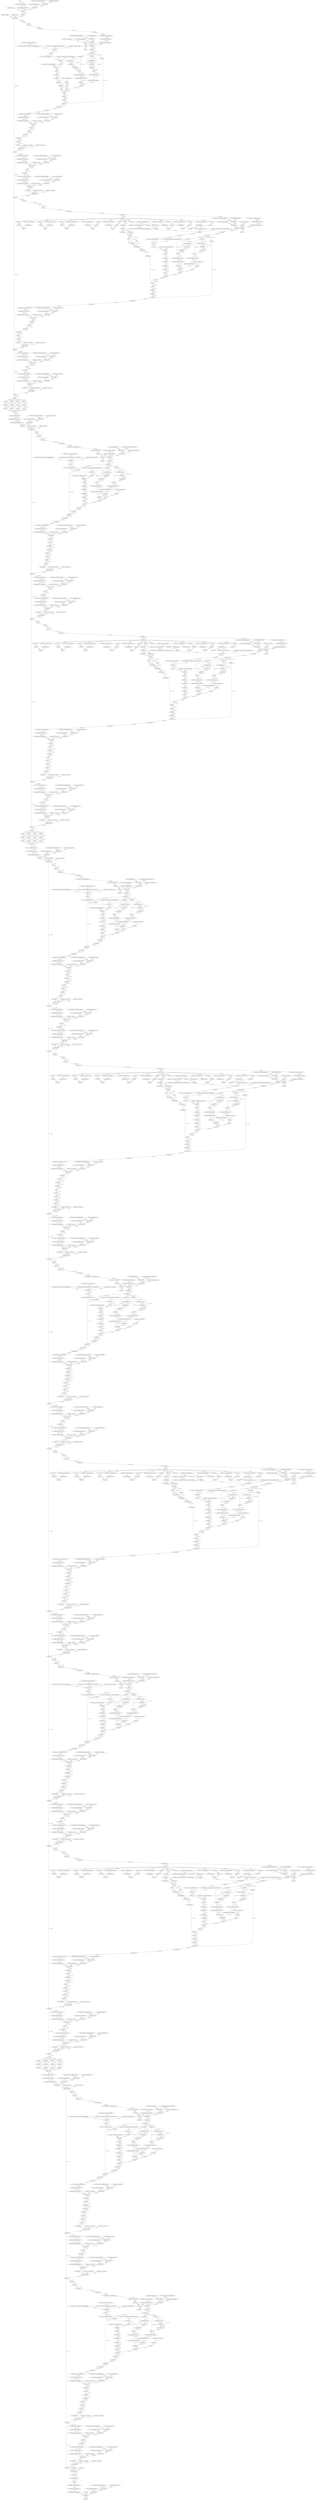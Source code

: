 strict digraph {
"0 features_1_0_attn_qkv_bias" [id=0, type="get_attr"];
"1 features_1_0_attn_proj_bias" [id=1, type="get_attr"];
"2 features_1_0_attn_logit_scale" [id=2, type="get_attr"];
"3 features_1_1_attn_qkv_bias" [id=3, type="get_attr"];
"4 features_1_1_attn_proj_bias" [id=4, type="get_attr"];
"5 features_1_1_attn_logit_scale" [id=5, type="get_attr"];
"6 features_3_0_attn_qkv_bias" [id=6, type="get_attr"];
"7 features_3_0_attn_proj_bias" [id=7, type="get_attr"];
"8 features_3_0_attn_logit_scale" [id=8, type="get_attr"];
"9 features_3_1_attn_qkv_bias" [id=9, type="get_attr"];
"10 features_3_1_attn_proj_bias" [id=10, type="get_attr"];
"11 features_3_1_attn_logit_scale" [id=11, type="get_attr"];
"12 features_5_0_attn_qkv_bias" [id=12, type="get_attr"];
"13 features_5_0_attn_proj_bias" [id=13, type="get_attr"];
"14 features_5_0_attn_logit_scale" [id=14, type="get_attr"];
"15 features_5_1_attn_qkv_bias" [id=15, type="get_attr"];
"16 features_5_1_attn_proj_bias" [id=16, type="get_attr"];
"17 features_5_1_attn_logit_scale" [id=17, type="get_attr"];
"18 features_5_2_attn_qkv_bias" [id=18, type="get_attr"];
"19 features_5_2_attn_proj_bias" [id=19, type="get_attr"];
"20 features_5_2_attn_logit_scale" [id=20, type="get_attr"];
"21 features_5_3_attn_qkv_bias" [id=21, type="get_attr"];
"22 features_5_3_attn_proj_bias" [id=22, type="get_attr"];
"23 features_5_3_attn_logit_scale" [id=23, type="get_attr"];
"24 features_5_4_attn_qkv_bias" [id=24, type="get_attr"];
"25 features_5_4_attn_proj_bias" [id=25, type="get_attr"];
"26 features_5_4_attn_logit_scale" [id=26, type="get_attr"];
"27 features_5_5_attn_qkv_bias" [id=27, type="get_attr"];
"28 features_5_5_attn_proj_bias" [id=28, type="get_attr"];
"29 features_5_5_attn_logit_scale" [id=29, type="get_attr"];
"30 features_7_0_attn_qkv_bias" [id=30, type="get_attr"];
"31 features_7_0_attn_proj_bias" [id=31, type="get_attr"];
"32 features_7_0_attn_logit_scale" [id=32, type="get_attr"];
"33 features_7_1_attn_qkv_bias" [id=33, type="get_attr"];
"34 features_7_1_attn_proj_bias" [id=34, type="get_attr"];
"35 features_7_1_attn_logit_scale" [id=35, type="get_attr"];
"36 features_0_0_bias" [id=36, type="get_attr"];
"37 features_0_2_weight" [id=37, type="get_attr"];
"38 features_0_2_bias" [id=38, type="get_attr"];
"39 features_1_0_attn_cpb_mlp_0_bias" [id=39, type="get_attr"];
"40 features_1_0_norm1_weight" [id=40, type="get_attr"];
"41 features_1_0_norm1_bias" [id=41, type="get_attr"];
"42 features_1_0_mlp_0_bias" [id=42, type="get_attr"];
"43 features_1_0_mlp_3_bias" [id=43, type="get_attr"];
"44 features_1_0_norm2_weight" [id=44, type="get_attr"];
"45 features_1_0_norm2_bias" [id=45, type="get_attr"];
"46 features_1_1_attn_cpb_mlp_0_bias" [id=46, type="get_attr"];
"47 features_1_1_norm1_weight" [id=47, type="get_attr"];
"48 features_1_1_norm1_bias" [id=48, type="get_attr"];
"49 features_1_1_mlp_0_bias" [id=49, type="get_attr"];
"50 features_1_1_mlp_3_bias" [id=50, type="get_attr"];
"51 features_1_1_norm2_weight" [id=51, type="get_attr"];
"52 features_1_1_norm2_bias" [id=52, type="get_attr"];
"53 features_2_norm_weight" [id=53, type="get_attr"];
"54 features_2_norm_bias" [id=54, type="get_attr"];
"55 features_3_0_attn_cpb_mlp_0_bias" [id=55, type="get_attr"];
"56 features_3_0_norm1_weight" [id=56, type="get_attr"];
"57 features_3_0_norm1_bias" [id=57, type="get_attr"];
"58 features_3_0_mlp_0_bias" [id=58, type="get_attr"];
"59 features_3_0_mlp_3_bias" [id=59, type="get_attr"];
"60 features_3_0_norm2_weight" [id=60, type="get_attr"];
"61 features_3_0_norm2_bias" [id=61, type="get_attr"];
"62 features_3_1_attn_cpb_mlp_0_bias" [id=62, type="get_attr"];
"63 features_3_1_norm1_weight" [id=63, type="get_attr"];
"64 features_3_1_norm1_bias" [id=64, type="get_attr"];
"65 features_3_1_mlp_0_bias" [id=65, type="get_attr"];
"66 features_3_1_mlp_3_bias" [id=66, type="get_attr"];
"67 features_3_1_norm2_weight" [id=67, type="get_attr"];
"68 features_3_1_norm2_bias" [id=68, type="get_attr"];
"69 features_4_norm_weight" [id=69, type="get_attr"];
"70 features_4_norm_bias" [id=70, type="get_attr"];
"71 features_5_0_attn_cpb_mlp_0_bias" [id=71, type="get_attr"];
"72 features_5_0_norm1_weight" [id=72, type="get_attr"];
"73 features_5_0_norm1_bias" [id=73, type="get_attr"];
"74 features_5_0_mlp_0_bias" [id=74, type="get_attr"];
"75 features_5_0_mlp_3_bias" [id=75, type="get_attr"];
"76 features_5_0_norm2_weight" [id=76, type="get_attr"];
"77 features_5_0_norm2_bias" [id=77, type="get_attr"];
"78 features_5_1_attn_cpb_mlp_0_bias" [id=78, type="get_attr"];
"79 features_5_1_norm1_weight" [id=79, type="get_attr"];
"80 features_5_1_norm1_bias" [id=80, type="get_attr"];
"81 features_5_1_mlp_0_bias" [id=81, type="get_attr"];
"82 features_5_1_mlp_3_bias" [id=82, type="get_attr"];
"83 features_5_1_norm2_weight" [id=83, type="get_attr"];
"84 features_5_1_norm2_bias" [id=84, type="get_attr"];
"85 features_5_2_attn_cpb_mlp_0_bias" [id=85, type="get_attr"];
"86 features_5_2_norm1_weight" [id=86, type="get_attr"];
"87 features_5_2_norm1_bias" [id=87, type="get_attr"];
"88 features_5_2_mlp_0_bias" [id=88, type="get_attr"];
"89 features_5_2_mlp_3_bias" [id=89, type="get_attr"];
"90 features_5_2_norm2_weight" [id=90, type="get_attr"];
"91 features_5_2_norm2_bias" [id=91, type="get_attr"];
"92 features_5_3_attn_cpb_mlp_0_bias" [id=92, type="get_attr"];
"93 features_5_3_norm1_weight" [id=93, type="get_attr"];
"94 features_5_3_norm1_bias" [id=94, type="get_attr"];
"95 features_5_3_mlp_0_bias" [id=95, type="get_attr"];
"96 features_5_3_mlp_3_bias" [id=96, type="get_attr"];
"97 features_5_3_norm2_weight" [id=97, type="get_attr"];
"98 features_5_3_norm2_bias" [id=98, type="get_attr"];
"99 features_5_4_attn_cpb_mlp_0_bias" [id=99, type="get_attr"];
"100 features_5_4_norm1_weight" [id=100, type="get_attr"];
"101 features_5_4_norm1_bias" [id=101, type="get_attr"];
"102 features_5_4_mlp_0_bias" [id=102, type="get_attr"];
"103 features_5_4_mlp_3_bias" [id=103, type="get_attr"];
"104 features_5_4_norm2_weight" [id=104, type="get_attr"];
"105 features_5_4_norm2_bias" [id=105, type="get_attr"];
"106 features_5_5_attn_cpb_mlp_0_bias" [id=106, type="get_attr"];
"107 features_5_5_norm1_weight" [id=107, type="get_attr"];
"108 features_5_5_norm1_bias" [id=108, type="get_attr"];
"109 features_5_5_mlp_0_bias" [id=109, type="get_attr"];
"110 features_5_5_mlp_3_bias" [id=110, type="get_attr"];
"111 features_5_5_norm2_weight" [id=111, type="get_attr"];
"112 features_5_5_norm2_bias" [id=112, type="get_attr"];
"113 features_6_norm_weight" [id=113, type="get_attr"];
"114 features_6_norm_bias" [id=114, type="get_attr"];
"115 features_7_0_attn_cpb_mlp_0_bias" [id=115, type="get_attr"];
"116 features_7_0_norm1_weight" [id=116, type="get_attr"];
"117 features_7_0_norm1_bias" [id=117, type="get_attr"];
"118 features_7_0_mlp_0_bias" [id=118, type="get_attr"];
"119 features_7_0_mlp_3_bias" [id=119, type="get_attr"];
"120 features_7_0_norm2_weight" [id=120, type="get_attr"];
"121 features_7_0_norm2_bias" [id=121, type="get_attr"];
"122 features_7_1_attn_cpb_mlp_0_bias" [id=122, type="get_attr"];
"123 features_7_1_norm1_weight" [id=123, type="get_attr"];
"124 features_7_1_norm1_bias" [id=124, type="get_attr"];
"125 features_7_1_mlp_0_bias" [id=125, type="get_attr"];
"126 features_7_1_mlp_3_bias" [id=126, type="get_attr"];
"127 features_7_1_norm2_weight" [id=127, type="get_attr"];
"128 features_7_1_norm2_bias" [id=128, type="get_attr"];
"129 norm_weight" [id=129, type="get_attr"];
"130 norm_bias" [id=130, type="get_attr"];
"131 head_bias" [id=131, type="get_attr"];
"132 features_1_0_attn_relative_coords_table" [id=132, type="get_attr"];
"133 features_1_0_attn_relative_position_index" [id=133, type="get_attr"];
"134 features_1_1_attn_relative_coords_table" [id=134, type="get_attr"];
"135 features_1_1_attn_relative_position_index" [id=135, type="get_attr"];
"136 features_3_0_attn_relative_coords_table" [id=136, type="get_attr"];
"137 features_3_0_attn_relative_position_index" [id=137, type="get_attr"];
"138 features_3_1_attn_relative_coords_table" [id=138, type="get_attr"];
"139 features_3_1_attn_relative_position_index" [id=139, type="get_attr"];
"140 features_5_0_attn_relative_coords_table" [id=140, type="get_attr"];
"141 features_5_0_attn_relative_position_index" [id=141, type="get_attr"];
"142 features_5_1_attn_relative_coords_table" [id=142, type="get_attr"];
"143 features_5_1_attn_relative_position_index" [id=143, type="get_attr"];
"144 features_5_2_attn_relative_coords_table" [id=144, type="get_attr"];
"145 features_5_2_attn_relative_position_index" [id=145, type="get_attr"];
"146 features_5_3_attn_relative_coords_table" [id=146, type="get_attr"];
"147 features_5_3_attn_relative_position_index" [id=147, type="get_attr"];
"148 features_5_4_attn_relative_coords_table" [id=148, type="get_attr"];
"149 features_5_4_attn_relative_position_index" [id=149, type="get_attr"];
"150 features_5_5_attn_relative_coords_table" [id=150, type="get_attr"];
"151 features_5_5_attn_relative_position_index" [id=151, type="get_attr"];
"152 features_7_0_attn_relative_coords_table" [id=152, type="get_attr"];
"153 features_7_0_attn_relative_position_index" [id=153, type="get_attr"];
"154 features_7_1_attn_relative_coords_table" [id=154, type="get_attr"];
"155 features_7_1_attn_relative_position_index" [id=155, type="get_attr"];
"156 features_1_1_attn_lifted_tensor_0" [id=156, type="get_attr"];
"157 features_1_1_attn_lifted_tensor_1" [id=157, type="get_attr"];
"158 features_1_1_attn_lifted_tensor_2" [id=158, type="get_attr"];
"159 features_1_1_attn_lifted_tensor_3" [id=159, type="get_attr"];
"160 features_1_1_attn_lifted_tensor_4" [id=160, type="get_attr"];
"161 features_1_1_attn_lifted_tensor_5" [id=161, type="get_attr"];
"162 features_1_1_attn_lifted_tensor_6" [id=162, type="get_attr"];
"163 features_1_1_attn_lifted_tensor_7" [id=163, type="get_attr"];
"164 features_1_1_attn_lifted_tensor_8" [id=164, type="get_attr"];
"165 features_3_1_attn_lifted_tensor_9" [id=165, type="get_attr"];
"166 features_3_1_attn_lifted_tensor_10" [id=166, type="get_attr"];
"167 features_3_1_attn_lifted_tensor_11" [id=167, type="get_attr"];
"168 features_3_1_attn_lifted_tensor_12" [id=168, type="get_attr"];
"169 features_3_1_attn_lifted_tensor_13" [id=169, type="get_attr"];
"170 features_3_1_attn_lifted_tensor_14" [id=170, type="get_attr"];
"171 features_3_1_attn_lifted_tensor_15" [id=171, type="get_attr"];
"172 features_3_1_attn_lifted_tensor_16" [id=172, type="get_attr"];
"173 features_3_1_attn_lifted_tensor_17" [id=173, type="get_attr"];
"174 features_5_1_attn_lifted_tensor_18" [id=174, type="get_attr"];
"175 features_5_1_attn_lifted_tensor_19" [id=175, type="get_attr"];
"176 features_5_1_attn_lifted_tensor_20" [id=176, type="get_attr"];
"177 features_5_1_attn_lifted_tensor_21" [id=177, type="get_attr"];
"178 features_5_1_attn_lifted_tensor_22" [id=178, type="get_attr"];
"179 features_5_1_attn_lifted_tensor_23" [id=179, type="get_attr"];
"180 features_5_1_attn_lifted_tensor_24" [id=180, type="get_attr"];
"181 features_5_1_attn_lifted_tensor_25" [id=181, type="get_attr"];
"182 features_5_1_attn_lifted_tensor_26" [id=182, type="get_attr"];
"183 features_5_3_attn_lifted_tensor_27" [id=183, type="get_attr"];
"184 features_5_3_attn_lifted_tensor_28" [id=184, type="get_attr"];
"185 features_5_3_attn_lifted_tensor_29" [id=185, type="get_attr"];
"186 features_5_3_attn_lifted_tensor_30" [id=186, type="get_attr"];
"187 features_5_3_attn_lifted_tensor_31" [id=187, type="get_attr"];
"188 features_5_3_attn_lifted_tensor_32" [id=188, type="get_attr"];
"189 features_5_3_attn_lifted_tensor_33" [id=189, type="get_attr"];
"190 features_5_3_attn_lifted_tensor_34" [id=190, type="get_attr"];
"191 features_5_3_attn_lifted_tensor_35" [id=191, type="get_attr"];
"192 features_5_5_attn_lifted_tensor_36" [id=192, type="get_attr"];
"193 features_5_5_attn_lifted_tensor_37" [id=193, type="get_attr"];
"194 features_5_5_attn_lifted_tensor_38" [id=194, type="get_attr"];
"195 features_5_5_attn_lifted_tensor_39" [id=195, type="get_attr"];
"196 features_5_5_attn_lifted_tensor_40" [id=196, type="get_attr"];
"197 features_5_5_attn_lifted_tensor_41" [id=197, type="get_attr"];
"198 features_5_5_attn_lifted_tensor_42" [id=198, type="get_attr"];
"199 features_5_5_attn_lifted_tensor_43" [id=199, type="get_attr"];
"200 features_5_5_attn_lifted_tensor_44" [id=200, type="get_attr"];
"201 x" [id=201, type=input];
"202 quantize_per_tensor_default" [id=202, type="quantize_per_tensor"];
"203 dequantize_per_tensor_default" [id=203, type="dequantize_per_tensor"];
"204 scale_updated_constant0" [id=204, type="get_attr"];
"205 compressed_weight_updated_constant0" [id=205, type="get_attr"];
"206 mul_tensor" [id=206, type=mul];
"207 zero_point_updated_constant0" [id=207, type="get_attr"];
"208 sub_tensor" [id=208, type=sub];
"209 conv2d" [id=209, type=conv2d];
"210 permute" [id=210, type=permute];
"211 layer_norm" [id=211, type="layer_norm"];
"212 features_1_0_attn_cpb_mlp_0_weight_updated_constant0" [id=212, type="get_attr"];
"213 features_1_0_attn_relative_coords_table_0_0_nncf_smooth_quant_0" [id=213, type="call_module"];
"214 linear" [id=214, type=linear];
"215 relu_" [id=215, type="relu_"];
"216 features_1_0_attn_cpb_mlp_2_weight_updated_constant0" [id=216, type="get_attr"];
"217 relu__0_0_nncf_smooth_quant_0" [id=217, type="call_module"];
"218 linear_1" [id=218, type=linear];
"219 view" [id=219, type=view];
"220 index" [id=220, type=index];
"221 view_1" [id=221, type=view];
"222 permute_1" [id=222, type=permute];
"223 contiguous" [id=223, type=contiguous];
"224 unsqueeze" [id=224, type=unsqueeze];
"225 sigmoid" [id=225, type=sigmoid];
"226 mul" [id=226, type=mul];
"227 pad" [id=227, type=pad];
"228 view_2" [id=228, type=view];
"229 permute_2" [id=229, type=permute];
"230 reshape" [id=230, type=reshape];
"231 clone" [id=231, type=clone];
"232 slice_1" [id=232, type=slice];
"233 zero_" [id=233, type="zero_"];
"234 reshape_0_0_nncf_smooth_quant_0" [id=234, type="call_module"];
"235 quantize_per_tensor_default_1" [id=235, type="quantize_per_tensor"];
"236 dequantize_per_tensor_default_1" [id=236, type="dequantize_per_tensor"];
"237 scale_updated_constant1" [id=237, type="get_attr"];
"238 compressed_weight_updated_constant1" [id=238, type="get_attr"];
"239 mul_tensor_1" [id=239, type=mul];
"240 zero_point_updated_constant1" [id=240, type="get_attr"];
"241 sub_tensor_1" [id=241, type=sub];
"242 linear_2" [id=242, type=linear];
"243 reshape_1" [id=243, type=reshape];
"244 permute_3" [id=244, type=permute];
"245 select" [id=245, type=select];
"246 select_1" [id=246, type=select];
"247 select_2" [id=247, type=select];
"248 linalg_vector_norm" [id=248, type="linalg_vector_norm"];
"249 clamp_min" [id=249, type="clamp_min"];
"250 expand_as" [id=250, type="expand_as"];
"251 div" [id=251, type=div];
"252 quantize_per_tensor_default_2" [id=252, type="quantize_per_tensor"];
"253 dequantize_per_tensor_default_2" [id=253, type="dequantize_per_tensor"];
"254 linalg_vector_norm_1" [id=254, type="linalg_vector_norm"];
"255 clamp_min_1" [id=255, type="clamp_min"];
"256 expand_as_1" [id=256, type="expand_as"];
"257 div_1" [id=257, type=div];
"258 quantize_per_tensor_default_3" [id=258, type="quantize_per_tensor"];
"259 dequantize_per_tensor_default_3" [id=259, type="dequantize_per_tensor"];
"260 transpose" [id=260, type=transpose];
"261 matmul" [id=261, type=matmul];
"262 clamp" [id=262, type=clamp];
"263 exp" [id=263, type=exp];
"264 mul_1" [id=264, type=mul];
"265 add" [id=265, type=add];
"266 softmax" [id=266, type=softmax];
"267 dropout" [id=267, type=dropout];
"268 matmul_1" [id=268, type=matmul];
"269 transpose_1" [id=269, type=transpose];
"270 reshape_2" [id=270, type=reshape];
"271 reshape_2_0_0_nncf_smooth_quant_0" [id=271, type="call_module"];
"272 quantize_per_tensor_default_4" [id=272, type="quantize_per_tensor"];
"273 dequantize_per_tensor_default_4" [id=273, type="dequantize_per_tensor"];
"274 scale_updated_constant2" [id=274, type="get_attr"];
"275 compressed_weight_updated_constant2" [id=275, type="get_attr"];
"276 mul_tensor_2" [id=276, type=mul];
"277 zero_point_updated_constant2" [id=277, type="get_attr"];
"278 sub_tensor_2" [id=278, type=sub];
"279 linear_3" [id=279, type=linear];
"280 dropout_1" [id=280, type=dropout];
"281 view_3" [id=281, type=view];
"282 permute_4" [id=282, type=permute];
"283 reshape_3" [id=283, type=reshape];
"284 slice_2" [id=284, type=slice];
"285 slice_3" [id=285, type=slice];
"286 layer_norm_1" [id=286, type="layer_norm"];
"287 add_1" [id=287, type=add];
"288 add_1_0_0_nncf_smooth_quant_0" [id=288, type="call_module"];
"289 quantize_per_tensor_default_5" [id=289, type="quantize_per_tensor"];
"290 dequantize_per_tensor_default_5" [id=290, type="dequantize_per_tensor"];
"291 scale_updated_constant3" [id=291, type="get_attr"];
"292 compressed_weight_updated_constant3" [id=292, type="get_attr"];
"293 mul_tensor_3" [id=293, type=mul];
"294 zero_point_updated_constant3" [id=294, type="get_attr"];
"295 sub_tensor_3" [id=295, type=sub];
"296 linear_4" [id=296, type=linear];
"297 gelu" [id=297, type=gelu];
"298 dropout_2" [id=298, type=dropout];
"299 dropout_2_0_0_nncf_smooth_quant_0" [id=299, type="call_module"];
"300 quantize_per_tensor_default_6" [id=300, type="quantize_per_tensor"];
"301 dequantize_per_tensor_default_6" [id=301, type="dequantize_per_tensor"];
"302 scale_updated_constant4" [id=302, type="get_attr"];
"303 compressed_weight_updated_constant4" [id=303, type="get_attr"];
"304 mul_tensor_4" [id=304, type=mul];
"305 zero_point_updated_constant4" [id=305, type="get_attr"];
"306 sub_tensor_4" [id=306, type=sub];
"307 linear_5" [id=307, type=linear];
"308 dropout_3" [id=308, type=dropout];
"309 layer_norm_2" [id=309, type="layer_norm"];
"310 add_2" [id=310, type=add];
"311 features_1_1_attn_cpb_mlp_0_weight_updated_constant0" [id=311, type="get_attr"];
"312 features_1_1_attn_relative_coords_table_0_0_nncf_smooth_quant_0" [id=312, type="call_module"];
"313 linear_6" [id=313, type=linear];
"314 relu__1" [id=314, type="relu_"];
"315 features_1_1_attn_cpb_mlp_2_weight_updated_constant0" [id=315, type="get_attr"];
"316 relu__1_0_0_nncf_smooth_quant_0" [id=316, type="call_module"];
"317 linear_7" [id=317, type=linear];
"318 view_4" [id=318, type=view];
"319 index_1" [id=319, type=index];
"320 view_5" [id=320, type=view];
"321 permute_5" [id=321, type=permute];
"322 contiguous_1" [id=322, type=contiguous];
"323 unsqueeze_1" [id=323, type=unsqueeze];
"324 sigmoid_1" [id=324, type=sigmoid];
"325 mul_2" [id=325, type=mul];
"326 pad_1" [id=326, type=pad];
"327 roll" [id=327, type=roll];
"328 view_6" [id=328, type=view];
"329 permute_6" [id=329, type=permute];
"330 reshape_4" [id=330, type=reshape];
"331 clone_1" [id=331, type=clone];
"332 slice_4" [id=332, type=slice];
"333 zero__1" [id=333, type="zero_"];
"334 reshape_4_0_0_nncf_smooth_quant_0" [id=334, type="call_module"];
"335 quantize_per_tensor_default_7" [id=335, type="quantize_per_tensor"];
"336 dequantize_per_tensor_default_7" [id=336, type="dequantize_per_tensor"];
"337 scale_updated_constant5" [id=337, type="get_attr"];
"338 compressed_weight_updated_constant5" [id=338, type="get_attr"];
"339 mul_tensor_5" [id=339, type=mul];
"340 zero_point_updated_constant5" [id=340, type="get_attr"];
"341 sub_tensor_5" [id=341, type=sub];
"342 linear_8" [id=342, type=linear];
"343 reshape_5" [id=343, type=reshape];
"344 permute_7" [id=344, type=permute];
"345 select_3" [id=345, type=select];
"346 select_4" [id=346, type=select];
"347 select_5" [id=347, type=select];
"348 linalg_vector_norm_2" [id=348, type="linalg_vector_norm"];
"349 clamp_min_2" [id=349, type="clamp_min"];
"350 expand_as_2" [id=350, type="expand_as"];
"351 div_2" [id=351, type=div];
"352 quantize_per_tensor_default_8" [id=352, type="quantize_per_tensor"];
"353 dequantize_per_tensor_default_8" [id=353, type="dequantize_per_tensor"];
"354 linalg_vector_norm_3" [id=354, type="linalg_vector_norm"];
"355 clamp_min_3" [id=355, type="clamp_min"];
"356 expand_as_3" [id=356, type="expand_as"];
"357 div_3" [id=357, type=div];
"358 quantize_per_tensor_default_9" [id=358, type="quantize_per_tensor"];
"359 dequantize_per_tensor_default_9" [id=359, type="dequantize_per_tensor"];
"360 transpose_2" [id=360, type=transpose];
"361 matmul_2" [id=361, type=matmul];
"362 clamp_1" [id=362, type=clamp];
"363 exp_1" [id=363, type=exp];
"364 mul_3" [id=364, type=mul];
"365 add_3" [id=365, type=add];
"366 new_zeros" [id=366, type="new_zeros"];
"367 lift_fresh_copy" [id=367, type="lift_fresh_copy"];
"368 slice_5" [id=368, type=slice];
"369 slice_6" [id=369, type=slice];
"370 fill_" [id=370, type="fill_"];
"371 lift_fresh_copy_1" [id=371, type="lift_fresh_copy"];
"372 slice_7" [id=372, type=slice];
"373 slice_8" [id=373, type=slice];
"374 fill__1" [id=374, type="fill_"];
"375 lift_fresh_copy_2" [id=375, type="lift_fresh_copy"];
"376 slice_9" [id=376, type=slice];
"377 slice_10" [id=377, type=slice];
"378 fill__2" [id=378, type="fill_"];
"379 lift_fresh_copy_3" [id=379, type="lift_fresh_copy"];
"380 slice_11" [id=380, type=slice];
"381 slice_12" [id=381, type=slice];
"382 fill__3" [id=382, type="fill_"];
"383 lift_fresh_copy_4" [id=383, type="lift_fresh_copy"];
"384 slice_13" [id=384, type=slice];
"385 slice_14" [id=385, type=slice];
"386 fill__4" [id=386, type="fill_"];
"387 lift_fresh_copy_5" [id=387, type="lift_fresh_copy"];
"388 slice_15" [id=388, type=slice];
"389 slice_16" [id=389, type=slice];
"390 fill__5" [id=390, type="fill_"];
"391 lift_fresh_copy_6" [id=391, type="lift_fresh_copy"];
"392 slice_17" [id=392, type=slice];
"393 slice_18" [id=393, type=slice];
"394 fill__6" [id=394, type="fill_"];
"395 lift_fresh_copy_7" [id=395, type="lift_fresh_copy"];
"396 slice_19" [id=396, type=slice];
"397 slice_20" [id=397, type=slice];
"398 fill__7" [id=398, type="fill_"];
"399 lift_fresh_copy_8" [id=399, type="lift_fresh_copy"];
"400 slice_21" [id=400, type=slice];
"401 slice_22" [id=401, type=slice];
"402 fill__8" [id=402, type="fill_"];
"403 view_7" [id=403, type=view];
"404 permute_8" [id=404, type=permute];
"405 reshape_6" [id=405, type=reshape];
"406 unsqueeze_2" [id=406, type=unsqueeze];
"407 unsqueeze_3" [id=407, type=unsqueeze];
"408 sub" [id=408, type=sub];
"409 ne" [id=409, type=ne];
"410 masked_fill" [id=410, type="masked_fill"];
"411 eq" [id=411, type=eq];
"412 masked_fill_1" [id=412, type="masked_fill"];
"413 view_8" [id=413, type=view];
"414 unsqueeze_4" [id=414, type=unsqueeze];
"415 unsqueeze_5" [id=415, type=unsqueeze];
"416 add_4" [id=416, type=add];
"417 view_9" [id=417, type=view];
"418 softmax_1" [id=418, type=softmax];
"419 dropout_4" [id=419, type=dropout];
"420 matmul_3" [id=420, type=matmul];
"421 transpose_3" [id=421, type=transpose];
"422 reshape_7" [id=422, type=reshape];
"423 reshape_7_0_0_nncf_smooth_quant_0" [id=423, type="call_module"];
"424 quantize_per_tensor_default_10" [id=424, type="quantize_per_tensor"];
"425 dequantize_per_tensor_default_10" [id=425, type="dequantize_per_tensor"];
"426 scale_updated_constant6" [id=426, type="get_attr"];
"427 compressed_weight_updated_constant6" [id=427, type="get_attr"];
"428 mul_tensor_6" [id=428, type=mul];
"429 zero_point_updated_constant6" [id=429, type="get_attr"];
"430 sub_tensor_6" [id=430, type=sub];
"431 linear_9" [id=431, type=linear];
"432 dropout_5" [id=432, type=dropout];
"433 view_10" [id=433, type=view];
"434 permute_9" [id=434, type=permute];
"435 reshape_8" [id=435, type=reshape];
"436 roll_1" [id=436, type=roll];
"437 slice_23" [id=437, type=slice];
"438 slice_24" [id=438, type=slice];
"439 layer_norm_3" [id=439, type="layer_norm"];
"440 add_5" [id=440, type=add];
"441 add_5_0_0_nncf_smooth_quant_0" [id=441, type="call_module"];
"442 quantize_per_tensor_default_11" [id=442, type="quantize_per_tensor"];
"443 dequantize_per_tensor_default_11" [id=443, type="dequantize_per_tensor"];
"444 scale_updated_constant7" [id=444, type="get_attr"];
"445 compressed_weight_updated_constant7" [id=445, type="get_attr"];
"446 mul_tensor_7" [id=446, type=mul];
"447 zero_point_updated_constant7" [id=447, type="get_attr"];
"448 sub_tensor_7" [id=448, type=sub];
"449 linear_10" [id=449, type=linear];
"450 gelu_1" [id=450, type=gelu];
"451 dropout_6" [id=451, type=dropout];
"452 dropout_6_0_0_nncf_smooth_quant_0" [id=452, type="call_module"];
"453 quantize_per_tensor_default_12" [id=453, type="quantize_per_tensor"];
"454 dequantize_per_tensor_default_12" [id=454, type="dequantize_per_tensor"];
"455 scale_updated_constant8" [id=455, type="get_attr"];
"456 compressed_weight_updated_constant8" [id=456, type="get_attr"];
"457 mul_tensor_8" [id=457, type=mul];
"458 zero_point_updated_constant8" [id=458, type="get_attr"];
"459 sub_tensor_8" [id=459, type=sub];
"460 linear_11" [id=460, type=linear];
"461 dropout_7" [id=461, type=dropout];
"462 layer_norm_4" [id=462, type="layer_norm"];
"463 add_6" [id=463, type=add];
"464 pad_2" [id=464, type=pad];
"465 slice_25" [id=465, type=slice];
"466 slice_26" [id=466, type=slice];
"467 slice_27" [id=467, type=slice];
"468 slice_28" [id=468, type=slice];
"469 slice_29" [id=469, type=slice];
"470 slice_30" [id=470, type=slice];
"471 slice_31" [id=471, type=slice];
"472 slice_32" [id=472, type=slice];
"473 slice_33" [id=473, type=slice];
"474 slice_34" [id=474, type=slice];
"475 slice_35" [id=475, type=slice];
"476 slice_36" [id=476, type=slice];
"477 cat" [id=477, type=cat];
"478 cat_0_0_nncf_smooth_quant_0" [id=478, type="call_module"];
"479 quantize_per_tensor_default_13" [id=479, type="quantize_per_tensor"];
"480 dequantize_per_tensor_default_13" [id=480, type="dequantize_per_tensor"];
"481 scale_updated_constant9" [id=481, type="get_attr"];
"482 compressed_weight_updated_constant9" [id=482, type="get_attr"];
"483 mul_tensor_9" [id=483, type=mul];
"484 zero_point_updated_constant9" [id=484, type="get_attr"];
"485 sub_tensor_9" [id=485, type=sub];
"486 linear_12" [id=486, type=linear];
"487 layer_norm_5" [id=487, type="layer_norm"];
"488 features_3_0_attn_cpb_mlp_0_weight_updated_constant0" [id=488, type="get_attr"];
"489 features_3_0_attn_relative_coords_table_0_0_nncf_smooth_quant_0" [id=489, type="call_module"];
"490 linear_13" [id=490, type=linear];
"491 relu__2" [id=491, type="relu_"];
"492 features_3_0_attn_cpb_mlp_2_weight_updated_constant0" [id=492, type="get_attr"];
"493 relu__2_0_0_nncf_smooth_quant_0" [id=493, type="call_module"];
"494 linear_14" [id=494, type=linear];
"495 view_11" [id=495, type=view];
"496 index_2" [id=496, type=index];
"497 view_12" [id=497, type=view];
"498 permute_10" [id=498, type=permute];
"499 contiguous_2" [id=499, type=contiguous];
"500 unsqueeze_6" [id=500, type=unsqueeze];
"501 sigmoid_2" [id=501, type=sigmoid];
"502 mul_4" [id=502, type=mul];
"503 pad_3" [id=503, type=pad];
"504 view_13" [id=504, type=view];
"505 permute_11" [id=505, type=permute];
"506 reshape_9" [id=506, type=reshape];
"507 clone_2" [id=507, type=clone];
"508 slice_37" [id=508, type=slice];
"509 zero__2" [id=509, type="zero_"];
"510 reshape_9_0_0_nncf_smooth_quant_0" [id=510, type="call_module"];
"511 quantize_per_tensor_default_14" [id=511, type="quantize_per_tensor"];
"512 dequantize_per_tensor_default_14" [id=512, type="dequantize_per_tensor"];
"513 scale_updated_constant10" [id=513, type="get_attr"];
"514 compressed_weight_updated_constant10" [id=514, type="get_attr"];
"515 mul_tensor_10" [id=515, type=mul];
"516 zero_point_updated_constant10" [id=516, type="get_attr"];
"517 sub_tensor_10" [id=517, type=sub];
"518 linear_15" [id=518, type=linear];
"519 reshape_10" [id=519, type=reshape];
"520 permute_12" [id=520, type=permute];
"521 select_6" [id=521, type=select];
"522 select_7" [id=522, type=select];
"523 select_8" [id=523, type=select];
"524 linalg_vector_norm_4" [id=524, type="linalg_vector_norm"];
"525 clamp_min_4" [id=525, type="clamp_min"];
"526 expand_as_4" [id=526, type="expand_as"];
"527 div_4" [id=527, type=div];
"528 quantize_per_tensor_default_15" [id=528, type="quantize_per_tensor"];
"529 dequantize_per_tensor_default_15" [id=529, type="dequantize_per_tensor"];
"530 linalg_vector_norm_5" [id=530, type="linalg_vector_norm"];
"531 clamp_min_5" [id=531, type="clamp_min"];
"532 expand_as_5" [id=532, type="expand_as"];
"533 div_5" [id=533, type=div];
"534 quantize_per_tensor_default_16" [id=534, type="quantize_per_tensor"];
"535 dequantize_per_tensor_default_16" [id=535, type="dequantize_per_tensor"];
"536 transpose_4" [id=536, type=transpose];
"537 matmul_4" [id=537, type=matmul];
"538 clamp_2" [id=538, type=clamp];
"539 exp_2" [id=539, type=exp];
"540 mul_5" [id=540, type=mul];
"541 add_7" [id=541, type=add];
"542 softmax_2" [id=542, type=softmax];
"543 dropout_8" [id=543, type=dropout];
"544 matmul_5" [id=544, type=matmul];
"545 transpose_5" [id=545, type=transpose];
"546 reshape_11" [id=546, type=reshape];
"547 reshape_11_0_0_nncf_smooth_quant_0" [id=547, type="call_module"];
"548 quantize_per_tensor_default_17" [id=548, type="quantize_per_tensor"];
"549 dequantize_per_tensor_default_17" [id=549, type="dequantize_per_tensor"];
"550 scale_updated_constant11" [id=550, type="get_attr"];
"551 compressed_weight_updated_constant11" [id=551, type="get_attr"];
"552 mul_tensor_11" [id=552, type=mul];
"553 zero_point_updated_constant11" [id=553, type="get_attr"];
"554 sub_tensor_11" [id=554, type=sub];
"555 linear_16" [id=555, type=linear];
"556 dropout_9" [id=556, type=dropout];
"557 view_14" [id=557, type=view];
"558 permute_13" [id=558, type=permute];
"559 reshape_12" [id=559, type=reshape];
"560 slice_38" [id=560, type=slice];
"561 slice_39" [id=561, type=slice];
"562 slice_40" [id=562, type=slice];
"563 slice_41" [id=563, type=slice];
"564 contiguous_3" [id=564, type=contiguous];
"565 layer_norm_6" [id=565, type="layer_norm"];
"566 add_8" [id=566, type=add];
"567 add_8_0_0_nncf_smooth_quant_0" [id=567, type="call_module"];
"568 quantize_per_tensor_default_18" [id=568, type="quantize_per_tensor"];
"569 dequantize_per_tensor_default_18" [id=569, type="dequantize_per_tensor"];
"570 scale_updated_constant12" [id=570, type="get_attr"];
"571 compressed_weight_updated_constant12" [id=571, type="get_attr"];
"572 mul_tensor_12" [id=572, type=mul];
"573 zero_point_updated_constant12" [id=573, type="get_attr"];
"574 sub_tensor_12" [id=574, type=sub];
"575 linear_17" [id=575, type=linear];
"576 gelu_2" [id=576, type=gelu];
"577 dropout_10" [id=577, type=dropout];
"578 dropout_10_0_0_nncf_smooth_quant_0" [id=578, type="call_module"];
"579 quantize_per_tensor_default_19" [id=579, type="quantize_per_tensor"];
"580 dequantize_per_tensor_default_19" [id=580, type="dequantize_per_tensor"];
"581 scale_updated_constant13" [id=581, type="get_attr"];
"582 compressed_weight_updated_constant13" [id=582, type="get_attr"];
"583 mul_tensor_13" [id=583, type=mul];
"584 zero_point_updated_constant13" [id=584, type="get_attr"];
"585 sub_tensor_13" [id=585, type=sub];
"586 linear_18" [id=586, type=linear];
"587 dropout_11" [id=587, type=dropout];
"588 layer_norm_7" [id=588, type="layer_norm"];
"589 add_9" [id=589, type=add];
"590 features_3_1_attn_cpb_mlp_0_weight_updated_constant0" [id=590, type="get_attr"];
"591 features_3_1_attn_relative_coords_table_0_0_nncf_smooth_quant_0" [id=591, type="call_module"];
"592 linear_19" [id=592, type=linear];
"593 relu__3" [id=593, type="relu_"];
"594 features_3_1_attn_cpb_mlp_2_weight_updated_constant0" [id=594, type="get_attr"];
"595 relu__3_0_0_nncf_smooth_quant_0" [id=595, type="call_module"];
"596 linear_20" [id=596, type=linear];
"597 view_15" [id=597, type=view];
"598 index_3" [id=598, type=index];
"599 view_16" [id=599, type=view];
"600 permute_14" [id=600, type=permute];
"601 contiguous_4" [id=601, type=contiguous];
"602 unsqueeze_7" [id=602, type=unsqueeze];
"603 sigmoid_3" [id=603, type=sigmoid];
"604 mul_6" [id=604, type=mul];
"605 pad_4" [id=605, type=pad];
"606 roll_2" [id=606, type=roll];
"607 view_17" [id=607, type=view];
"608 permute_15" [id=608, type=permute];
"609 reshape_13" [id=609, type=reshape];
"610 clone_3" [id=610, type=clone];
"611 slice_42" [id=611, type=slice];
"612 zero__3" [id=612, type="zero_"];
"613 reshape_13_0_0_nncf_smooth_quant_0" [id=613, type="call_module"];
"614 quantize_per_tensor_default_20" [id=614, type="quantize_per_tensor"];
"615 dequantize_per_tensor_default_20" [id=615, type="dequantize_per_tensor"];
"616 scale_updated_constant14" [id=616, type="get_attr"];
"617 compressed_weight_updated_constant14" [id=617, type="get_attr"];
"618 mul_tensor_14" [id=618, type=mul];
"619 zero_point_updated_constant14" [id=619, type="get_attr"];
"620 sub_tensor_14" [id=620, type=sub];
"621 linear_21" [id=621, type=linear];
"622 reshape_14" [id=622, type=reshape];
"623 permute_16" [id=623, type=permute];
"624 select_9" [id=624, type=select];
"625 select_10" [id=625, type=select];
"626 select_11" [id=626, type=select];
"627 linalg_vector_norm_6" [id=627, type="linalg_vector_norm"];
"628 clamp_min_6" [id=628, type="clamp_min"];
"629 expand_as_6" [id=629, type="expand_as"];
"630 div_6" [id=630, type=div];
"631 quantize_per_tensor_default_21" [id=631, type="quantize_per_tensor"];
"632 dequantize_per_tensor_default_21" [id=632, type="dequantize_per_tensor"];
"633 linalg_vector_norm_7" [id=633, type="linalg_vector_norm"];
"634 clamp_min_7" [id=634, type="clamp_min"];
"635 expand_as_7" [id=635, type="expand_as"];
"636 div_7" [id=636, type=div];
"637 quantize_per_tensor_default_22" [id=637, type="quantize_per_tensor"];
"638 dequantize_per_tensor_default_22" [id=638, type="dequantize_per_tensor"];
"639 transpose_6" [id=639, type=transpose];
"640 matmul_6" [id=640, type=matmul];
"641 clamp_3" [id=641, type=clamp];
"642 exp_3" [id=642, type=exp];
"643 mul_7" [id=643, type=mul];
"644 add_10" [id=644, type=add];
"645 new_zeros_1" [id=645, type="new_zeros"];
"646 lift_fresh_copy_9" [id=646, type="lift_fresh_copy"];
"647 slice_43" [id=647, type=slice];
"648 slice_44" [id=648, type=slice];
"649 fill__9" [id=649, type="fill_"];
"650 lift_fresh_copy_10" [id=650, type="lift_fresh_copy"];
"651 slice_45" [id=651, type=slice];
"652 slice_46" [id=652, type=slice];
"653 fill__10" [id=653, type="fill_"];
"654 lift_fresh_copy_11" [id=654, type="lift_fresh_copy"];
"655 slice_47" [id=655, type=slice];
"656 slice_48" [id=656, type=slice];
"657 fill__11" [id=657, type="fill_"];
"658 lift_fresh_copy_12" [id=658, type="lift_fresh_copy"];
"659 slice_49" [id=659, type=slice];
"660 slice_50" [id=660, type=slice];
"661 fill__12" [id=661, type="fill_"];
"662 lift_fresh_copy_13" [id=662, type="lift_fresh_copy"];
"663 slice_51" [id=663, type=slice];
"664 slice_52" [id=664, type=slice];
"665 fill__13" [id=665, type="fill_"];
"666 lift_fresh_copy_14" [id=666, type="lift_fresh_copy"];
"667 slice_53" [id=667, type=slice];
"668 slice_54" [id=668, type=slice];
"669 fill__14" [id=669, type="fill_"];
"670 lift_fresh_copy_15" [id=670, type="lift_fresh_copy"];
"671 slice_55" [id=671, type=slice];
"672 slice_56" [id=672, type=slice];
"673 fill__15" [id=673, type="fill_"];
"674 lift_fresh_copy_16" [id=674, type="lift_fresh_copy"];
"675 slice_57" [id=675, type=slice];
"676 slice_58" [id=676, type=slice];
"677 fill__16" [id=677, type="fill_"];
"678 lift_fresh_copy_17" [id=678, type="lift_fresh_copy"];
"679 slice_59" [id=679, type=slice];
"680 slice_60" [id=680, type=slice];
"681 fill__17" [id=681, type="fill_"];
"682 view_18" [id=682, type=view];
"683 permute_17" [id=683, type=permute];
"684 reshape_15" [id=684, type=reshape];
"685 unsqueeze_8" [id=685, type=unsqueeze];
"686 unsqueeze_9" [id=686, type=unsqueeze];
"687 sub_1" [id=687, type=sub];
"688 ne_1" [id=688, type=ne];
"689 masked_fill_2" [id=689, type="masked_fill"];
"690 eq_1" [id=690, type=eq];
"691 masked_fill_3" [id=691, type="masked_fill"];
"692 view_19" [id=692, type=view];
"693 unsqueeze_10" [id=693, type=unsqueeze];
"694 unsqueeze_11" [id=694, type=unsqueeze];
"695 add_11" [id=695, type=add];
"696 view_20" [id=696, type=view];
"697 softmax_3" [id=697, type=softmax];
"698 dropout_12" [id=698, type=dropout];
"699 matmul_7" [id=699, type=matmul];
"700 transpose_7" [id=700, type=transpose];
"701 reshape_16" [id=701, type=reshape];
"702 reshape_16_0_0_nncf_smooth_quant_0" [id=702, type="call_module"];
"703 quantize_per_tensor_default_23" [id=703, type="quantize_per_tensor"];
"704 dequantize_per_tensor_default_23" [id=704, type="dequantize_per_tensor"];
"705 scale_updated_constant15" [id=705, type="get_attr"];
"706 compressed_weight_updated_constant15" [id=706, type="get_attr"];
"707 mul_tensor_15" [id=707, type=mul];
"708 zero_point_updated_constant15" [id=708, type="get_attr"];
"709 sub_tensor_15" [id=709, type=sub];
"710 linear_22" [id=710, type=linear];
"711 dropout_13" [id=711, type=dropout];
"712 view_21" [id=712, type=view];
"713 permute_18" [id=713, type=permute];
"714 reshape_17" [id=714, type=reshape];
"715 roll_3" [id=715, type=roll];
"716 slice_61" [id=716, type=slice];
"717 slice_62" [id=717, type=slice];
"718 slice_63" [id=718, type=slice];
"719 slice_64" [id=719, type=slice];
"720 contiguous_5" [id=720, type=contiguous];
"721 layer_norm_8" [id=721, type="layer_norm"];
"722 add_12" [id=722, type=add];
"723 add_12_0_0_nncf_smooth_quant_0" [id=723, type="call_module"];
"724 quantize_per_tensor_default_24" [id=724, type="quantize_per_tensor"];
"725 dequantize_per_tensor_default_24" [id=725, type="dequantize_per_tensor"];
"726 scale_updated_constant16" [id=726, type="get_attr"];
"727 compressed_weight_updated_constant16" [id=727, type="get_attr"];
"728 mul_tensor_16" [id=728, type=mul];
"729 zero_point_updated_constant16" [id=729, type="get_attr"];
"730 sub_tensor_16" [id=730, type=sub];
"731 linear_23" [id=731, type=linear];
"732 gelu_3" [id=732, type=gelu];
"733 dropout_14" [id=733, type=dropout];
"734 dropout_14_0_0_nncf_smooth_quant_0" [id=734, type="call_module"];
"735 quantize_per_tensor_default_25" [id=735, type="quantize_per_tensor"];
"736 dequantize_per_tensor_default_25" [id=736, type="dequantize_per_tensor"];
"737 scale_updated_constant17" [id=737, type="get_attr"];
"738 compressed_weight_updated_constant17" [id=738, type="get_attr"];
"739 mul_tensor_17" [id=739, type=mul];
"740 zero_point_updated_constant17" [id=740, type="get_attr"];
"741 sub_tensor_17" [id=741, type=sub];
"742 linear_24" [id=742, type=linear];
"743 dropout_15" [id=743, type=dropout];
"744 layer_norm_9" [id=744, type="layer_norm"];
"745 add_13" [id=745, type=add];
"746 pad_5" [id=746, type=pad];
"747 slice_65" [id=747, type=slice];
"748 slice_66" [id=748, type=slice];
"749 slice_67" [id=749, type=slice];
"750 slice_68" [id=750, type=slice];
"751 slice_69" [id=751, type=slice];
"752 slice_70" [id=752, type=slice];
"753 slice_71" [id=753, type=slice];
"754 slice_72" [id=754, type=slice];
"755 slice_73" [id=755, type=slice];
"756 slice_74" [id=756, type=slice];
"757 slice_75" [id=757, type=slice];
"758 slice_76" [id=758, type=slice];
"759 cat_1" [id=759, type=cat];
"760 cat_1_0_0_nncf_smooth_quant_0" [id=760, type="call_module"];
"761 quantize_per_tensor_default_26" [id=761, type="quantize_per_tensor"];
"762 dequantize_per_tensor_default_26" [id=762, type="dequantize_per_tensor"];
"763 scale_updated_constant18" [id=763, type="get_attr"];
"764 compressed_weight_updated_constant18" [id=764, type="get_attr"];
"765 mul_tensor_18" [id=765, type=mul];
"766 zero_point_updated_constant18" [id=766, type="get_attr"];
"767 sub_tensor_18" [id=767, type=sub];
"768 linear_25" [id=768, type=linear];
"769 layer_norm_10" [id=769, type="layer_norm"];
"770 features_5_0_attn_cpb_mlp_0_weight_updated_constant0" [id=770, type="get_attr"];
"771 features_5_0_attn_relative_coords_table_0_0_nncf_smooth_quant_0" [id=771, type="call_module"];
"772 linear_26" [id=772, type=linear];
"773 relu__4" [id=773, type="relu_"];
"774 features_5_0_attn_cpb_mlp_2_weight_updated_constant0" [id=774, type="get_attr"];
"775 relu__4_0_0_nncf_smooth_quant_0" [id=775, type="call_module"];
"776 linear_27" [id=776, type=linear];
"777 view_22" [id=777, type=view];
"778 index_4" [id=778, type=index];
"779 view_23" [id=779, type=view];
"780 permute_19" [id=780, type=permute];
"781 contiguous_6" [id=781, type=contiguous];
"782 unsqueeze_12" [id=782, type=unsqueeze];
"783 sigmoid_4" [id=783, type=sigmoid];
"784 mul_8" [id=784, type=mul];
"785 pad_6" [id=785, type=pad];
"786 view_24" [id=786, type=view];
"787 permute_20" [id=787, type=permute];
"788 reshape_18" [id=788, type=reshape];
"789 clone_4" [id=789, type=clone];
"790 slice_77" [id=790, type=slice];
"791 zero__4" [id=791, type="zero_"];
"792 reshape_18_0_0_nncf_smooth_quant_0" [id=792, type="call_module"];
"793 quantize_per_tensor_default_27" [id=793, type="quantize_per_tensor"];
"794 dequantize_per_tensor_default_27" [id=794, type="dequantize_per_tensor"];
"795 scale_updated_constant19" [id=795, type="get_attr"];
"796 compressed_weight_updated_constant19" [id=796, type="get_attr"];
"797 mul_tensor_19" [id=797, type=mul];
"798 zero_point_updated_constant19" [id=798, type="get_attr"];
"799 sub_tensor_19" [id=799, type=sub];
"800 linear_28" [id=800, type=linear];
"801 reshape_19" [id=801, type=reshape];
"802 permute_21" [id=802, type=permute];
"803 select_12" [id=803, type=select];
"804 select_13" [id=804, type=select];
"805 select_14" [id=805, type=select];
"806 linalg_vector_norm_8" [id=806, type="linalg_vector_norm"];
"807 clamp_min_8" [id=807, type="clamp_min"];
"808 expand_as_8" [id=808, type="expand_as"];
"809 div_8" [id=809, type=div];
"810 quantize_per_tensor_default_28" [id=810, type="quantize_per_tensor"];
"811 dequantize_per_tensor_default_28" [id=811, type="dequantize_per_tensor"];
"812 linalg_vector_norm_9" [id=812, type="linalg_vector_norm"];
"813 clamp_min_9" [id=813, type="clamp_min"];
"814 expand_as_9" [id=814, type="expand_as"];
"815 div_9" [id=815, type=div];
"816 quantize_per_tensor_default_29" [id=816, type="quantize_per_tensor"];
"817 dequantize_per_tensor_default_29" [id=817, type="dequantize_per_tensor"];
"818 transpose_8" [id=818, type=transpose];
"819 matmul_8" [id=819, type=matmul];
"820 clamp_4" [id=820, type=clamp];
"821 exp_4" [id=821, type=exp];
"822 mul_9" [id=822, type=mul];
"823 add_14" [id=823, type=add];
"824 softmax_4" [id=824, type=softmax];
"825 dropout_16" [id=825, type=dropout];
"826 matmul_9" [id=826, type=matmul];
"827 transpose_9" [id=827, type=transpose];
"828 reshape_20" [id=828, type=reshape];
"829 reshape_20_0_0_nncf_smooth_quant_0" [id=829, type="call_module"];
"830 quantize_per_tensor_default_30" [id=830, type="quantize_per_tensor"];
"831 dequantize_per_tensor_default_30" [id=831, type="dequantize_per_tensor"];
"832 scale_updated_constant20" [id=832, type="get_attr"];
"833 compressed_weight_updated_constant20" [id=833, type="get_attr"];
"834 mul_tensor_20" [id=834, type=mul];
"835 zero_point_updated_constant20" [id=835, type="get_attr"];
"836 sub_tensor_20" [id=836, type=sub];
"837 linear_29" [id=837, type=linear];
"838 dropout_17" [id=838, type=dropout];
"839 view_25" [id=839, type=view];
"840 permute_22" [id=840, type=permute];
"841 reshape_21" [id=841, type=reshape];
"842 slice_78" [id=842, type=slice];
"843 slice_79" [id=843, type=slice];
"844 slice_80" [id=844, type=slice];
"845 slice_81" [id=845, type=slice];
"846 contiguous_7" [id=846, type=contiguous];
"847 layer_norm_11" [id=847, type="layer_norm"];
"848 add_15" [id=848, type=add];
"849 add_15_0_0_nncf_smooth_quant_0" [id=849, type="call_module"];
"850 quantize_per_tensor_default_31" [id=850, type="quantize_per_tensor"];
"851 dequantize_per_tensor_default_31" [id=851, type="dequantize_per_tensor"];
"852 scale_updated_constant21" [id=852, type="get_attr"];
"853 compressed_weight_updated_constant21" [id=853, type="get_attr"];
"854 mul_tensor_21" [id=854, type=mul];
"855 zero_point_updated_constant21" [id=855, type="get_attr"];
"856 sub_tensor_21" [id=856, type=sub];
"857 linear_30" [id=857, type=linear];
"858 gelu_4" [id=858, type=gelu];
"859 dropout_18" [id=859, type=dropout];
"860 dropout_18_0_0_nncf_smooth_quant_0" [id=860, type="call_module"];
"861 quantize_per_tensor_default_32" [id=861, type="quantize_per_tensor"];
"862 dequantize_per_tensor_default_32" [id=862, type="dequantize_per_tensor"];
"863 scale_updated_constant22" [id=863, type="get_attr"];
"864 compressed_weight_updated_constant22" [id=864, type="get_attr"];
"865 mul_tensor_22" [id=865, type=mul];
"866 zero_point_updated_constant22" [id=866, type="get_attr"];
"867 sub_tensor_22" [id=867, type=sub];
"868 linear_31" [id=868, type=linear];
"869 dropout_19" [id=869, type=dropout];
"870 layer_norm_12" [id=870, type="layer_norm"];
"871 add_16" [id=871, type=add];
"872 features_5_1_attn_cpb_mlp_0_weight_updated_constant0" [id=872, type="get_attr"];
"873 features_5_1_attn_relative_coords_table_0_0_nncf_smooth_quant_0" [id=873, type="call_module"];
"874 linear_32" [id=874, type=linear];
"875 relu__5" [id=875, type="relu_"];
"876 features_5_1_attn_cpb_mlp_2_weight_updated_constant0" [id=876, type="get_attr"];
"877 relu__5_0_0_nncf_smooth_quant_0" [id=877, type="call_module"];
"878 linear_33" [id=878, type=linear];
"879 view_26" [id=879, type=view];
"880 index_5" [id=880, type=index];
"881 view_27" [id=881, type=view];
"882 permute_23" [id=882, type=permute];
"883 contiguous_8" [id=883, type=contiguous];
"884 unsqueeze_13" [id=884, type=unsqueeze];
"885 sigmoid_5" [id=885, type=sigmoid];
"886 mul_10" [id=886, type=mul];
"887 pad_7" [id=887, type=pad];
"888 roll_4" [id=888, type=roll];
"889 view_28" [id=889, type=view];
"890 permute_24" [id=890, type=permute];
"891 reshape_22" [id=891, type=reshape];
"892 clone_5" [id=892, type=clone];
"893 slice_82" [id=893, type=slice];
"894 zero__5" [id=894, type="zero_"];
"895 reshape_22_0_0_nncf_smooth_quant_0" [id=895, type="call_module"];
"896 quantize_per_tensor_default_33" [id=896, type="quantize_per_tensor"];
"897 dequantize_per_tensor_default_33" [id=897, type="dequantize_per_tensor"];
"898 scale_updated_constant23" [id=898, type="get_attr"];
"899 compressed_weight_updated_constant23" [id=899, type="get_attr"];
"900 mul_tensor_23" [id=900, type=mul];
"901 zero_point_updated_constant23" [id=901, type="get_attr"];
"902 sub_tensor_23" [id=902, type=sub];
"903 linear_34" [id=903, type=linear];
"904 reshape_23" [id=904, type=reshape];
"905 permute_25" [id=905, type=permute];
"906 select_15" [id=906, type=select];
"907 select_16" [id=907, type=select];
"908 select_17" [id=908, type=select];
"909 linalg_vector_norm_10" [id=909, type="linalg_vector_norm"];
"910 clamp_min_10" [id=910, type="clamp_min"];
"911 expand_as_10" [id=911, type="expand_as"];
"912 div_10" [id=912, type=div];
"913 quantize_per_tensor_default_34" [id=913, type="quantize_per_tensor"];
"914 dequantize_per_tensor_default_34" [id=914, type="dequantize_per_tensor"];
"915 linalg_vector_norm_11" [id=915, type="linalg_vector_norm"];
"916 clamp_min_11" [id=916, type="clamp_min"];
"917 expand_as_11" [id=917, type="expand_as"];
"918 div_11" [id=918, type=div];
"919 quantize_per_tensor_default_35" [id=919, type="quantize_per_tensor"];
"920 dequantize_per_tensor_default_35" [id=920, type="dequantize_per_tensor"];
"921 transpose_10" [id=921, type=transpose];
"922 matmul_10" [id=922, type=matmul];
"923 clamp_5" [id=923, type=clamp];
"924 exp_5" [id=924, type=exp];
"925 mul_11" [id=925, type=mul];
"926 add_17" [id=926, type=add];
"927 new_zeros_2" [id=927, type="new_zeros"];
"928 lift_fresh_copy_18" [id=928, type="lift_fresh_copy"];
"929 slice_83" [id=929, type=slice];
"930 slice_84" [id=930, type=slice];
"931 fill__18" [id=931, type="fill_"];
"932 lift_fresh_copy_19" [id=932, type="lift_fresh_copy"];
"933 slice_85" [id=933, type=slice];
"934 slice_86" [id=934, type=slice];
"935 fill__19" [id=935, type="fill_"];
"936 lift_fresh_copy_20" [id=936, type="lift_fresh_copy"];
"937 slice_87" [id=937, type=slice];
"938 slice_88" [id=938, type=slice];
"939 fill__20" [id=939, type="fill_"];
"940 lift_fresh_copy_21" [id=940, type="lift_fresh_copy"];
"941 slice_89" [id=941, type=slice];
"942 slice_90" [id=942, type=slice];
"943 fill__21" [id=943, type="fill_"];
"944 lift_fresh_copy_22" [id=944, type="lift_fresh_copy"];
"945 slice_91" [id=945, type=slice];
"946 slice_92" [id=946, type=slice];
"947 fill__22" [id=947, type="fill_"];
"948 lift_fresh_copy_23" [id=948, type="lift_fresh_copy"];
"949 slice_93" [id=949, type=slice];
"950 slice_94" [id=950, type=slice];
"951 fill__23" [id=951, type="fill_"];
"952 lift_fresh_copy_24" [id=952, type="lift_fresh_copy"];
"953 slice_95" [id=953, type=slice];
"954 slice_96" [id=954, type=slice];
"955 fill__24" [id=955, type="fill_"];
"956 lift_fresh_copy_25" [id=956, type="lift_fresh_copy"];
"957 slice_97" [id=957, type=slice];
"958 slice_98" [id=958, type=slice];
"959 fill__25" [id=959, type="fill_"];
"960 lift_fresh_copy_26" [id=960, type="lift_fresh_copy"];
"961 slice_99" [id=961, type=slice];
"962 slice_100" [id=962, type=slice];
"963 fill__26" [id=963, type="fill_"];
"964 view_29" [id=964, type=view];
"965 permute_26" [id=965, type=permute];
"966 reshape_24" [id=966, type=reshape];
"967 unsqueeze_14" [id=967, type=unsqueeze];
"968 unsqueeze_15" [id=968, type=unsqueeze];
"969 sub_2" [id=969, type=sub];
"970 ne_2" [id=970, type=ne];
"971 masked_fill_4" [id=971, type="masked_fill"];
"972 eq_2" [id=972, type=eq];
"973 masked_fill_5" [id=973, type="masked_fill"];
"974 view_30" [id=974, type=view];
"975 unsqueeze_16" [id=975, type=unsqueeze];
"976 unsqueeze_17" [id=976, type=unsqueeze];
"977 add_18" [id=977, type=add];
"978 view_31" [id=978, type=view];
"979 softmax_5" [id=979, type=softmax];
"980 dropout_20" [id=980, type=dropout];
"981 matmul_11" [id=981, type=matmul];
"982 transpose_11" [id=982, type=transpose];
"983 reshape_25" [id=983, type=reshape];
"984 reshape_25_0_0_nncf_smooth_quant_0" [id=984, type="call_module"];
"985 quantize_per_tensor_default_36" [id=985, type="quantize_per_tensor"];
"986 dequantize_per_tensor_default_36" [id=986, type="dequantize_per_tensor"];
"987 scale_updated_constant24" [id=987, type="get_attr"];
"988 compressed_weight_updated_constant24" [id=988, type="get_attr"];
"989 mul_tensor_24" [id=989, type=mul];
"990 zero_point_updated_constant24" [id=990, type="get_attr"];
"991 sub_tensor_24" [id=991, type=sub];
"992 linear_35" [id=992, type=linear];
"993 dropout_21" [id=993, type=dropout];
"994 view_32" [id=994, type=view];
"995 permute_27" [id=995, type=permute];
"996 reshape_26" [id=996, type=reshape];
"997 roll_5" [id=997, type=roll];
"998 slice_101" [id=998, type=slice];
"999 slice_102" [id=999, type=slice];
"1000 slice_103" [id=1000, type=slice];
"1001 slice_104" [id=1001, type=slice];
"1002 contiguous_9" [id=1002, type=contiguous];
"1003 layer_norm_13" [id=1003, type="layer_norm"];
"1004 add_19" [id=1004, type=add];
"1005 add_19_0_0_nncf_smooth_quant_0" [id=1005, type="call_module"];
"1006 quantize_per_tensor_default_37" [id=1006, type="quantize_per_tensor"];
"1007 dequantize_per_tensor_default_37" [id=1007, type="dequantize_per_tensor"];
"1008 scale_updated_constant25" [id=1008, type="get_attr"];
"1009 compressed_weight_updated_constant25" [id=1009, type="get_attr"];
"1010 mul_tensor_25" [id=1010, type=mul];
"1011 zero_point_updated_constant25" [id=1011, type="get_attr"];
"1012 sub_tensor_25" [id=1012, type=sub];
"1013 linear_36" [id=1013, type=linear];
"1014 gelu_5" [id=1014, type=gelu];
"1015 dropout_22" [id=1015, type=dropout];
"1016 dropout_22_0_0_nncf_smooth_quant_0" [id=1016, type="call_module"];
"1017 quantize_per_tensor_default_38" [id=1017, type="quantize_per_tensor"];
"1018 dequantize_per_tensor_default_38" [id=1018, type="dequantize_per_tensor"];
"1019 scale_updated_constant26" [id=1019, type="get_attr"];
"1020 compressed_weight_updated_constant26" [id=1020, type="get_attr"];
"1021 mul_tensor_26" [id=1021, type=mul];
"1022 zero_point_updated_constant26" [id=1022, type="get_attr"];
"1023 sub_tensor_26" [id=1023, type=sub];
"1024 linear_37" [id=1024, type=linear];
"1025 dropout_23" [id=1025, type=dropout];
"1026 layer_norm_14" [id=1026, type="layer_norm"];
"1027 add_20" [id=1027, type=add];
"1028 features_5_2_attn_cpb_mlp_0_weight_updated_constant0" [id=1028, type="get_attr"];
"1029 features_5_2_attn_relative_coords_table_0_0_nncf_smooth_quant_0" [id=1029, type="call_module"];
"1030 linear_38" [id=1030, type=linear];
"1031 relu__6" [id=1031, type="relu_"];
"1032 features_5_2_attn_cpb_mlp_2_weight_updated_constant0" [id=1032, type="get_attr"];
"1033 relu__6_0_0_nncf_smooth_quant_0" [id=1033, type="call_module"];
"1034 linear_39" [id=1034, type=linear];
"1035 view_33" [id=1035, type=view];
"1036 index_6" [id=1036, type=index];
"1037 view_34" [id=1037, type=view];
"1038 permute_28" [id=1038, type=permute];
"1039 contiguous_10" [id=1039, type=contiguous];
"1040 unsqueeze_18" [id=1040, type=unsqueeze];
"1041 sigmoid_6" [id=1041, type=sigmoid];
"1042 mul_12" [id=1042, type=mul];
"1043 pad_8" [id=1043, type=pad];
"1044 view_35" [id=1044, type=view];
"1045 permute_29" [id=1045, type=permute];
"1046 reshape_27" [id=1046, type=reshape];
"1047 clone_6" [id=1047, type=clone];
"1048 slice_105" [id=1048, type=slice];
"1049 zero__6" [id=1049, type="zero_"];
"1050 reshape_27_0_0_nncf_smooth_quant_0" [id=1050, type="call_module"];
"1051 quantize_per_tensor_default_39" [id=1051, type="quantize_per_tensor"];
"1052 dequantize_per_tensor_default_39" [id=1052, type="dequantize_per_tensor"];
"1053 scale_updated_constant27" [id=1053, type="get_attr"];
"1054 compressed_weight_updated_constant27" [id=1054, type="get_attr"];
"1055 mul_tensor_27" [id=1055, type=mul];
"1056 zero_point_updated_constant27" [id=1056, type="get_attr"];
"1057 sub_tensor_27" [id=1057, type=sub];
"1058 linear_40" [id=1058, type=linear];
"1059 reshape_28" [id=1059, type=reshape];
"1060 permute_30" [id=1060, type=permute];
"1061 select_18" [id=1061, type=select];
"1062 select_19" [id=1062, type=select];
"1063 select_20" [id=1063, type=select];
"1064 linalg_vector_norm_12" [id=1064, type="linalg_vector_norm"];
"1065 clamp_min_12" [id=1065, type="clamp_min"];
"1066 expand_as_12" [id=1066, type="expand_as"];
"1067 div_12" [id=1067, type=div];
"1068 quantize_per_tensor_default_40" [id=1068, type="quantize_per_tensor"];
"1069 dequantize_per_tensor_default_40" [id=1069, type="dequantize_per_tensor"];
"1070 linalg_vector_norm_13" [id=1070, type="linalg_vector_norm"];
"1071 clamp_min_13" [id=1071, type="clamp_min"];
"1072 expand_as_13" [id=1072, type="expand_as"];
"1073 div_13" [id=1073, type=div];
"1074 quantize_per_tensor_default_41" [id=1074, type="quantize_per_tensor"];
"1075 dequantize_per_tensor_default_41" [id=1075, type="dequantize_per_tensor"];
"1076 transpose_12" [id=1076, type=transpose];
"1077 matmul_12" [id=1077, type=matmul];
"1078 clamp_6" [id=1078, type=clamp];
"1079 exp_6" [id=1079, type=exp];
"1080 mul_13" [id=1080, type=mul];
"1081 add_21" [id=1081, type=add];
"1082 softmax_6" [id=1082, type=softmax];
"1083 dropout_24" [id=1083, type=dropout];
"1084 matmul_13" [id=1084, type=matmul];
"1085 transpose_13" [id=1085, type=transpose];
"1086 reshape_29" [id=1086, type=reshape];
"1087 reshape_29_0_0_nncf_smooth_quant_0" [id=1087, type="call_module"];
"1088 quantize_per_tensor_default_42" [id=1088, type="quantize_per_tensor"];
"1089 dequantize_per_tensor_default_42" [id=1089, type="dequantize_per_tensor"];
"1090 scale_updated_constant28" [id=1090, type="get_attr"];
"1091 compressed_weight_updated_constant28" [id=1091, type="get_attr"];
"1092 mul_tensor_28" [id=1092, type=mul];
"1093 zero_point_updated_constant28" [id=1093, type="get_attr"];
"1094 sub_tensor_28" [id=1094, type=sub];
"1095 linear_41" [id=1095, type=linear];
"1096 dropout_25" [id=1096, type=dropout];
"1097 view_36" [id=1097, type=view];
"1098 permute_31" [id=1098, type=permute];
"1099 reshape_30" [id=1099, type=reshape];
"1100 slice_106" [id=1100, type=slice];
"1101 slice_107" [id=1101, type=slice];
"1102 slice_108" [id=1102, type=slice];
"1103 slice_109" [id=1103, type=slice];
"1104 contiguous_11" [id=1104, type=contiguous];
"1105 layer_norm_15" [id=1105, type="layer_norm"];
"1106 add_22" [id=1106, type=add];
"1107 add_22_0_0_nncf_smooth_quant_0" [id=1107, type="call_module"];
"1108 quantize_per_tensor_default_43" [id=1108, type="quantize_per_tensor"];
"1109 dequantize_per_tensor_default_43" [id=1109, type="dequantize_per_tensor"];
"1110 scale_updated_constant29" [id=1110, type="get_attr"];
"1111 compressed_weight_updated_constant29" [id=1111, type="get_attr"];
"1112 mul_tensor_29" [id=1112, type=mul];
"1113 zero_point_updated_constant29" [id=1113, type="get_attr"];
"1114 sub_tensor_29" [id=1114, type=sub];
"1115 linear_42" [id=1115, type=linear];
"1116 gelu_6" [id=1116, type=gelu];
"1117 dropout_26" [id=1117, type=dropout];
"1118 dropout_26_0_0_nncf_smooth_quant_0" [id=1118, type="call_module"];
"1119 quantize_per_tensor_default_44" [id=1119, type="quantize_per_tensor"];
"1120 dequantize_per_tensor_default_44" [id=1120, type="dequantize_per_tensor"];
"1121 scale_updated_constant30" [id=1121, type="get_attr"];
"1122 compressed_weight_updated_constant30" [id=1122, type="get_attr"];
"1123 mul_tensor_30" [id=1123, type=mul];
"1124 zero_point_updated_constant30" [id=1124, type="get_attr"];
"1125 sub_tensor_30" [id=1125, type=sub];
"1126 linear_43" [id=1126, type=linear];
"1127 dropout_27" [id=1127, type=dropout];
"1128 layer_norm_16" [id=1128, type="layer_norm"];
"1129 add_23" [id=1129, type=add];
"1130 features_5_3_attn_cpb_mlp_0_weight_updated_constant0" [id=1130, type="get_attr"];
"1131 features_5_3_attn_relative_coords_table_0_0_nncf_smooth_quant_0" [id=1131, type="call_module"];
"1132 linear_44" [id=1132, type=linear];
"1133 relu__7" [id=1133, type="relu_"];
"1134 features_5_3_attn_cpb_mlp_2_weight_updated_constant0" [id=1134, type="get_attr"];
"1135 relu__7_0_0_nncf_smooth_quant_0" [id=1135, type="call_module"];
"1136 linear_45" [id=1136, type=linear];
"1137 view_37" [id=1137, type=view];
"1138 index_7" [id=1138, type=index];
"1139 view_38" [id=1139, type=view];
"1140 permute_32" [id=1140, type=permute];
"1141 contiguous_12" [id=1141, type=contiguous];
"1142 unsqueeze_19" [id=1142, type=unsqueeze];
"1143 sigmoid_7" [id=1143, type=sigmoid];
"1144 mul_14" [id=1144, type=mul];
"1145 pad_9" [id=1145, type=pad];
"1146 roll_6" [id=1146, type=roll];
"1147 view_39" [id=1147, type=view];
"1148 permute_33" [id=1148, type=permute];
"1149 reshape_31" [id=1149, type=reshape];
"1150 clone_7" [id=1150, type=clone];
"1151 slice_110" [id=1151, type=slice];
"1152 zero__7" [id=1152, type="zero_"];
"1153 reshape_31_0_0_nncf_smooth_quant_0" [id=1153, type="call_module"];
"1154 quantize_per_tensor_default_45" [id=1154, type="quantize_per_tensor"];
"1155 dequantize_per_tensor_default_45" [id=1155, type="dequantize_per_tensor"];
"1156 scale_updated_constant31" [id=1156, type="get_attr"];
"1157 compressed_weight_updated_constant31" [id=1157, type="get_attr"];
"1158 mul_tensor_31" [id=1158, type=mul];
"1159 zero_point_updated_constant31" [id=1159, type="get_attr"];
"1160 sub_tensor_31" [id=1160, type=sub];
"1161 linear_46" [id=1161, type=linear];
"1162 reshape_32" [id=1162, type=reshape];
"1163 permute_34" [id=1163, type=permute];
"1164 select_21" [id=1164, type=select];
"1165 select_22" [id=1165, type=select];
"1166 select_23" [id=1166, type=select];
"1167 linalg_vector_norm_14" [id=1167, type="linalg_vector_norm"];
"1168 clamp_min_14" [id=1168, type="clamp_min"];
"1169 expand_as_14" [id=1169, type="expand_as"];
"1170 div_14" [id=1170, type=div];
"1171 quantize_per_tensor_default_46" [id=1171, type="quantize_per_tensor"];
"1172 dequantize_per_tensor_default_46" [id=1172, type="dequantize_per_tensor"];
"1173 linalg_vector_norm_15" [id=1173, type="linalg_vector_norm"];
"1174 clamp_min_15" [id=1174, type="clamp_min"];
"1175 expand_as_15" [id=1175, type="expand_as"];
"1176 div_15" [id=1176, type=div];
"1177 quantize_per_tensor_default_47" [id=1177, type="quantize_per_tensor"];
"1178 dequantize_per_tensor_default_47" [id=1178, type="dequantize_per_tensor"];
"1179 transpose_14" [id=1179, type=transpose];
"1180 matmul_14" [id=1180, type=matmul];
"1181 clamp_7" [id=1181, type=clamp];
"1182 exp_7" [id=1182, type=exp];
"1183 mul_15" [id=1183, type=mul];
"1184 add_24" [id=1184, type=add];
"1185 new_zeros_3" [id=1185, type="new_zeros"];
"1186 lift_fresh_copy_27" [id=1186, type="lift_fresh_copy"];
"1187 slice_111" [id=1187, type=slice];
"1188 slice_112" [id=1188, type=slice];
"1189 fill__27" [id=1189, type="fill_"];
"1190 lift_fresh_copy_28" [id=1190, type="lift_fresh_copy"];
"1191 slice_113" [id=1191, type=slice];
"1192 slice_114" [id=1192, type=slice];
"1193 fill__28" [id=1193, type="fill_"];
"1194 lift_fresh_copy_29" [id=1194, type="lift_fresh_copy"];
"1195 slice_115" [id=1195, type=slice];
"1196 slice_116" [id=1196, type=slice];
"1197 fill__29" [id=1197, type="fill_"];
"1198 lift_fresh_copy_30" [id=1198, type="lift_fresh_copy"];
"1199 slice_117" [id=1199, type=slice];
"1200 slice_118" [id=1200, type=slice];
"1201 fill__30" [id=1201, type="fill_"];
"1202 lift_fresh_copy_31" [id=1202, type="lift_fresh_copy"];
"1203 slice_119" [id=1203, type=slice];
"1204 slice_120" [id=1204, type=slice];
"1205 fill__31" [id=1205, type="fill_"];
"1206 lift_fresh_copy_32" [id=1206, type="lift_fresh_copy"];
"1207 slice_121" [id=1207, type=slice];
"1208 slice_122" [id=1208, type=slice];
"1209 fill__32" [id=1209, type="fill_"];
"1210 lift_fresh_copy_33" [id=1210, type="lift_fresh_copy"];
"1211 slice_123" [id=1211, type=slice];
"1212 slice_124" [id=1212, type=slice];
"1213 fill__33" [id=1213, type="fill_"];
"1214 lift_fresh_copy_34" [id=1214, type="lift_fresh_copy"];
"1215 slice_125" [id=1215, type=slice];
"1216 slice_126" [id=1216, type=slice];
"1217 fill__34" [id=1217, type="fill_"];
"1218 lift_fresh_copy_35" [id=1218, type="lift_fresh_copy"];
"1219 slice_127" [id=1219, type=slice];
"1220 slice_128" [id=1220, type=slice];
"1221 fill__35" [id=1221, type="fill_"];
"1222 view_40" [id=1222, type=view];
"1223 permute_35" [id=1223, type=permute];
"1224 reshape_33" [id=1224, type=reshape];
"1225 unsqueeze_20" [id=1225, type=unsqueeze];
"1226 unsqueeze_21" [id=1226, type=unsqueeze];
"1227 sub_3" [id=1227, type=sub];
"1228 ne_3" [id=1228, type=ne];
"1229 masked_fill_6" [id=1229, type="masked_fill"];
"1230 eq_3" [id=1230, type=eq];
"1231 masked_fill_7" [id=1231, type="masked_fill"];
"1232 view_41" [id=1232, type=view];
"1233 unsqueeze_22" [id=1233, type=unsqueeze];
"1234 unsqueeze_23" [id=1234, type=unsqueeze];
"1235 add_25" [id=1235, type=add];
"1236 view_42" [id=1236, type=view];
"1237 softmax_7" [id=1237, type=softmax];
"1238 dropout_28" [id=1238, type=dropout];
"1239 matmul_15" [id=1239, type=matmul];
"1240 transpose_15" [id=1240, type=transpose];
"1241 reshape_34" [id=1241, type=reshape];
"1242 reshape_34_0_0_nncf_smooth_quant_0" [id=1242, type="call_module"];
"1243 quantize_per_tensor_default_48" [id=1243, type="quantize_per_tensor"];
"1244 dequantize_per_tensor_default_48" [id=1244, type="dequantize_per_tensor"];
"1245 scale_updated_constant32" [id=1245, type="get_attr"];
"1246 compressed_weight_updated_constant32" [id=1246, type="get_attr"];
"1247 mul_tensor_32" [id=1247, type=mul];
"1248 zero_point_updated_constant32" [id=1248, type="get_attr"];
"1249 sub_tensor_32" [id=1249, type=sub];
"1250 linear_47" [id=1250, type=linear];
"1251 dropout_29" [id=1251, type=dropout];
"1252 view_43" [id=1252, type=view];
"1253 permute_36" [id=1253, type=permute];
"1254 reshape_35" [id=1254, type=reshape];
"1255 roll_7" [id=1255, type=roll];
"1256 slice_129" [id=1256, type=slice];
"1257 slice_130" [id=1257, type=slice];
"1258 slice_131" [id=1258, type=slice];
"1259 slice_132" [id=1259, type=slice];
"1260 contiguous_13" [id=1260, type=contiguous];
"1261 layer_norm_17" [id=1261, type="layer_norm"];
"1262 add_26" [id=1262, type=add];
"1263 add_26_0_0_nncf_smooth_quant_0" [id=1263, type="call_module"];
"1264 quantize_per_tensor_default_49" [id=1264, type="quantize_per_tensor"];
"1265 dequantize_per_tensor_default_49" [id=1265, type="dequantize_per_tensor"];
"1266 scale_updated_constant33" [id=1266, type="get_attr"];
"1267 compressed_weight_updated_constant33" [id=1267, type="get_attr"];
"1268 mul_tensor_33" [id=1268, type=mul];
"1269 zero_point_updated_constant33" [id=1269, type="get_attr"];
"1270 sub_tensor_33" [id=1270, type=sub];
"1271 linear_48" [id=1271, type=linear];
"1272 gelu_7" [id=1272, type=gelu];
"1273 dropout_30" [id=1273, type=dropout];
"1274 dropout_30_0_0_nncf_smooth_quant_0" [id=1274, type="call_module"];
"1275 quantize_per_tensor_default_50" [id=1275, type="quantize_per_tensor"];
"1276 dequantize_per_tensor_default_50" [id=1276, type="dequantize_per_tensor"];
"1277 scale_updated_constant34" [id=1277, type="get_attr"];
"1278 compressed_weight_updated_constant34" [id=1278, type="get_attr"];
"1279 mul_tensor_34" [id=1279, type=mul];
"1280 zero_point_updated_constant34" [id=1280, type="get_attr"];
"1281 sub_tensor_34" [id=1281, type=sub];
"1282 linear_49" [id=1282, type=linear];
"1283 dropout_31" [id=1283, type=dropout];
"1284 layer_norm_18" [id=1284, type="layer_norm"];
"1285 add_27" [id=1285, type=add];
"1286 features_5_4_attn_cpb_mlp_0_weight_updated_constant0" [id=1286, type="get_attr"];
"1287 features_5_4_attn_relative_coords_table_0_0_nncf_smooth_quant_0" [id=1287, type="call_module"];
"1288 linear_50" [id=1288, type=linear];
"1289 relu__8" [id=1289, type="relu_"];
"1290 features_5_4_attn_cpb_mlp_2_weight_updated_constant0" [id=1290, type="get_attr"];
"1291 relu__8_0_0_nncf_smooth_quant_0" [id=1291, type="call_module"];
"1292 linear_51" [id=1292, type=linear];
"1293 view_44" [id=1293, type=view];
"1294 index_8" [id=1294, type=index];
"1295 view_45" [id=1295, type=view];
"1296 permute_37" [id=1296, type=permute];
"1297 contiguous_14" [id=1297, type=contiguous];
"1298 unsqueeze_24" [id=1298, type=unsqueeze];
"1299 sigmoid_8" [id=1299, type=sigmoid];
"1300 mul_16" [id=1300, type=mul];
"1301 pad_10" [id=1301, type=pad];
"1302 view_46" [id=1302, type=view];
"1303 permute_38" [id=1303, type=permute];
"1304 reshape_36" [id=1304, type=reshape];
"1305 clone_8" [id=1305, type=clone];
"1306 slice_133" [id=1306, type=slice];
"1307 zero__8" [id=1307, type="zero_"];
"1308 reshape_36_0_0_nncf_smooth_quant_0" [id=1308, type="call_module"];
"1309 quantize_per_tensor_default_51" [id=1309, type="quantize_per_tensor"];
"1310 dequantize_per_tensor_default_51" [id=1310, type="dequantize_per_tensor"];
"1311 scale_updated_constant35" [id=1311, type="get_attr"];
"1312 compressed_weight_updated_constant35" [id=1312, type="get_attr"];
"1313 mul_tensor_35" [id=1313, type=mul];
"1314 zero_point_updated_constant35" [id=1314, type="get_attr"];
"1315 sub_tensor_35" [id=1315, type=sub];
"1316 linear_52" [id=1316, type=linear];
"1317 reshape_37" [id=1317, type=reshape];
"1318 permute_39" [id=1318, type=permute];
"1319 select_24" [id=1319, type=select];
"1320 select_25" [id=1320, type=select];
"1321 select_26" [id=1321, type=select];
"1322 linalg_vector_norm_16" [id=1322, type="linalg_vector_norm"];
"1323 clamp_min_16" [id=1323, type="clamp_min"];
"1324 expand_as_16" [id=1324, type="expand_as"];
"1325 div_16" [id=1325, type=div];
"1326 quantize_per_tensor_default_52" [id=1326, type="quantize_per_tensor"];
"1327 dequantize_per_tensor_default_52" [id=1327, type="dequantize_per_tensor"];
"1328 linalg_vector_norm_17" [id=1328, type="linalg_vector_norm"];
"1329 clamp_min_17" [id=1329, type="clamp_min"];
"1330 expand_as_17" [id=1330, type="expand_as"];
"1331 div_17" [id=1331, type=div];
"1332 quantize_per_tensor_default_53" [id=1332, type="quantize_per_tensor"];
"1333 dequantize_per_tensor_default_53" [id=1333, type="dequantize_per_tensor"];
"1334 transpose_16" [id=1334, type=transpose];
"1335 matmul_16" [id=1335, type=matmul];
"1336 clamp_8" [id=1336, type=clamp];
"1337 exp_8" [id=1337, type=exp];
"1338 mul_17" [id=1338, type=mul];
"1339 add_28" [id=1339, type=add];
"1340 softmax_8" [id=1340, type=softmax];
"1341 dropout_32" [id=1341, type=dropout];
"1342 matmul_17" [id=1342, type=matmul];
"1343 transpose_17" [id=1343, type=transpose];
"1344 reshape_38" [id=1344, type=reshape];
"1345 reshape_38_0_0_nncf_smooth_quant_0" [id=1345, type="call_module"];
"1346 quantize_per_tensor_default_54" [id=1346, type="quantize_per_tensor"];
"1347 dequantize_per_tensor_default_54" [id=1347, type="dequantize_per_tensor"];
"1348 scale_updated_constant36" [id=1348, type="get_attr"];
"1349 compressed_weight_updated_constant36" [id=1349, type="get_attr"];
"1350 mul_tensor_36" [id=1350, type=mul];
"1351 zero_point_updated_constant36" [id=1351, type="get_attr"];
"1352 sub_tensor_36" [id=1352, type=sub];
"1353 linear_53" [id=1353, type=linear];
"1354 dropout_33" [id=1354, type=dropout];
"1355 view_47" [id=1355, type=view];
"1356 permute_40" [id=1356, type=permute];
"1357 reshape_39" [id=1357, type=reshape];
"1358 slice_134" [id=1358, type=slice];
"1359 slice_135" [id=1359, type=slice];
"1360 slice_136" [id=1360, type=slice];
"1361 slice_137" [id=1361, type=slice];
"1362 contiguous_15" [id=1362, type=contiguous];
"1363 layer_norm_19" [id=1363, type="layer_norm"];
"1364 add_29" [id=1364, type=add];
"1365 add_29_0_0_nncf_smooth_quant_0" [id=1365, type="call_module"];
"1366 quantize_per_tensor_default_55" [id=1366, type="quantize_per_tensor"];
"1367 dequantize_per_tensor_default_55" [id=1367, type="dequantize_per_tensor"];
"1368 scale_updated_constant37" [id=1368, type="get_attr"];
"1369 compressed_weight_updated_constant37" [id=1369, type="get_attr"];
"1370 mul_tensor_37" [id=1370, type=mul];
"1371 zero_point_updated_constant37" [id=1371, type="get_attr"];
"1372 sub_tensor_37" [id=1372, type=sub];
"1373 linear_54" [id=1373, type=linear];
"1374 gelu_8" [id=1374, type=gelu];
"1375 dropout_34" [id=1375, type=dropout];
"1376 dropout_34_0_0_nncf_smooth_quant_0" [id=1376, type="call_module"];
"1377 quantize_per_tensor_default_56" [id=1377, type="quantize_per_tensor"];
"1378 dequantize_per_tensor_default_56" [id=1378, type="dequantize_per_tensor"];
"1379 scale_updated_constant38" [id=1379, type="get_attr"];
"1380 compressed_weight_updated_constant38" [id=1380, type="get_attr"];
"1381 mul_tensor_38" [id=1381, type=mul];
"1382 zero_point_updated_constant38" [id=1382, type="get_attr"];
"1383 sub_tensor_38" [id=1383, type=sub];
"1384 linear_55" [id=1384, type=linear];
"1385 dropout_35" [id=1385, type=dropout];
"1386 layer_norm_20" [id=1386, type="layer_norm"];
"1387 add_30" [id=1387, type=add];
"1388 features_5_5_attn_cpb_mlp_0_weight_updated_constant0" [id=1388, type="get_attr"];
"1389 features_5_5_attn_relative_coords_table_0_0_nncf_smooth_quant_0" [id=1389, type="call_module"];
"1390 linear_56" [id=1390, type=linear];
"1391 relu__9" [id=1391, type="relu_"];
"1392 features_5_5_attn_cpb_mlp_2_weight_updated_constant0" [id=1392, type="get_attr"];
"1393 relu__9_0_0_nncf_smooth_quant_0" [id=1393, type="call_module"];
"1394 linear_57" [id=1394, type=linear];
"1395 view_48" [id=1395, type=view];
"1396 index_9" [id=1396, type=index];
"1397 view_49" [id=1397, type=view];
"1398 permute_41" [id=1398, type=permute];
"1399 contiguous_16" [id=1399, type=contiguous];
"1400 unsqueeze_25" [id=1400, type=unsqueeze];
"1401 sigmoid_9" [id=1401, type=sigmoid];
"1402 mul_18" [id=1402, type=mul];
"1403 pad_11" [id=1403, type=pad];
"1404 roll_8" [id=1404, type=roll];
"1405 view_50" [id=1405, type=view];
"1406 permute_42" [id=1406, type=permute];
"1407 reshape_40" [id=1407, type=reshape];
"1408 clone_9" [id=1408, type=clone];
"1409 slice_138" [id=1409, type=slice];
"1410 zero__9" [id=1410, type="zero_"];
"1411 reshape_40_0_0_nncf_smooth_quant_0" [id=1411, type="call_module"];
"1412 quantize_per_tensor_default_57" [id=1412, type="quantize_per_tensor"];
"1413 dequantize_per_tensor_default_57" [id=1413, type="dequantize_per_tensor"];
"1414 scale_updated_constant39" [id=1414, type="get_attr"];
"1415 compressed_weight_updated_constant39" [id=1415, type="get_attr"];
"1416 mul_tensor_39" [id=1416, type=mul];
"1417 zero_point_updated_constant39" [id=1417, type="get_attr"];
"1418 sub_tensor_39" [id=1418, type=sub];
"1419 linear_58" [id=1419, type=linear];
"1420 reshape_41" [id=1420, type=reshape];
"1421 permute_43" [id=1421, type=permute];
"1422 select_27" [id=1422, type=select];
"1423 select_28" [id=1423, type=select];
"1424 select_29" [id=1424, type=select];
"1425 linalg_vector_norm_18" [id=1425, type="linalg_vector_norm"];
"1426 clamp_min_18" [id=1426, type="clamp_min"];
"1427 expand_as_18" [id=1427, type="expand_as"];
"1428 div_18" [id=1428, type=div];
"1429 quantize_per_tensor_default_58" [id=1429, type="quantize_per_tensor"];
"1430 dequantize_per_tensor_default_58" [id=1430, type="dequantize_per_tensor"];
"1431 linalg_vector_norm_19" [id=1431, type="linalg_vector_norm"];
"1432 clamp_min_19" [id=1432, type="clamp_min"];
"1433 expand_as_19" [id=1433, type="expand_as"];
"1434 div_19" [id=1434, type=div];
"1435 quantize_per_tensor_default_59" [id=1435, type="quantize_per_tensor"];
"1436 dequantize_per_tensor_default_59" [id=1436, type="dequantize_per_tensor"];
"1437 transpose_18" [id=1437, type=transpose];
"1438 matmul_18" [id=1438, type=matmul];
"1439 clamp_9" [id=1439, type=clamp];
"1440 exp_9" [id=1440, type=exp];
"1441 mul_19" [id=1441, type=mul];
"1442 add_31" [id=1442, type=add];
"1443 new_zeros_4" [id=1443, type="new_zeros"];
"1444 lift_fresh_copy_36" [id=1444, type="lift_fresh_copy"];
"1445 slice_139" [id=1445, type=slice];
"1446 slice_140" [id=1446, type=slice];
"1447 fill__36" [id=1447, type="fill_"];
"1448 lift_fresh_copy_37" [id=1448, type="lift_fresh_copy"];
"1449 slice_141" [id=1449, type=slice];
"1450 slice_142" [id=1450, type=slice];
"1451 fill__37" [id=1451, type="fill_"];
"1452 lift_fresh_copy_38" [id=1452, type="lift_fresh_copy"];
"1453 slice_143" [id=1453, type=slice];
"1454 slice_144" [id=1454, type=slice];
"1455 fill__38" [id=1455, type="fill_"];
"1456 lift_fresh_copy_39" [id=1456, type="lift_fresh_copy"];
"1457 slice_145" [id=1457, type=slice];
"1458 slice_146" [id=1458, type=slice];
"1459 fill__39" [id=1459, type="fill_"];
"1460 lift_fresh_copy_40" [id=1460, type="lift_fresh_copy"];
"1461 slice_147" [id=1461, type=slice];
"1462 slice_148" [id=1462, type=slice];
"1463 fill__40" [id=1463, type="fill_"];
"1464 lift_fresh_copy_41" [id=1464, type="lift_fresh_copy"];
"1465 slice_149" [id=1465, type=slice];
"1466 slice_150" [id=1466, type=slice];
"1467 fill__41" [id=1467, type="fill_"];
"1468 lift_fresh_copy_42" [id=1468, type="lift_fresh_copy"];
"1469 slice_151" [id=1469, type=slice];
"1470 slice_152" [id=1470, type=slice];
"1471 fill__42" [id=1471, type="fill_"];
"1472 lift_fresh_copy_43" [id=1472, type="lift_fresh_copy"];
"1473 slice_153" [id=1473, type=slice];
"1474 slice_154" [id=1474, type=slice];
"1475 fill__43" [id=1475, type="fill_"];
"1476 lift_fresh_copy_44" [id=1476, type="lift_fresh_copy"];
"1477 slice_155" [id=1477, type=slice];
"1478 slice_156" [id=1478, type=slice];
"1479 fill__44" [id=1479, type="fill_"];
"1480 view_51" [id=1480, type=view];
"1481 permute_44" [id=1481, type=permute];
"1482 reshape_42" [id=1482, type=reshape];
"1483 unsqueeze_26" [id=1483, type=unsqueeze];
"1484 unsqueeze_27" [id=1484, type=unsqueeze];
"1485 sub_4" [id=1485, type=sub];
"1486 ne_4" [id=1486, type=ne];
"1487 masked_fill_8" [id=1487, type="masked_fill"];
"1488 eq_4" [id=1488, type=eq];
"1489 masked_fill_9" [id=1489, type="masked_fill"];
"1490 view_52" [id=1490, type=view];
"1491 unsqueeze_28" [id=1491, type=unsqueeze];
"1492 unsqueeze_29" [id=1492, type=unsqueeze];
"1493 add_32" [id=1493, type=add];
"1494 view_53" [id=1494, type=view];
"1495 softmax_9" [id=1495, type=softmax];
"1496 dropout_36" [id=1496, type=dropout];
"1497 matmul_19" [id=1497, type=matmul];
"1498 transpose_19" [id=1498, type=transpose];
"1499 reshape_43" [id=1499, type=reshape];
"1500 reshape_43_0_0_nncf_smooth_quant_0" [id=1500, type="call_module"];
"1501 quantize_per_tensor_default_60" [id=1501, type="quantize_per_tensor"];
"1502 dequantize_per_tensor_default_60" [id=1502, type="dequantize_per_tensor"];
"1503 scale_updated_constant40" [id=1503, type="get_attr"];
"1504 compressed_weight_updated_constant40" [id=1504, type="get_attr"];
"1505 mul_tensor_40" [id=1505, type=mul];
"1506 zero_point_updated_constant40" [id=1506, type="get_attr"];
"1507 sub_tensor_40" [id=1507, type=sub];
"1508 linear_59" [id=1508, type=linear];
"1509 dropout_37" [id=1509, type=dropout];
"1510 view_54" [id=1510, type=view];
"1511 permute_45" [id=1511, type=permute];
"1512 reshape_44" [id=1512, type=reshape];
"1513 roll_9" [id=1513, type=roll];
"1514 slice_157" [id=1514, type=slice];
"1515 slice_158" [id=1515, type=slice];
"1516 slice_159" [id=1516, type=slice];
"1517 slice_160" [id=1517, type=slice];
"1518 contiguous_17" [id=1518, type=contiguous];
"1519 layer_norm_21" [id=1519, type="layer_norm"];
"1520 add_33" [id=1520, type=add];
"1521 add_33_0_0_nncf_smooth_quant_0" [id=1521, type="call_module"];
"1522 quantize_per_tensor_default_61" [id=1522, type="quantize_per_tensor"];
"1523 dequantize_per_tensor_default_61" [id=1523, type="dequantize_per_tensor"];
"1524 scale_updated_constant41" [id=1524, type="get_attr"];
"1525 compressed_weight_updated_constant41" [id=1525, type="get_attr"];
"1526 mul_tensor_41" [id=1526, type=mul];
"1527 zero_point_updated_constant41" [id=1527, type="get_attr"];
"1528 sub_tensor_41" [id=1528, type=sub];
"1529 linear_60" [id=1529, type=linear];
"1530 gelu_9" [id=1530, type=gelu];
"1531 dropout_38" [id=1531, type=dropout];
"1532 dropout_38_0_0_nncf_smooth_quant_0" [id=1532, type="call_module"];
"1533 quantize_per_tensor_default_62" [id=1533, type="quantize_per_tensor"];
"1534 dequantize_per_tensor_default_62" [id=1534, type="dequantize_per_tensor"];
"1535 scale_updated_constant42" [id=1535, type="get_attr"];
"1536 compressed_weight_updated_constant42" [id=1536, type="get_attr"];
"1537 mul_tensor_42" [id=1537, type=mul];
"1538 zero_point_updated_constant42" [id=1538, type="get_attr"];
"1539 sub_tensor_42" [id=1539, type=sub];
"1540 linear_61" [id=1540, type=linear];
"1541 dropout_39" [id=1541, type=dropout];
"1542 layer_norm_22" [id=1542, type="layer_norm"];
"1543 add_34" [id=1543, type=add];
"1544 pad_12" [id=1544, type=pad];
"1545 slice_161" [id=1545, type=slice];
"1546 slice_162" [id=1546, type=slice];
"1547 slice_163" [id=1547, type=slice];
"1548 slice_164" [id=1548, type=slice];
"1549 slice_165" [id=1549, type=slice];
"1550 slice_166" [id=1550, type=slice];
"1551 slice_167" [id=1551, type=slice];
"1552 slice_168" [id=1552, type=slice];
"1553 slice_169" [id=1553, type=slice];
"1554 slice_170" [id=1554, type=slice];
"1555 slice_171" [id=1555, type=slice];
"1556 slice_172" [id=1556, type=slice];
"1557 cat_2" [id=1557, type=cat];
"1558 cat_2_0_0_nncf_smooth_quant_0" [id=1558, type="call_module"];
"1559 quantize_per_tensor_default_63" [id=1559, type="quantize_per_tensor"];
"1560 dequantize_per_tensor_default_63" [id=1560, type="dequantize_per_tensor"];
"1561 scale_updated_constant43" [id=1561, type="get_attr"];
"1562 compressed_weight_updated_constant43" [id=1562, type="get_attr"];
"1563 mul_tensor_43" [id=1563, type=mul];
"1564 zero_point_updated_constant43" [id=1564, type="get_attr"];
"1565 sub_tensor_43" [id=1565, type=sub];
"1566 linear_62" [id=1566, type=linear];
"1567 layer_norm_23" [id=1567, type="layer_norm"];
"1568 features_7_0_attn_cpb_mlp_0_weight_updated_constant0" [id=1568, type="get_attr"];
"1569 features_7_0_attn_relative_coords_table_0_0_nncf_smooth_quant_0" [id=1569, type="call_module"];
"1570 linear_63" [id=1570, type=linear];
"1571 relu__10" [id=1571, type="relu_"];
"1572 features_7_0_attn_cpb_mlp_2_weight_updated_constant0" [id=1572, type="get_attr"];
"1573 relu__10_0_0_nncf_smooth_quant_0" [id=1573, type="call_module"];
"1574 linear_64" [id=1574, type=linear];
"1575 view_55" [id=1575, type=view];
"1576 index_10" [id=1576, type=index];
"1577 view_56" [id=1577, type=view];
"1578 permute_46" [id=1578, type=permute];
"1579 contiguous_18" [id=1579, type=contiguous];
"1580 unsqueeze_30" [id=1580, type=unsqueeze];
"1581 sigmoid_10" [id=1581, type=sigmoid];
"1582 mul_20" [id=1582, type=mul];
"1583 pad_13" [id=1583, type=pad];
"1584 view_57" [id=1584, type=view];
"1585 permute_47" [id=1585, type=permute];
"1586 reshape_45" [id=1586, type=reshape];
"1587 clone_10" [id=1587, type=clone];
"1588 slice_173" [id=1588, type=slice];
"1589 zero__10" [id=1589, type="zero_"];
"1590 reshape_45_0_0_nncf_smooth_quant_0" [id=1590, type="call_module"];
"1591 quantize_per_tensor_default_64" [id=1591, type="quantize_per_tensor"];
"1592 dequantize_per_tensor_default_64" [id=1592, type="dequantize_per_tensor"];
"1593 scale_updated_constant44" [id=1593, type="get_attr"];
"1594 compressed_weight_updated_constant44" [id=1594, type="get_attr"];
"1595 mul_tensor_44" [id=1595, type=mul];
"1596 zero_point_updated_constant44" [id=1596, type="get_attr"];
"1597 sub_tensor_44" [id=1597, type=sub];
"1598 linear_65" [id=1598, type=linear];
"1599 reshape_46" [id=1599, type=reshape];
"1600 permute_48" [id=1600, type=permute];
"1601 select_30" [id=1601, type=select];
"1602 select_31" [id=1602, type=select];
"1603 select_32" [id=1603, type=select];
"1604 linalg_vector_norm_20" [id=1604, type="linalg_vector_norm"];
"1605 clamp_min_20" [id=1605, type="clamp_min"];
"1606 expand_as_20" [id=1606, type="expand_as"];
"1607 div_20" [id=1607, type=div];
"1608 quantize_per_tensor_default_65" [id=1608, type="quantize_per_tensor"];
"1609 dequantize_per_tensor_default_65" [id=1609, type="dequantize_per_tensor"];
"1610 linalg_vector_norm_21" [id=1610, type="linalg_vector_norm"];
"1611 clamp_min_21" [id=1611, type="clamp_min"];
"1612 expand_as_21" [id=1612, type="expand_as"];
"1613 div_21" [id=1613, type=div];
"1614 quantize_per_tensor_default_66" [id=1614, type="quantize_per_tensor"];
"1615 dequantize_per_tensor_default_66" [id=1615, type="dequantize_per_tensor"];
"1616 transpose_20" [id=1616, type=transpose];
"1617 matmul_20" [id=1617, type=matmul];
"1618 clamp_10" [id=1618, type=clamp];
"1619 exp_10" [id=1619, type=exp];
"1620 mul_21" [id=1620, type=mul];
"1621 add_35" [id=1621, type=add];
"1622 softmax_10" [id=1622, type=softmax];
"1623 dropout_40" [id=1623, type=dropout];
"1624 matmul_21" [id=1624, type=matmul];
"1625 transpose_21" [id=1625, type=transpose];
"1626 reshape_47" [id=1626, type=reshape];
"1627 reshape_47_0_0_nncf_smooth_quant_0" [id=1627, type="call_module"];
"1628 quantize_per_tensor_default_67" [id=1628, type="quantize_per_tensor"];
"1629 dequantize_per_tensor_default_67" [id=1629, type="dequantize_per_tensor"];
"1630 scale_updated_constant45" [id=1630, type="get_attr"];
"1631 compressed_weight_updated_constant45" [id=1631, type="get_attr"];
"1632 mul_tensor_45" [id=1632, type=mul];
"1633 zero_point_updated_constant45" [id=1633, type="get_attr"];
"1634 sub_tensor_45" [id=1634, type=sub];
"1635 linear_66" [id=1635, type=linear];
"1636 dropout_41" [id=1636, type=dropout];
"1637 view_58" [id=1637, type=view];
"1638 permute_49" [id=1638, type=permute];
"1639 reshape_48" [id=1639, type=reshape];
"1640 slice_174" [id=1640, type=slice];
"1641 slice_175" [id=1641, type=slice];
"1642 slice_176" [id=1642, type=slice];
"1643 slice_177" [id=1643, type=slice];
"1644 contiguous_19" [id=1644, type=contiguous];
"1645 layer_norm_24" [id=1645, type="layer_norm"];
"1646 add_36" [id=1646, type=add];
"1647 add_36_0_0_nncf_smooth_quant_0" [id=1647, type="call_module"];
"1648 quantize_per_tensor_default_68" [id=1648, type="quantize_per_tensor"];
"1649 dequantize_per_tensor_default_68" [id=1649, type="dequantize_per_tensor"];
"1650 scale_updated_constant46" [id=1650, type="get_attr"];
"1651 compressed_weight_updated_constant46" [id=1651, type="get_attr"];
"1652 mul_tensor_46" [id=1652, type=mul];
"1653 zero_point_updated_constant46" [id=1653, type="get_attr"];
"1654 sub_tensor_46" [id=1654, type=sub];
"1655 linear_67" [id=1655, type=linear];
"1656 gelu_10" [id=1656, type=gelu];
"1657 dropout_42" [id=1657, type=dropout];
"1658 dropout_42_0_0_nncf_smooth_quant_0" [id=1658, type="call_module"];
"1659 quantize_per_tensor_default_69" [id=1659, type="quantize_per_tensor"];
"1660 dequantize_per_tensor_default_69" [id=1660, type="dequantize_per_tensor"];
"1661 scale_updated_constant47" [id=1661, type="get_attr"];
"1662 compressed_weight_updated_constant47" [id=1662, type="get_attr"];
"1663 mul_tensor_47" [id=1663, type=mul];
"1664 zero_point_updated_constant47" [id=1664, type="get_attr"];
"1665 sub_tensor_47" [id=1665, type=sub];
"1666 linear_68" [id=1666, type=linear];
"1667 dropout_43" [id=1667, type=dropout];
"1668 layer_norm_25" [id=1668, type="layer_norm"];
"1669 add_37" [id=1669, type=add];
"1670 features_7_1_attn_cpb_mlp_0_weight_updated_constant0" [id=1670, type="get_attr"];
"1671 features_7_1_attn_relative_coords_table_0_0_nncf_smooth_quant_0" [id=1671, type="call_module"];
"1672 linear_69" [id=1672, type=linear];
"1673 relu__11" [id=1673, type="relu_"];
"1674 features_7_1_attn_cpb_mlp_2_weight_updated_constant0" [id=1674, type="get_attr"];
"1675 relu__11_0_0_nncf_smooth_quant_0" [id=1675, type="call_module"];
"1676 linear_70" [id=1676, type=linear];
"1677 view_59" [id=1677, type=view];
"1678 index_11" [id=1678, type=index];
"1679 view_60" [id=1679, type=view];
"1680 permute_50" [id=1680, type=permute];
"1681 contiguous_20" [id=1681, type=contiguous];
"1682 unsqueeze_31" [id=1682, type=unsqueeze];
"1683 sigmoid_11" [id=1683, type=sigmoid];
"1684 mul_22" [id=1684, type=mul];
"1685 pad_14" [id=1685, type=pad];
"1686 view_61" [id=1686, type=view];
"1687 permute_51" [id=1687, type=permute];
"1688 reshape_49" [id=1688, type=reshape];
"1689 clone_11" [id=1689, type=clone];
"1690 slice_178" [id=1690, type=slice];
"1691 zero__11" [id=1691, type="zero_"];
"1692 reshape_49_0_0_nncf_smooth_quant_0" [id=1692, type="call_module"];
"1693 quantize_per_tensor_default_70" [id=1693, type="quantize_per_tensor"];
"1694 dequantize_per_tensor_default_70" [id=1694, type="dequantize_per_tensor"];
"1695 scale_updated_constant48" [id=1695, type="get_attr"];
"1696 compressed_weight_updated_constant48" [id=1696, type="get_attr"];
"1697 mul_tensor_48" [id=1697, type=mul];
"1698 zero_point_updated_constant48" [id=1698, type="get_attr"];
"1699 sub_tensor_48" [id=1699, type=sub];
"1700 linear_71" [id=1700, type=linear];
"1701 reshape_50" [id=1701, type=reshape];
"1702 permute_52" [id=1702, type=permute];
"1703 select_33" [id=1703, type=select];
"1704 select_34" [id=1704, type=select];
"1705 select_35" [id=1705, type=select];
"1706 linalg_vector_norm_22" [id=1706, type="linalg_vector_norm"];
"1707 clamp_min_22" [id=1707, type="clamp_min"];
"1708 expand_as_22" [id=1708, type="expand_as"];
"1709 div_22" [id=1709, type=div];
"1710 quantize_per_tensor_default_71" [id=1710, type="quantize_per_tensor"];
"1711 dequantize_per_tensor_default_71" [id=1711, type="dequantize_per_tensor"];
"1712 linalg_vector_norm_23" [id=1712, type="linalg_vector_norm"];
"1713 clamp_min_23" [id=1713, type="clamp_min"];
"1714 expand_as_23" [id=1714, type="expand_as"];
"1715 div_23" [id=1715, type=div];
"1716 quantize_per_tensor_default_72" [id=1716, type="quantize_per_tensor"];
"1717 dequantize_per_tensor_default_72" [id=1717, type="dequantize_per_tensor"];
"1718 transpose_22" [id=1718, type=transpose];
"1719 matmul_22" [id=1719, type=matmul];
"1720 clamp_11" [id=1720, type=clamp];
"1721 exp_11" [id=1721, type=exp];
"1722 mul_23" [id=1722, type=mul];
"1723 add_38" [id=1723, type=add];
"1724 softmax_11" [id=1724, type=softmax];
"1725 dropout_44" [id=1725, type=dropout];
"1726 matmul_23" [id=1726, type=matmul];
"1727 transpose_23" [id=1727, type=transpose];
"1728 reshape_51" [id=1728, type=reshape];
"1729 reshape_51_0_0_nncf_smooth_quant_0" [id=1729, type="call_module"];
"1730 quantize_per_tensor_default_73" [id=1730, type="quantize_per_tensor"];
"1731 dequantize_per_tensor_default_73" [id=1731, type="dequantize_per_tensor"];
"1732 scale_updated_constant49" [id=1732, type="get_attr"];
"1733 compressed_weight_updated_constant49" [id=1733, type="get_attr"];
"1734 mul_tensor_49" [id=1734, type=mul];
"1735 zero_point_updated_constant49" [id=1735, type="get_attr"];
"1736 sub_tensor_49" [id=1736, type=sub];
"1737 linear_72" [id=1737, type=linear];
"1738 dropout_45" [id=1738, type=dropout];
"1739 view_62" [id=1739, type=view];
"1740 permute_53" [id=1740, type=permute];
"1741 reshape_52" [id=1741, type=reshape];
"1742 slice_179" [id=1742, type=slice];
"1743 slice_180" [id=1743, type=slice];
"1744 slice_181" [id=1744, type=slice];
"1745 slice_182" [id=1745, type=slice];
"1746 contiguous_21" [id=1746, type=contiguous];
"1747 layer_norm_26" [id=1747, type="layer_norm"];
"1748 add_39" [id=1748, type=add];
"1749 add_39_0_0_nncf_smooth_quant_0" [id=1749, type="call_module"];
"1750 quantize_per_tensor_default_74" [id=1750, type="quantize_per_tensor"];
"1751 dequantize_per_tensor_default_74" [id=1751, type="dequantize_per_tensor"];
"1752 scale_updated_constant50" [id=1752, type="get_attr"];
"1753 compressed_weight_updated_constant50" [id=1753, type="get_attr"];
"1754 mul_tensor_50" [id=1754, type=mul];
"1755 zero_point_updated_constant50" [id=1755, type="get_attr"];
"1756 sub_tensor_50" [id=1756, type=sub];
"1757 linear_73" [id=1757, type=linear];
"1758 gelu_11" [id=1758, type=gelu];
"1759 dropout_46" [id=1759, type=dropout];
"1760 dropout_46_0_0_nncf_smooth_quant_0" [id=1760, type="call_module"];
"1761 quantize_per_tensor_default_75" [id=1761, type="quantize_per_tensor"];
"1762 dequantize_per_tensor_default_75" [id=1762, type="dequantize_per_tensor"];
"1763 scale_updated_constant51" [id=1763, type="get_attr"];
"1764 compressed_weight_updated_constant51" [id=1764, type="get_attr"];
"1765 mul_tensor_51" [id=1765, type=mul];
"1766 zero_point_updated_constant51" [id=1766, type="get_attr"];
"1767 sub_tensor_51" [id=1767, type=sub];
"1768 linear_74" [id=1768, type=linear];
"1769 dropout_47" [id=1769, type=dropout];
"1770 layer_norm_27" [id=1770, type="layer_norm"];
"1771 add_40" [id=1771, type=add];
"1772 layer_norm_28" [id=1772, type="layer_norm"];
"1773 permute_54" [id=1773, type=permute];
"1774 adaptive_avg_pool2d" [id=1774, type="adaptive_avg_pool2d"];
"1775 flatten" [id=1775, type=flatten];
"1776 flatten_0_0_nncf_smooth_quant_0" [id=1776, type="call_module"];
"1777 quantize_per_tensor_default_76" [id=1777, type="quantize_per_tensor"];
"1778 dequantize_per_tensor_default_76" [id=1778, type="dequantize_per_tensor"];
"1779 scale_updated_constant52" [id=1779, type="get_attr"];
"1780 compressed_weight_updated_constant52" [id=1780, type="get_attr"];
"1781 mul_tensor_52" [id=1781, type=mul];
"1782 zero_point_updated_constant52" [id=1782, type="get_attr"];
"1783 sub_tensor_52" [id=1783, type=sub];
"1784 linear_75" [id=1784, type=linear];
"1785 output" [id=1785, type=output];
"0 features_1_0_attn_qkv_bias" -> "231 clone" [style=solid, label="(288,)"];
"1 features_1_0_attn_proj_bias" -> "279 linear_3" [style=solid, label="(96,)"];
"2 features_1_0_attn_logit_scale" -> "262 clamp" [style=solid, label="(3, 1, 1)"];
"3 features_1_1_attn_qkv_bias" -> "331 clone_1" [style=solid, label="(288,)"];
"4 features_1_1_attn_proj_bias" -> "431 linear_9" [style=solid, label="(96,)"];
"5 features_1_1_attn_logit_scale" -> "362 clamp_1" [style=solid, label="(3, 1, 1)"];
"6 features_3_0_attn_qkv_bias" -> "507 clone_2" [style=solid, label="(576,)"];
"7 features_3_0_attn_proj_bias" -> "555 linear_16" [style=solid, label="(192,)"];
"8 features_3_0_attn_logit_scale" -> "538 clamp_2" [style=solid, label="(6, 1, 1)"];
"9 features_3_1_attn_qkv_bias" -> "610 clone_3" [style=solid, label="(576,)"];
"10 features_3_1_attn_proj_bias" -> "710 linear_22" [style=solid, label="(192,)"];
"11 features_3_1_attn_logit_scale" -> "641 clamp_3" [style=solid, label="(6, 1, 1)"];
"12 features_5_0_attn_qkv_bias" -> "789 clone_4" [style=solid, label="(1152,)"];
"13 features_5_0_attn_proj_bias" -> "837 linear_29" [style=solid, label="(384,)"];
"14 features_5_0_attn_logit_scale" -> "820 clamp_4" [style=solid, label="(12, 1, 1)"];
"15 features_5_1_attn_qkv_bias" -> "892 clone_5" [style=solid, label="(1152,)"];
"16 features_5_1_attn_proj_bias" -> "992 linear_35" [style=solid, label="(384,)"];
"17 features_5_1_attn_logit_scale" -> "923 clamp_5" [style=solid, label="(12, 1, 1)"];
"18 features_5_2_attn_qkv_bias" -> "1047 clone_6" [style=solid, label="(1152,)"];
"19 features_5_2_attn_proj_bias" -> "1095 linear_41" [style=solid, label="(384,)"];
"20 features_5_2_attn_logit_scale" -> "1078 clamp_6" [style=solid, label="(12, 1, 1)"];
"21 features_5_3_attn_qkv_bias" -> "1150 clone_7" [style=solid, label="(1152,)"];
"22 features_5_3_attn_proj_bias" -> "1250 linear_47" [style=solid, label="(384,)"];
"23 features_5_3_attn_logit_scale" -> "1181 clamp_7" [style=solid, label="(12, 1, 1)"];
"24 features_5_4_attn_qkv_bias" -> "1305 clone_8" [style=solid, label="(1152,)"];
"25 features_5_4_attn_proj_bias" -> "1353 linear_53" [style=solid, label="(384,)"];
"26 features_5_4_attn_logit_scale" -> "1336 clamp_8" [style=solid, label="(12, 1, 1)"];
"27 features_5_5_attn_qkv_bias" -> "1408 clone_9" [style=solid, label="(1152,)"];
"28 features_5_5_attn_proj_bias" -> "1508 linear_59" [style=solid, label="(384,)"];
"29 features_5_5_attn_logit_scale" -> "1439 clamp_9" [style=solid, label="(12, 1, 1)"];
"30 features_7_0_attn_qkv_bias" -> "1587 clone_10" [style=solid, label="(2304,)"];
"31 features_7_0_attn_proj_bias" -> "1635 linear_66" [style=solid, label="(768,)"];
"32 features_7_0_attn_logit_scale" -> "1618 clamp_10" [style=solid, label="(24, 1, 1)"];
"33 features_7_1_attn_qkv_bias" -> "1689 clone_11" [style=solid, label="(2304,)"];
"34 features_7_1_attn_proj_bias" -> "1737 linear_72" [style=solid, label="(768,)"];
"35 features_7_1_attn_logit_scale" -> "1720 clamp_11" [style=solid, label="(24, 1, 1)"];
"36 features_0_0_bias" -> "209 conv2d" [style=solid, label="(96,)"];
"37 features_0_2_weight" -> "211 layer_norm" [style=solid, label="(96,)"];
"38 features_0_2_bias" -> "211 layer_norm" [style=solid, label="(96,)"];
"39 features_1_0_attn_cpb_mlp_0_bias" -> "214 linear" [style=solid, label="(512,)"];
"40 features_1_0_norm1_weight" -> "286 layer_norm_1" [style=solid, label="(96,)"];
"41 features_1_0_norm1_bias" -> "286 layer_norm_1" [style=solid, label="(96,)"];
"42 features_1_0_mlp_0_bias" -> "296 linear_4" [style=solid, label="(384,)"];
"43 features_1_0_mlp_3_bias" -> "307 linear_5" [style=solid, label="(96,)"];
"44 features_1_0_norm2_weight" -> "309 layer_norm_2" [style=solid, label="(96,)"];
"45 features_1_0_norm2_bias" -> "309 layer_norm_2" [style=solid, label="(96,)"];
"46 features_1_1_attn_cpb_mlp_0_bias" -> "313 linear_6" [style=solid, label="(512,)"];
"47 features_1_1_norm1_weight" -> "439 layer_norm_3" [style=solid, label="(96,)"];
"48 features_1_1_norm1_bias" -> "439 layer_norm_3" [style=solid, label="(96,)"];
"49 features_1_1_mlp_0_bias" -> "449 linear_10" [style=solid, label="(384,)"];
"50 features_1_1_mlp_3_bias" -> "460 linear_11" [style=solid, label="(96,)"];
"51 features_1_1_norm2_weight" -> "462 layer_norm_4" [style=solid, label="(96,)"];
"52 features_1_1_norm2_bias" -> "462 layer_norm_4" [style=solid, label="(96,)"];
"53 features_2_norm_weight" -> "487 layer_norm_5" [style=solid, label="(192,)"];
"54 features_2_norm_bias" -> "487 layer_norm_5" [style=solid, label="(192,)"];
"55 features_3_0_attn_cpb_mlp_0_bias" -> "490 linear_13" [style=solid, label="(512,)"];
"56 features_3_0_norm1_weight" -> "565 layer_norm_6" [style=solid, label="(192,)"];
"57 features_3_0_norm1_bias" -> "565 layer_norm_6" [style=solid, label="(192,)"];
"58 features_3_0_mlp_0_bias" -> "575 linear_17" [style=solid, label="(768,)"];
"59 features_3_0_mlp_3_bias" -> "586 linear_18" [style=solid, label="(192,)"];
"60 features_3_0_norm2_weight" -> "588 layer_norm_7" [style=solid, label="(192,)"];
"61 features_3_0_norm2_bias" -> "588 layer_norm_7" [style=solid, label="(192,)"];
"62 features_3_1_attn_cpb_mlp_0_bias" -> "592 linear_19" [style=solid, label="(512,)"];
"63 features_3_1_norm1_weight" -> "721 layer_norm_8" [style=solid, label="(192,)"];
"64 features_3_1_norm1_bias" -> "721 layer_norm_8" [style=solid, label="(192,)"];
"65 features_3_1_mlp_0_bias" -> "731 linear_23" [style=solid, label="(768,)"];
"66 features_3_1_mlp_3_bias" -> "742 linear_24" [style=solid, label="(192,)"];
"67 features_3_1_norm2_weight" -> "744 layer_norm_9" [style=solid, label="(192,)"];
"68 features_3_1_norm2_bias" -> "744 layer_norm_9" [style=solid, label="(192,)"];
"69 features_4_norm_weight" -> "769 layer_norm_10" [style=solid, label="(384,)"];
"70 features_4_norm_bias" -> "769 layer_norm_10" [style=solid, label="(384,)"];
"71 features_5_0_attn_cpb_mlp_0_bias" -> "772 linear_26" [style=solid, label="(512,)"];
"72 features_5_0_norm1_weight" -> "847 layer_norm_11" [style=solid, label="(384,)"];
"73 features_5_0_norm1_bias" -> "847 layer_norm_11" [style=solid, label="(384,)"];
"74 features_5_0_mlp_0_bias" -> "857 linear_30" [style=solid, label="(1536,)"];
"75 features_5_0_mlp_3_bias" -> "868 linear_31" [style=solid, label="(384,)"];
"76 features_5_0_norm2_weight" -> "870 layer_norm_12" [style=solid, label="(384,)"];
"77 features_5_0_norm2_bias" -> "870 layer_norm_12" [style=solid, label="(384,)"];
"78 features_5_1_attn_cpb_mlp_0_bias" -> "874 linear_32" [style=solid, label="(512,)"];
"79 features_5_1_norm1_weight" -> "1003 layer_norm_13" [style=solid, label="(384,)"];
"80 features_5_1_norm1_bias" -> "1003 layer_norm_13" [style=solid, label="(384,)"];
"81 features_5_1_mlp_0_bias" -> "1013 linear_36" [style=solid, label="(1536,)"];
"82 features_5_1_mlp_3_bias" -> "1024 linear_37" [style=solid, label="(384,)"];
"83 features_5_1_norm2_weight" -> "1026 layer_norm_14" [style=solid, label="(384,)"];
"84 features_5_1_norm2_bias" -> "1026 layer_norm_14" [style=solid, label="(384,)"];
"85 features_5_2_attn_cpb_mlp_0_bias" -> "1030 linear_38" [style=solid, label="(512,)"];
"86 features_5_2_norm1_weight" -> "1105 layer_norm_15" [style=solid, label="(384,)"];
"87 features_5_2_norm1_bias" -> "1105 layer_norm_15" [style=solid, label="(384,)"];
"88 features_5_2_mlp_0_bias" -> "1115 linear_42" [style=solid, label="(1536,)"];
"89 features_5_2_mlp_3_bias" -> "1126 linear_43" [style=solid, label="(384,)"];
"90 features_5_2_norm2_weight" -> "1128 layer_norm_16" [style=solid, label="(384,)"];
"91 features_5_2_norm2_bias" -> "1128 layer_norm_16" [style=solid, label="(384,)"];
"92 features_5_3_attn_cpb_mlp_0_bias" -> "1132 linear_44" [style=solid, label="(512,)"];
"93 features_5_3_norm1_weight" -> "1261 layer_norm_17" [style=solid, label="(384,)"];
"94 features_5_3_norm1_bias" -> "1261 layer_norm_17" [style=solid, label="(384,)"];
"95 features_5_3_mlp_0_bias" -> "1271 linear_48" [style=solid, label="(1536,)"];
"96 features_5_3_mlp_3_bias" -> "1282 linear_49" [style=solid, label="(384,)"];
"97 features_5_3_norm2_weight" -> "1284 layer_norm_18" [style=solid, label="(384,)"];
"98 features_5_3_norm2_bias" -> "1284 layer_norm_18" [style=solid, label="(384,)"];
"99 features_5_4_attn_cpb_mlp_0_bias" -> "1288 linear_50" [style=solid, label="(512,)"];
"100 features_5_4_norm1_weight" -> "1363 layer_norm_19" [style=solid, label="(384,)"];
"101 features_5_4_norm1_bias" -> "1363 layer_norm_19" [style=solid, label="(384,)"];
"102 features_5_4_mlp_0_bias" -> "1373 linear_54" [style=solid, label="(1536,)"];
"103 features_5_4_mlp_3_bias" -> "1384 linear_55" [style=solid, label="(384,)"];
"104 features_5_4_norm2_weight" -> "1386 layer_norm_20" [style=solid, label="(384,)"];
"105 features_5_4_norm2_bias" -> "1386 layer_norm_20" [style=solid, label="(384,)"];
"106 features_5_5_attn_cpb_mlp_0_bias" -> "1390 linear_56" [style=solid, label="(512,)"];
"107 features_5_5_norm1_weight" -> "1519 layer_norm_21" [style=solid, label="(384,)"];
"108 features_5_5_norm1_bias" -> "1519 layer_norm_21" [style=solid, label="(384,)"];
"109 features_5_5_mlp_0_bias" -> "1529 linear_60" [style=solid, label="(1536,)"];
"110 features_5_5_mlp_3_bias" -> "1540 linear_61" [style=solid, label="(384,)"];
"111 features_5_5_norm2_weight" -> "1542 layer_norm_22" [style=solid, label="(384,)"];
"112 features_5_5_norm2_bias" -> "1542 layer_norm_22" [style=solid, label="(384,)"];
"113 features_6_norm_weight" -> "1567 layer_norm_23" [style=solid, label="(768,)"];
"114 features_6_norm_bias" -> "1567 layer_norm_23" [style=solid, label="(768,)"];
"115 features_7_0_attn_cpb_mlp_0_bias" -> "1570 linear_63" [style=solid, label="(512,)"];
"116 features_7_0_norm1_weight" -> "1645 layer_norm_24" [style=solid, label="(768,)"];
"117 features_7_0_norm1_bias" -> "1645 layer_norm_24" [style=solid, label="(768,)"];
"118 features_7_0_mlp_0_bias" -> "1655 linear_67" [style=solid, label="(3072,)"];
"119 features_7_0_mlp_3_bias" -> "1666 linear_68" [style=solid, label="(768,)"];
"120 features_7_0_norm2_weight" -> "1668 layer_norm_25" [style=solid, label="(768,)"];
"121 features_7_0_norm2_bias" -> "1668 layer_norm_25" [style=solid, label="(768,)"];
"122 features_7_1_attn_cpb_mlp_0_bias" -> "1672 linear_69" [style=solid, label="(512,)"];
"123 features_7_1_norm1_weight" -> "1747 layer_norm_26" [style=solid, label="(768,)"];
"124 features_7_1_norm1_bias" -> "1747 layer_norm_26" [style=solid, label="(768,)"];
"125 features_7_1_mlp_0_bias" -> "1757 linear_73" [style=solid, label="(3072,)"];
"126 features_7_1_mlp_3_bias" -> "1768 linear_74" [style=solid, label="(768,)"];
"127 features_7_1_norm2_weight" -> "1770 layer_norm_27" [style=solid, label="(768,)"];
"128 features_7_1_norm2_bias" -> "1770 layer_norm_27" [style=solid, label="(768,)"];
"129 norm_weight" -> "1772 layer_norm_28" [style=solid, label="(768,)"];
"130 norm_bias" -> "1772 layer_norm_28" [style=solid, label="(768,)"];
"131 head_bias" -> "1784 linear_75" [style=solid, label="(1000,)"];
"132 features_1_0_attn_relative_coords_table" -> "213 features_1_0_attn_relative_coords_table_0_0_nncf_smooth_quant_0" [style=solid, label="(1, 15, 15, 2)"];
"133 features_1_0_attn_relative_position_index" -> "220 index" [style=solid, label="(4096,)"];
"134 features_1_1_attn_relative_coords_table" -> "312 features_1_1_attn_relative_coords_table_0_0_nncf_smooth_quant_0" [style=solid, label="(1, 15, 15, 2)"];
"135 features_1_1_attn_relative_position_index" -> "319 index_1" [style=solid, label="(4096,)"];
"136 features_3_0_attn_relative_coords_table" -> "489 features_3_0_attn_relative_coords_table_0_0_nncf_smooth_quant_0" [style=solid, label="(1, 15, 15, 2)"];
"137 features_3_0_attn_relative_position_index" -> "496 index_2" [style=solid, label="(4096,)"];
"138 features_3_1_attn_relative_coords_table" -> "591 features_3_1_attn_relative_coords_table_0_0_nncf_smooth_quant_0" [style=solid, label="(1, 15, 15, 2)"];
"139 features_3_1_attn_relative_position_index" -> "598 index_3" [style=solid, label="(4096,)"];
"140 features_5_0_attn_relative_coords_table" -> "771 features_5_0_attn_relative_coords_table_0_0_nncf_smooth_quant_0" [style=solid, label="(1, 15, 15, 2)"];
"141 features_5_0_attn_relative_position_index" -> "778 index_4" [style=solid, label="(4096,)"];
"142 features_5_1_attn_relative_coords_table" -> "873 features_5_1_attn_relative_coords_table_0_0_nncf_smooth_quant_0" [style=solid, label="(1, 15, 15, 2)"];
"143 features_5_1_attn_relative_position_index" -> "880 index_5" [style=solid, label="(4096,)"];
"144 features_5_2_attn_relative_coords_table" -> "1029 features_5_2_attn_relative_coords_table_0_0_nncf_smooth_quant_0" [style=solid, label="(1, 15, 15, 2)"];
"145 features_5_2_attn_relative_position_index" -> "1036 index_6" [style=solid, label="(4096,)"];
"146 features_5_3_attn_relative_coords_table" -> "1131 features_5_3_attn_relative_coords_table_0_0_nncf_smooth_quant_0" [style=solid, label="(1, 15, 15, 2)"];
"147 features_5_3_attn_relative_position_index" -> "1138 index_7" [style=solid, label="(4096,)"];
"148 features_5_4_attn_relative_coords_table" -> "1287 features_5_4_attn_relative_coords_table_0_0_nncf_smooth_quant_0" [style=solid, label="(1, 15, 15, 2)"];
"149 features_5_4_attn_relative_position_index" -> "1294 index_8" [style=solid, label="(4096,)"];
"150 features_5_5_attn_relative_coords_table" -> "1389 features_5_5_attn_relative_coords_table_0_0_nncf_smooth_quant_0" [style=solid, label="(1, 15, 15, 2)"];
"151 features_5_5_attn_relative_position_index" -> "1396 index_9" [style=solid, label="(4096,)"];
"152 features_7_0_attn_relative_coords_table" -> "1569 features_7_0_attn_relative_coords_table_0_0_nncf_smooth_quant_0" [style=solid, label="(1, 15, 15, 2)"];
"153 features_7_0_attn_relative_position_index" -> "1576 index_10" [style=solid, label="(4096,)"];
"154 features_7_1_attn_relative_coords_table" -> "1671 features_7_1_attn_relative_coords_table_0_0_nncf_smooth_quant_0" [style=solid, label="(1, 15, 15, 2)"];
"155 features_7_1_attn_relative_position_index" -> "1678 index_11" [style=solid, label="(4096,)"];
"156 features_1_1_attn_lifted_tensor_0" -> "367 lift_fresh_copy" [style=solid, label="()"];
"157 features_1_1_attn_lifted_tensor_1" -> "371 lift_fresh_copy_1" [style=solid, label="()"];
"158 features_1_1_attn_lifted_tensor_2" -> "375 lift_fresh_copy_2" [style=solid, label="()"];
"159 features_1_1_attn_lifted_tensor_3" -> "379 lift_fresh_copy_3" [style=solid, label="()"];
"160 features_1_1_attn_lifted_tensor_4" -> "383 lift_fresh_copy_4" [style=solid, label="()"];
"161 features_1_1_attn_lifted_tensor_5" -> "387 lift_fresh_copy_5" [style=solid, label="()"];
"162 features_1_1_attn_lifted_tensor_6" -> "391 lift_fresh_copy_6" [style=solid, label="()"];
"163 features_1_1_attn_lifted_tensor_7" -> "395 lift_fresh_copy_7" [style=solid, label="()"];
"164 features_1_1_attn_lifted_tensor_8" -> "399 lift_fresh_copy_8" [style=solid, label="()"];
"165 features_3_1_attn_lifted_tensor_9" -> "646 lift_fresh_copy_9" [style=solid, label="()"];
"166 features_3_1_attn_lifted_tensor_10" -> "650 lift_fresh_copy_10" [style=solid, label="()"];
"167 features_3_1_attn_lifted_tensor_11" -> "654 lift_fresh_copy_11" [style=solid, label="()"];
"168 features_3_1_attn_lifted_tensor_12" -> "658 lift_fresh_copy_12" [style=solid, label="()"];
"169 features_3_1_attn_lifted_tensor_13" -> "662 lift_fresh_copy_13" [style=solid, label="()"];
"170 features_3_1_attn_lifted_tensor_14" -> "666 lift_fresh_copy_14" [style=solid, label="()"];
"171 features_3_1_attn_lifted_tensor_15" -> "670 lift_fresh_copy_15" [style=solid, label="()"];
"172 features_3_1_attn_lifted_tensor_16" -> "674 lift_fresh_copy_16" [style=solid, label="()"];
"173 features_3_1_attn_lifted_tensor_17" -> "678 lift_fresh_copy_17" [style=solid, label="()"];
"174 features_5_1_attn_lifted_tensor_18" -> "928 lift_fresh_copy_18" [style=solid, label="()"];
"175 features_5_1_attn_lifted_tensor_19" -> "932 lift_fresh_copy_19" [style=solid, label="()"];
"176 features_5_1_attn_lifted_tensor_20" -> "936 lift_fresh_copy_20" [style=solid, label="()"];
"177 features_5_1_attn_lifted_tensor_21" -> "940 lift_fresh_copy_21" [style=solid, label="()"];
"178 features_5_1_attn_lifted_tensor_22" -> "944 lift_fresh_copy_22" [style=solid, label="()"];
"179 features_5_1_attn_lifted_tensor_23" -> "948 lift_fresh_copy_23" [style=solid, label="()"];
"180 features_5_1_attn_lifted_tensor_24" -> "952 lift_fresh_copy_24" [style=solid, label="()"];
"181 features_5_1_attn_lifted_tensor_25" -> "956 lift_fresh_copy_25" [style=solid, label="()"];
"182 features_5_1_attn_lifted_tensor_26" -> "960 lift_fresh_copy_26" [style=solid, label="()"];
"183 features_5_3_attn_lifted_tensor_27" -> "1186 lift_fresh_copy_27" [style=solid, label="()"];
"184 features_5_3_attn_lifted_tensor_28" -> "1190 lift_fresh_copy_28" [style=solid, label="()"];
"185 features_5_3_attn_lifted_tensor_29" -> "1194 lift_fresh_copy_29" [style=solid, label="()"];
"186 features_5_3_attn_lifted_tensor_30" -> "1198 lift_fresh_copy_30" [style=solid, label="()"];
"187 features_5_3_attn_lifted_tensor_31" -> "1202 lift_fresh_copy_31" [style=solid, label="()"];
"188 features_5_3_attn_lifted_tensor_32" -> "1206 lift_fresh_copy_32" [style=solid, label="()"];
"189 features_5_3_attn_lifted_tensor_33" -> "1210 lift_fresh_copy_33" [style=solid, label="()"];
"190 features_5_3_attn_lifted_tensor_34" -> "1214 lift_fresh_copy_34" [style=solid, label="()"];
"191 features_5_3_attn_lifted_tensor_35" -> "1218 lift_fresh_copy_35" [style=solid, label="()"];
"192 features_5_5_attn_lifted_tensor_36" -> "1444 lift_fresh_copy_36" [style=solid, label="()"];
"193 features_5_5_attn_lifted_tensor_37" -> "1448 lift_fresh_copy_37" [style=solid, label="()"];
"194 features_5_5_attn_lifted_tensor_38" -> "1452 lift_fresh_copy_38" [style=solid, label="()"];
"195 features_5_5_attn_lifted_tensor_39" -> "1456 lift_fresh_copy_39" [style=solid, label="()"];
"196 features_5_5_attn_lifted_tensor_40" -> "1460 lift_fresh_copy_40" [style=solid, label="()"];
"197 features_5_5_attn_lifted_tensor_41" -> "1464 lift_fresh_copy_41" [style=solid, label="()"];
"198 features_5_5_attn_lifted_tensor_42" -> "1468 lift_fresh_copy_42" [style=solid, label="()"];
"199 features_5_5_attn_lifted_tensor_43" -> "1472 lift_fresh_copy_43" [style=solid, label="()"];
"200 features_5_5_attn_lifted_tensor_44" -> "1476 lift_fresh_copy_44" [style=solid, label="()"];
"201 x" -> "202 quantize_per_tensor_default" [style=solid, label="(1, 3, 224, 224)"];
"202 quantize_per_tensor_default" -> "203 dequantize_per_tensor_default" [style=solid, label="(1, 3, 224, 224)"];
"203 dequantize_per_tensor_default" -> "209 conv2d" [style=solid, label="(1, 3, 224, 224)"];
"204 scale_updated_constant0" -> "206 mul_tensor" [style=solid, label="(96, 1, 1, 1)"];
"205 compressed_weight_updated_constant0" -> "206 mul_tensor" [style=solid, label="(96, 3, 4, 4)"];
"206 mul_tensor" -> "208 sub_tensor" [style=solid, label="(96, 3, 4, 4)"];
"207 zero_point_updated_constant0" -> "208 sub_tensor" [style=solid, label="(96, 1, 1, 1)"];
"208 sub_tensor" -> "209 conv2d" [style=solid, label="(96, 3, 4, 4)"];
"209 conv2d" -> "210 permute" [style=solid, label="(1, 96, 56, 56)"];
"210 permute" -> "211 layer_norm" [style=solid, label="(1, 56, 56, 96)"];
"211 layer_norm" -> "227 pad" [style=solid, label="(1, 56, 56, 96)"];
"211 layer_norm" -> "287 add_1" [style=solid, label="(1, 56, 56, 96)"];
"212 features_1_0_attn_cpb_mlp_0_weight_updated_constant0" -> "214 linear" [style=solid, label="(512, 2)"];
"213 features_1_0_attn_relative_coords_table_0_0_nncf_smooth_quant_0" -> "214 linear" [style=solid, label="(1, 15, 15, 2)"];
"214 linear" -> "215 relu_" [style=solid, label="(1, 15, 15, 512)"];
"215 relu_" -> "217 relu__0_0_nncf_smooth_quant_0" [style=solid, label="(1, 15, 15, 512)"];
"216 features_1_0_attn_cpb_mlp_2_weight_updated_constant0" -> "218 linear_1" [style=solid, label="(3, 512)"];
"217 relu__0_0_nncf_smooth_quant_0" -> "218 linear_1" [style=solid, label="(1, 15, 15, 512)"];
"218 linear_1" -> "219 view" [style=solid, label="(1, 15, 15, 3)"];
"219 view" -> "220 index" [style=solid, label="(225, 3)"];
"220 index" -> "221 view_1" [style=solid, label="(4096, 3)"];
"221 view_1" -> "222 permute_1" [style=solid, label="(64, 64, 3)"];
"222 permute_1" -> "223 contiguous" [style=solid, label="(3, 64, 64)"];
"223 contiguous" -> "224 unsqueeze" [style=solid, label="(3, 64, 64)"];
"224 unsqueeze" -> "225 sigmoid" [style=solid, label="(1, 3, 64, 64)"];
"225 sigmoid" -> "226 mul" [style=solid, label="(1, 3, 64, 64)"];
"226 mul" -> "265 add" [style=solid, label="(1, 3, 64, 64)"];
"227 pad" -> "228 view_2" [style=solid, label="(1, 56, 56, 96)"];
"228 view_2" -> "229 permute_2" [style=solid, label="(1, 7, 8, 7, 8, 96)"];
"229 permute_2" -> "230 reshape" [style=solid, label="(1, 7, 7, 8, 8, 96)"];
"230 reshape" -> "234 reshape_0_0_nncf_smooth_quant_0" [style=solid, label="(49, 64, 96)"];
"231 clone" -> "232 slice_1" [style=solid, label="(288,)"];
"231 clone" -> "242 linear_2" [style=solid, label="(288,)"];
"232 slice_1" -> "233 zero_" [style=solid, label="(96,)"];
"234 reshape_0_0_nncf_smooth_quant_0" -> "235 quantize_per_tensor_default_1" [style=solid, label="(49, 64, 96)"];
"235 quantize_per_tensor_default_1" -> "236 dequantize_per_tensor_default_1" [style=solid, label="(49, 64, 96)"];
"236 dequantize_per_tensor_default_1" -> "242 linear_2" [style=solid, label="(49, 64, 96)"];
"237 scale_updated_constant1" -> "239 mul_tensor_1" [style=solid, label="(288, 1)"];
"238 compressed_weight_updated_constant1" -> "239 mul_tensor_1" [style=solid, label="(288, 96)"];
"239 mul_tensor_1" -> "241 sub_tensor_1" [style=solid, label="(288, 96)"];
"240 zero_point_updated_constant1" -> "241 sub_tensor_1" [style=solid, label="(288, 1)"];
"241 sub_tensor_1" -> "242 linear_2" [style=solid, label="(288, 96)"];
"242 linear_2" -> "243 reshape_1" [style=solid, label="(49, 64, 288)"];
"243 reshape_1" -> "244 permute_3" [style=solid, label="(49, 64, 3, 3, 32)"];
"244 permute_3" -> "245 select" [style=solid, label="(3, 49, 3, 64, 32)"];
"244 permute_3" -> "246 select_1" [style=solid, label="(3, 49, 3, 64, 32)"];
"244 permute_3" -> "247 select_2" [style=solid, label="(3, 49, 3, 64, 32)"];
"245 select" -> "248 linalg_vector_norm" [style=solid, label="(49, 3, 64, 32)"];
"245 select" -> "250 expand_as" [style=solid, label="(49, 3, 64, 32)"];
"245 select" -> "251 div" [style=solid, label="(49, 3, 64, 32)"];
"246 select_1" -> "254 linalg_vector_norm_1" [style=solid, label="(49, 3, 64, 32)"];
"246 select_1" -> "256 expand_as_1" [style=solid, label="(49, 3, 64, 32)"];
"246 select_1" -> "257 div_1" [style=solid, label="(49, 3, 64, 32)"];
"247 select_2" -> "268 matmul_1" [style=solid, label="(49, 3, 64, 32)"];
"248 linalg_vector_norm" -> "249 clamp_min" [style=solid, label="(49, 3, 64, 1)"];
"249 clamp_min" -> "250 expand_as" [style=solid, label="(49, 3, 64, 1)"];
"250 expand_as" -> "251 div" [style=solid, label="(49, 3, 64, 32)"];
"251 div" -> "252 quantize_per_tensor_default_2" [style=solid, label="(49, 3, 64, 32)"];
"252 quantize_per_tensor_default_2" -> "253 dequantize_per_tensor_default_2" [style=solid, label="(49, 3, 64, 32)"];
"253 dequantize_per_tensor_default_2" -> "261 matmul" [style=solid, label="(49, 3, 64, 32)"];
"254 linalg_vector_norm_1" -> "255 clamp_min_1" [style=solid, label="(49, 3, 64, 1)"];
"255 clamp_min_1" -> "256 expand_as_1" [style=solid, label="(49, 3, 64, 1)"];
"256 expand_as_1" -> "257 div_1" [style=solid, label="(49, 3, 64, 32)"];
"257 div_1" -> "258 quantize_per_tensor_default_3" [style=solid, label="(49, 3, 64, 32)"];
"258 quantize_per_tensor_default_3" -> "259 dequantize_per_tensor_default_3" [style=solid, label="(49, 3, 64, 32)"];
"259 dequantize_per_tensor_default_3" -> "260 transpose" [style=solid, label="(49, 3, 64, 32)"];
"260 transpose" -> "261 matmul" [style=solid, label="(49, 3, 32, 64)"];
"261 matmul" -> "264 mul_1" [style=solid, label="(49, 3, 64, 64)"];
"262 clamp" -> "263 exp" [style=solid, label="(3, 1, 1)"];
"263 exp" -> "264 mul_1" [style=solid, label="(3, 1, 1)"];
"264 mul_1" -> "265 add" [style=solid, label="(49, 3, 64, 64)"];
"265 add" -> "266 softmax" [style=solid, label="(49, 3, 64, 64)"];
"266 softmax" -> "267 dropout" [style=solid, label="(49, 3, 64, 64)"];
"267 dropout" -> "268 matmul_1" [style=solid, label="(49, 3, 64, 64)"];
"268 matmul_1" -> "269 transpose_1" [style=solid, label="(49, 3, 64, 32)"];
"269 transpose_1" -> "270 reshape_2" [style=solid, label="(49, 64, 3, 32)"];
"270 reshape_2" -> "271 reshape_2_0_0_nncf_smooth_quant_0" [style=solid, label="(49, 64, 96)"];
"271 reshape_2_0_0_nncf_smooth_quant_0" -> "272 quantize_per_tensor_default_4" [style=solid, label="(49, 64, 96)"];
"272 quantize_per_tensor_default_4" -> "273 dequantize_per_tensor_default_4" [style=solid, label="(49, 64, 96)"];
"273 dequantize_per_tensor_default_4" -> "279 linear_3" [style=solid, label="(49, 64, 96)"];
"274 scale_updated_constant2" -> "276 mul_tensor_2" [style=solid, label="(96, 1)"];
"275 compressed_weight_updated_constant2" -> "276 mul_tensor_2" [style=solid, label="(96, 96)"];
"276 mul_tensor_2" -> "278 sub_tensor_2" [style=solid, label="(96, 96)"];
"277 zero_point_updated_constant2" -> "278 sub_tensor_2" [style=solid, label="(96, 1)"];
"278 sub_tensor_2" -> "279 linear_3" [style=solid, label="(96, 96)"];
"279 linear_3" -> "280 dropout_1" [style=solid, label="(49, 64, 96)"];
"280 dropout_1" -> "281 view_3" [style=solid, label="(49, 64, 96)"];
"281 view_3" -> "282 permute_4" [style=solid, label="(1, 7, 7, 8, 8, 96)"];
"282 permute_4" -> "283 reshape_3" [style=solid, label="(1, 7, 8, 7, 8, 96)"];
"283 reshape_3" -> "284 slice_2" [style=solid, label="(1, 56, 56, 96)"];
"284 slice_2" -> "285 slice_3" [style=solid, label="(1, 56, 56, 96)"];
"285 slice_3" -> "286 layer_norm_1" [style=solid, label="(1, 56, 56, 96)"];
"286 layer_norm_1" -> "287 add_1" [style=solid, label="(1, 56, 56, 96)"];
"287 add_1" -> "288 add_1_0_0_nncf_smooth_quant_0" [style=solid, label="(1, 56, 56, 96)"];
"287 add_1" -> "310 add_2" [style=solid, label="(1, 56, 56, 96)"];
"288 add_1_0_0_nncf_smooth_quant_0" -> "289 quantize_per_tensor_default_5" [style=solid, label="(1, 56, 56, 96)"];
"289 quantize_per_tensor_default_5" -> "290 dequantize_per_tensor_default_5" [style=solid, label="(1, 56, 56, 96)"];
"290 dequantize_per_tensor_default_5" -> "296 linear_4" [style=solid, label="(1, 56, 56, 96)"];
"291 scale_updated_constant3" -> "293 mul_tensor_3" [style=solid, label="(384, 1)"];
"292 compressed_weight_updated_constant3" -> "293 mul_tensor_3" [style=solid, label="(384, 96)"];
"293 mul_tensor_3" -> "295 sub_tensor_3" [style=solid, label="(384, 96)"];
"294 zero_point_updated_constant3" -> "295 sub_tensor_3" [style=solid, label="(384, 1)"];
"295 sub_tensor_3" -> "296 linear_4" [style=solid, label="(384, 96)"];
"296 linear_4" -> "297 gelu" [style=solid, label="(1, 56, 56, 384)"];
"297 gelu" -> "298 dropout_2" [style=solid, label="(1, 56, 56, 384)"];
"298 dropout_2" -> "299 dropout_2_0_0_nncf_smooth_quant_0" [style=solid, label="(1, 56, 56, 384)"];
"299 dropout_2_0_0_nncf_smooth_quant_0" -> "300 quantize_per_tensor_default_6" [style=solid, label="(1, 56, 56, 384)"];
"300 quantize_per_tensor_default_6" -> "301 dequantize_per_tensor_default_6" [style=solid, label="(1, 56, 56, 384)"];
"301 dequantize_per_tensor_default_6" -> "307 linear_5" [style=solid, label="(1, 56, 56, 384)"];
"302 scale_updated_constant4" -> "304 mul_tensor_4" [style=solid, label="(96, 1)"];
"303 compressed_weight_updated_constant4" -> "304 mul_tensor_4" [style=solid, label="(96, 384)"];
"304 mul_tensor_4" -> "306 sub_tensor_4" [style=solid, label="(96, 384)"];
"305 zero_point_updated_constant4" -> "306 sub_tensor_4" [style=solid, label="(96, 1)"];
"306 sub_tensor_4" -> "307 linear_5" [style=solid, label="(96, 384)"];
"307 linear_5" -> "308 dropout_3" [style=solid, label="(1, 56, 56, 96)"];
"308 dropout_3" -> "309 layer_norm_2" [style=solid, label="(1, 56, 56, 96)"];
"309 layer_norm_2" -> "310 add_2" [style=solid, label="(1, 56, 56, 96)"];
"310 add_2" -> "326 pad_1" [style=solid, label="(1, 56, 56, 96)"];
"310 add_2" -> "440 add_5" [style=solid, label="(1, 56, 56, 96)"];
"311 features_1_1_attn_cpb_mlp_0_weight_updated_constant0" -> "313 linear_6" [style=solid, label="(512, 2)"];
"312 features_1_1_attn_relative_coords_table_0_0_nncf_smooth_quant_0" -> "313 linear_6" [style=solid, label="(1, 15, 15, 2)"];
"313 linear_6" -> "314 relu__1" [style=solid, label="(1, 15, 15, 512)"];
"314 relu__1" -> "316 relu__1_0_0_nncf_smooth_quant_0" [style=solid, label="(1, 15, 15, 512)"];
"315 features_1_1_attn_cpb_mlp_2_weight_updated_constant0" -> "317 linear_7" [style=solid, label="(3, 512)"];
"316 relu__1_0_0_nncf_smooth_quant_0" -> "317 linear_7" [style=solid, label="(1, 15, 15, 512)"];
"317 linear_7" -> "318 view_4" [style=solid, label="(1, 15, 15, 3)"];
"318 view_4" -> "319 index_1" [style=solid, label="(225, 3)"];
"319 index_1" -> "320 view_5" [style=solid, label="(4096, 3)"];
"320 view_5" -> "321 permute_5" [style=solid, label="(64, 64, 3)"];
"321 permute_5" -> "322 contiguous_1" [style=solid, label="(3, 64, 64)"];
"322 contiguous_1" -> "323 unsqueeze_1" [style=solid, label="(3, 64, 64)"];
"323 unsqueeze_1" -> "324 sigmoid_1" [style=solid, label="(1, 3, 64, 64)"];
"324 sigmoid_1" -> "325 mul_2" [style=solid, label="(1, 3, 64, 64)"];
"325 mul_2" -> "365 add_3" [style=solid, label="(1, 3, 64, 64)"];
"326 pad_1" -> "327 roll" [style=solid, label="(1, 56, 56, 96)"];
"327 roll" -> "328 view_6" [style=solid, label="(1, 56, 56, 96)"];
"328 view_6" -> "329 permute_6" [style=solid, label="(1, 7, 8, 7, 8, 96)"];
"329 permute_6" -> "330 reshape_4" [style=solid, label="(1, 7, 7, 8, 8, 96)"];
"330 reshape_4" -> "334 reshape_4_0_0_nncf_smooth_quant_0" [style=solid, label="(49, 64, 96)"];
"330 reshape_4" -> "366 new_zeros" [style=solid, label="(49, 64, 96)"];
"331 clone_1" -> "332 slice_4" [style=solid, label="(288,)"];
"331 clone_1" -> "342 linear_8" [style=solid, label="(288,)"];
"332 slice_4" -> "333 zero__1" [style=solid, label="(96,)"];
"334 reshape_4_0_0_nncf_smooth_quant_0" -> "335 quantize_per_tensor_default_7" [style=solid, label="(49, 64, 96)"];
"335 quantize_per_tensor_default_7" -> "336 dequantize_per_tensor_default_7" [style=solid, label="(49, 64, 96)"];
"336 dequantize_per_tensor_default_7" -> "342 linear_8" [style=solid, label="(49, 64, 96)"];
"337 scale_updated_constant5" -> "339 mul_tensor_5" [style=solid, label="(288, 1)"];
"338 compressed_weight_updated_constant5" -> "339 mul_tensor_5" [style=solid, label="(288, 96)"];
"339 mul_tensor_5" -> "341 sub_tensor_5" [style=solid, label="(288, 96)"];
"340 zero_point_updated_constant5" -> "341 sub_tensor_5" [style=solid, label="(288, 1)"];
"341 sub_tensor_5" -> "342 linear_8" [style=solid, label="(288, 96)"];
"342 linear_8" -> "343 reshape_5" [style=solid, label="(49, 64, 288)"];
"343 reshape_5" -> "344 permute_7" [style=solid, label="(49, 64, 3, 3, 32)"];
"344 permute_7" -> "345 select_3" [style=solid, label="(3, 49, 3, 64, 32)"];
"344 permute_7" -> "346 select_4" [style=solid, label="(3, 49, 3, 64, 32)"];
"344 permute_7" -> "347 select_5" [style=solid, label="(3, 49, 3, 64, 32)"];
"345 select_3" -> "348 linalg_vector_norm_2" [style=solid, label="(49, 3, 64, 32)"];
"345 select_3" -> "350 expand_as_2" [style=solid, label="(49, 3, 64, 32)"];
"345 select_3" -> "351 div_2" [style=solid, label="(49, 3, 64, 32)"];
"346 select_4" -> "354 linalg_vector_norm_3" [style=solid, label="(49, 3, 64, 32)"];
"346 select_4" -> "356 expand_as_3" [style=solid, label="(49, 3, 64, 32)"];
"346 select_4" -> "357 div_3" [style=solid, label="(49, 3, 64, 32)"];
"347 select_5" -> "420 matmul_3" [style=solid, label="(49, 3, 64, 32)"];
"348 linalg_vector_norm_2" -> "349 clamp_min_2" [style=solid, label="(49, 3, 64, 1)"];
"349 clamp_min_2" -> "350 expand_as_2" [style=solid, label="(49, 3, 64, 1)"];
"350 expand_as_2" -> "351 div_2" [style=solid, label="(49, 3, 64, 32)"];
"351 div_2" -> "352 quantize_per_tensor_default_8" [style=solid, label="(49, 3, 64, 32)"];
"352 quantize_per_tensor_default_8" -> "353 dequantize_per_tensor_default_8" [style=solid, label="(49, 3, 64, 32)"];
"353 dequantize_per_tensor_default_8" -> "361 matmul_2" [style=solid, label="(49, 3, 64, 32)"];
"354 linalg_vector_norm_3" -> "355 clamp_min_3" [style=solid, label="(49, 3, 64, 1)"];
"355 clamp_min_3" -> "356 expand_as_3" [style=solid, label="(49, 3, 64, 1)"];
"356 expand_as_3" -> "357 div_3" [style=solid, label="(49, 3, 64, 32)"];
"357 div_3" -> "358 quantize_per_tensor_default_9" [style=solid, label="(49, 3, 64, 32)"];
"358 quantize_per_tensor_default_9" -> "359 dequantize_per_tensor_default_9" [style=solid, label="(49, 3, 64, 32)"];
"359 dequantize_per_tensor_default_9" -> "360 transpose_2" [style=solid, label="(49, 3, 64, 32)"];
"360 transpose_2" -> "361 matmul_2" [style=solid, label="(49, 3, 32, 64)"];
"361 matmul_2" -> "364 mul_3" [style=solid, label="(49, 3, 64, 64)"];
"362 clamp_1" -> "363 exp_1" [style=solid, label="(3, 1, 1)"];
"363 exp_1" -> "364 mul_3" [style=solid, label="(3, 1, 1)"];
"364 mul_3" -> "365 add_3" [style=solid, label="(49, 3, 64, 64)"];
"365 add_3" -> "413 view_8" [style=solid, label="(49, 3, 64, 64)"];
"366 new_zeros" -> "368 slice_5" [style=solid, label="(56, 56)"];
"366 new_zeros" -> "372 slice_7" [style=solid, label="(56, 56)"];
"366 new_zeros" -> "376 slice_9" [style=solid, label="(56, 56)"];
"366 new_zeros" -> "380 slice_11" [style=solid, label="(56, 56)"];
"366 new_zeros" -> "384 slice_13" [style=solid, label="(56, 56)"];
"366 new_zeros" -> "388 slice_15" [style=solid, label="(56, 56)"];
"366 new_zeros" -> "392 slice_17" [style=solid, label="(56, 56)"];
"366 new_zeros" -> "396 slice_19" [style=solid, label="(56, 56)"];
"366 new_zeros" -> "400 slice_21" [style=solid, label="(56, 56)"];
"366 new_zeros" -> "403 view_7" [style=solid, label="(56, 56)"];
"367 lift_fresh_copy" -> "370 fill_" [style=solid, label="()"];
"368 slice_5" -> "369 slice_6" [style=solid, label="(48, 56)"];
"369 slice_6" -> "370 fill_" [style=solid, label="(48, 48)"];
"371 lift_fresh_copy_1" -> "374 fill__1" [style=solid, label="()"];
"372 slice_7" -> "373 slice_8" [style=solid, label="(48, 56)"];
"373 slice_8" -> "374 fill__1" [style=solid, label="(48, 4)"];
"375 lift_fresh_copy_2" -> "378 fill__2" [style=solid, label="()"];
"376 slice_9" -> "377 slice_10" [style=solid, label="(48, 56)"];
"377 slice_10" -> "378 fill__2" [style=solid, label="(48, 4)"];
"379 lift_fresh_copy_3" -> "382 fill__3" [style=solid, label="()"];
"380 slice_11" -> "381 slice_12" [style=solid, label="(4, 56)"];
"381 slice_12" -> "382 fill__3" [style=solid, label="(4, 48)"];
"383 lift_fresh_copy_4" -> "386 fill__4" [style=solid, label="()"];
"384 slice_13" -> "385 slice_14" [style=solid, label="(4, 56)"];
"385 slice_14" -> "386 fill__4" [style=solid, label="(4, 4)"];
"387 lift_fresh_copy_5" -> "390 fill__5" [style=solid, label="()"];
"388 slice_15" -> "389 slice_16" [style=solid, label="(4, 56)"];
"389 slice_16" -> "390 fill__5" [style=solid, label="(4, 4)"];
"391 lift_fresh_copy_6" -> "394 fill__6" [style=solid, label="()"];
"392 slice_17" -> "393 slice_18" [style=solid, label="(4, 56)"];
"393 slice_18" -> "394 fill__6" [style=solid, label="(4, 48)"];
"395 lift_fresh_copy_7" -> "398 fill__7" [style=solid, label="()"];
"396 slice_19" -> "397 slice_20" [style=solid, label="(4, 56)"];
"397 slice_20" -> "398 fill__7" [style=solid, label="(4, 4)"];
"399 lift_fresh_copy_8" -> "402 fill__8" [style=solid, label="()"];
"400 slice_21" -> "401 slice_22" [style=solid, label="(4, 56)"];
"401 slice_22" -> "402 fill__8" [style=solid, label="(4, 4)"];
"403 view_7" -> "404 permute_8" [style=solid, label="(7, 8, 7, 8)"];
"404 permute_8" -> "405 reshape_6" [style=solid, label="(7, 7, 8, 8)"];
"405 reshape_6" -> "406 unsqueeze_2" [style=solid, label="(49, 64)"];
"405 reshape_6" -> "407 unsqueeze_3" [style=solid, label="(49, 64)"];
"406 unsqueeze_2" -> "408 sub" [style=solid, label="(49, 1, 64)"];
"407 unsqueeze_3" -> "408 sub" [style=solid, label="(49, 64, 1)"];
"408 sub" -> "409 ne" [style=solid, label="(49, 64, 64)"];
"408 sub" -> "410 masked_fill" [style=solid, label="(49, 64, 64)"];
"408 sub" -> "411 eq" [style=solid, label="(49, 64, 64)"];
"409 ne" -> "410 masked_fill" [style=solid, label="(49, 64, 64)"];
"410 masked_fill" -> "412 masked_fill_1" [style=solid, label="(49, 64, 64)"];
"411 eq" -> "412 masked_fill_1" [style=solid, label="(49, 64, 64)"];
"412 masked_fill_1" -> "414 unsqueeze_4" [style=solid, label="(49, 64, 64)"];
"413 view_8" -> "416 add_4" [style=solid, label="(1, 49, 3, 64, 64)"];
"414 unsqueeze_4" -> "415 unsqueeze_5" [style=solid, label="(49, 1, 64, 64)"];
"415 unsqueeze_5" -> "416 add_4" [style=solid, label="(1, 49, 1, 64, 64)"];
"416 add_4" -> "417 view_9" [style=solid, label="(1, 49, 3, 64, 64)"];
"417 view_9" -> "418 softmax_1" [style=solid, label="(49, 3, 64, 64)"];
"418 softmax_1" -> "419 dropout_4" [style=solid, label="(49, 3, 64, 64)"];
"419 dropout_4" -> "420 matmul_3" [style=solid, label="(49, 3, 64, 64)"];
"420 matmul_3" -> "421 transpose_3" [style=solid, label="(49, 3, 64, 32)"];
"421 transpose_3" -> "422 reshape_7" [style=solid, label="(49, 64, 3, 32)"];
"422 reshape_7" -> "423 reshape_7_0_0_nncf_smooth_quant_0" [style=solid, label="(49, 64, 96)"];
"423 reshape_7_0_0_nncf_smooth_quant_0" -> "424 quantize_per_tensor_default_10" [style=solid, label="(49, 64, 96)"];
"424 quantize_per_tensor_default_10" -> "425 dequantize_per_tensor_default_10" [style=solid, label="(49, 64, 96)"];
"425 dequantize_per_tensor_default_10" -> "431 linear_9" [style=solid, label="(49, 64, 96)"];
"426 scale_updated_constant6" -> "428 mul_tensor_6" [style=solid, label="(96, 1)"];
"427 compressed_weight_updated_constant6" -> "428 mul_tensor_6" [style=solid, label="(96, 96)"];
"428 mul_tensor_6" -> "430 sub_tensor_6" [style=solid, label="(96, 96)"];
"429 zero_point_updated_constant6" -> "430 sub_tensor_6" [style=solid, label="(96, 1)"];
"430 sub_tensor_6" -> "431 linear_9" [style=solid, label="(96, 96)"];
"431 linear_9" -> "432 dropout_5" [style=solid, label="(49, 64, 96)"];
"432 dropout_5" -> "433 view_10" [style=solid, label="(49, 64, 96)"];
"433 view_10" -> "434 permute_9" [style=solid, label="(1, 7, 7, 8, 8, 96)"];
"434 permute_9" -> "435 reshape_8" [style=solid, label="(1, 7, 8, 7, 8, 96)"];
"435 reshape_8" -> "436 roll_1" [style=solid, label="(1, 56, 56, 96)"];
"436 roll_1" -> "437 slice_23" [style=solid, label="(1, 56, 56, 96)"];
"437 slice_23" -> "438 slice_24" [style=solid, label="(1, 56, 56, 96)"];
"438 slice_24" -> "439 layer_norm_3" [style=solid, label="(1, 56, 56, 96)"];
"439 layer_norm_3" -> "440 add_5" [style=solid, label="(1, 56, 56, 96)"];
"440 add_5" -> "441 add_5_0_0_nncf_smooth_quant_0" [style=solid, label="(1, 56, 56, 96)"];
"440 add_5" -> "463 add_6" [style=solid, label="(1, 56, 56, 96)"];
"441 add_5_0_0_nncf_smooth_quant_0" -> "442 quantize_per_tensor_default_11" [style=solid, label="(1, 56, 56, 96)"];
"442 quantize_per_tensor_default_11" -> "443 dequantize_per_tensor_default_11" [style=solid, label="(1, 56, 56, 96)"];
"443 dequantize_per_tensor_default_11" -> "449 linear_10" [style=solid, label="(1, 56, 56, 96)"];
"444 scale_updated_constant7" -> "446 mul_tensor_7" [style=solid, label="(384, 1)"];
"445 compressed_weight_updated_constant7" -> "446 mul_tensor_7" [style=solid, label="(384, 96)"];
"446 mul_tensor_7" -> "448 sub_tensor_7" [style=solid, label="(384, 96)"];
"447 zero_point_updated_constant7" -> "448 sub_tensor_7" [style=solid, label="(384, 1)"];
"448 sub_tensor_7" -> "449 linear_10" [style=solid, label="(384, 96)"];
"449 linear_10" -> "450 gelu_1" [style=solid, label="(1, 56, 56, 384)"];
"450 gelu_1" -> "451 dropout_6" [style=solid, label="(1, 56, 56, 384)"];
"451 dropout_6" -> "452 dropout_6_0_0_nncf_smooth_quant_0" [style=solid, label="(1, 56, 56, 384)"];
"452 dropout_6_0_0_nncf_smooth_quant_0" -> "453 quantize_per_tensor_default_12" [style=solid, label="(1, 56, 56, 384)"];
"453 quantize_per_tensor_default_12" -> "454 dequantize_per_tensor_default_12" [style=solid, label="(1, 56, 56, 384)"];
"454 dequantize_per_tensor_default_12" -> "460 linear_11" [style=solid, label="(1, 56, 56, 384)"];
"455 scale_updated_constant8" -> "457 mul_tensor_8" [style=solid, label="(96, 1)"];
"456 compressed_weight_updated_constant8" -> "457 mul_tensor_8" [style=solid, label="(96, 384)"];
"457 mul_tensor_8" -> "459 sub_tensor_8" [style=solid, label="(96, 384)"];
"458 zero_point_updated_constant8" -> "459 sub_tensor_8" [style=solid, label="(96, 1)"];
"459 sub_tensor_8" -> "460 linear_11" [style=solid, label="(96, 384)"];
"460 linear_11" -> "461 dropout_7" [style=solid, label="(1, 56, 56, 96)"];
"461 dropout_7" -> "462 layer_norm_4" [style=solid, label="(1, 56, 56, 96)"];
"462 layer_norm_4" -> "463 add_6" [style=solid, label="(1, 56, 56, 96)"];
"463 add_6" -> "464 pad_2" [style=solid, label="(1, 56, 56, 96)"];
"464 pad_2" -> "465 slice_25" [style=solid, label="(1, 56, 56, 96)"];
"464 pad_2" -> "468 slice_28" [style=solid, label="(1, 56, 56, 96)"];
"464 pad_2" -> "471 slice_31" [style=solid, label="(1, 56, 56, 96)"];
"464 pad_2" -> "474 slice_34" [style=solid, label="(1, 56, 56, 96)"];
"465 slice_25" -> "466 slice_26" [style=solid, label="(1, 28, 56, 96)"];
"466 slice_26" -> "467 slice_27" [style=solid, label="(1, 28, 28, 96)"];
"467 slice_27" -> "477 cat" [style=solid, label="(1, 28, 28, 96)"];
"468 slice_28" -> "469 slice_29" [style=solid, label="(1, 28, 56, 96)"];
"469 slice_29" -> "470 slice_30" [style=solid, label="(1, 28, 28, 96)"];
"470 slice_30" -> "477 cat" [style=solid, label="(1, 28, 28, 96)"];
"471 slice_31" -> "472 slice_32" [style=solid, label="(1, 28, 56, 96)"];
"472 slice_32" -> "473 slice_33" [style=solid, label="(1, 28, 28, 96)"];
"473 slice_33" -> "477 cat" [style=solid, label="(1, 28, 28, 96)"];
"474 slice_34" -> "475 slice_35" [style=solid, label="(1, 28, 56, 96)"];
"475 slice_35" -> "476 slice_36" [style=solid, label="(1, 28, 28, 96)"];
"476 slice_36" -> "477 cat" [style=solid, label="(1, 28, 28, 96)"];
"477 cat" -> "478 cat_0_0_nncf_smooth_quant_0" [style=solid, label="(1, 28, 28, 384)"];
"478 cat_0_0_nncf_smooth_quant_0" -> "479 quantize_per_tensor_default_13" [style=solid, label="(1, 28, 28, 384)"];
"479 quantize_per_tensor_default_13" -> "480 dequantize_per_tensor_default_13" [style=solid, label="(1, 28, 28, 384)"];
"480 dequantize_per_tensor_default_13" -> "486 linear_12" [style=solid, label="(1, 28, 28, 384)"];
"481 scale_updated_constant9" -> "483 mul_tensor_9" [style=solid, label="(192, 1)"];
"482 compressed_weight_updated_constant9" -> "483 mul_tensor_9" [style=solid, label="(192, 384)"];
"483 mul_tensor_9" -> "485 sub_tensor_9" [style=solid, label="(192, 384)"];
"484 zero_point_updated_constant9" -> "485 sub_tensor_9" [style=solid, label="(192, 1)"];
"485 sub_tensor_9" -> "486 linear_12" [style=solid, label="(192, 384)"];
"486 linear_12" -> "487 layer_norm_5" [style=solid, label="(1, 28, 28, 192)"];
"487 layer_norm_5" -> "503 pad_3" [style=solid, label="(1, 28, 28, 192)"];
"487 layer_norm_5" -> "566 add_8" [style=solid, label="(1, 28, 28, 192)"];
"488 features_3_0_attn_cpb_mlp_0_weight_updated_constant0" -> "490 linear_13" [style=solid, label="(512, 2)"];
"489 features_3_0_attn_relative_coords_table_0_0_nncf_smooth_quant_0" -> "490 linear_13" [style=solid, label="(1, 15, 15, 2)"];
"490 linear_13" -> "491 relu__2" [style=solid, label="(1, 15, 15, 512)"];
"491 relu__2" -> "493 relu__2_0_0_nncf_smooth_quant_0" [style=solid, label="(1, 15, 15, 512)"];
"492 features_3_0_attn_cpb_mlp_2_weight_updated_constant0" -> "494 linear_14" [style=solid, label="(6, 512)"];
"493 relu__2_0_0_nncf_smooth_quant_0" -> "494 linear_14" [style=solid, label="(1, 15, 15, 512)"];
"494 linear_14" -> "495 view_11" [style=solid, label="(1, 15, 15, 6)"];
"495 view_11" -> "496 index_2" [style=solid, label="(225, 6)"];
"496 index_2" -> "497 view_12" [style=solid, label="(4096, 6)"];
"497 view_12" -> "498 permute_10" [style=solid, label="(64, 64, 6)"];
"498 permute_10" -> "499 contiguous_2" [style=solid, label="(6, 64, 64)"];
"499 contiguous_2" -> "500 unsqueeze_6" [style=solid, label="(6, 64, 64)"];
"500 unsqueeze_6" -> "501 sigmoid_2" [style=solid, label="(1, 6, 64, 64)"];
"501 sigmoid_2" -> "502 mul_4" [style=solid, label="(1, 6, 64, 64)"];
"502 mul_4" -> "541 add_7" [style=solid, label="(1, 6, 64, 64)"];
"503 pad_3" -> "504 view_13" [style=solid, label="(1, 32, 32, 192)"];
"504 view_13" -> "505 permute_11" [style=solid, label="(1, 4, 8, 4, 8, 192)"];
"505 permute_11" -> "506 reshape_9" [style=solid, label="(1, 4, 4, 8, 8, 192)"];
"506 reshape_9" -> "510 reshape_9_0_0_nncf_smooth_quant_0" [style=solid, label="(16, 64, 192)"];
"507 clone_2" -> "508 slice_37" [style=solid, label="(576,)"];
"507 clone_2" -> "518 linear_15" [style=solid, label="(576,)"];
"508 slice_37" -> "509 zero__2" [style=solid, label="(192,)"];
"510 reshape_9_0_0_nncf_smooth_quant_0" -> "511 quantize_per_tensor_default_14" [style=solid, label="(16, 64, 192)"];
"511 quantize_per_tensor_default_14" -> "512 dequantize_per_tensor_default_14" [style=solid, label="(16, 64, 192)"];
"512 dequantize_per_tensor_default_14" -> "518 linear_15" [style=solid, label="(16, 64, 192)"];
"513 scale_updated_constant10" -> "515 mul_tensor_10" [style=solid, label="(576, 1)"];
"514 compressed_weight_updated_constant10" -> "515 mul_tensor_10" [style=solid, label="(576, 192)"];
"515 mul_tensor_10" -> "517 sub_tensor_10" [style=solid, label="(576, 192)"];
"516 zero_point_updated_constant10" -> "517 sub_tensor_10" [style=solid, label="(576, 1)"];
"517 sub_tensor_10" -> "518 linear_15" [style=solid, label="(576, 192)"];
"518 linear_15" -> "519 reshape_10" [style=solid, label="(16, 64, 576)"];
"519 reshape_10" -> "520 permute_12" [style=solid, label="(16, 64, 3, 6, 32)"];
"520 permute_12" -> "521 select_6" [style=solid, label="(3, 16, 6, 64, 32)"];
"520 permute_12" -> "522 select_7" [style=solid, label="(3, 16, 6, 64, 32)"];
"520 permute_12" -> "523 select_8" [style=solid, label="(3, 16, 6, 64, 32)"];
"521 select_6" -> "524 linalg_vector_norm_4" [style=solid, label="(16, 6, 64, 32)"];
"521 select_6" -> "526 expand_as_4" [style=solid, label="(16, 6, 64, 32)"];
"521 select_6" -> "527 div_4" [style=solid, label="(16, 6, 64, 32)"];
"522 select_7" -> "530 linalg_vector_norm_5" [style=solid, label="(16, 6, 64, 32)"];
"522 select_7" -> "532 expand_as_5" [style=solid, label="(16, 6, 64, 32)"];
"522 select_7" -> "533 div_5" [style=solid, label="(16, 6, 64, 32)"];
"523 select_8" -> "544 matmul_5" [style=solid, label="(16, 6, 64, 32)"];
"524 linalg_vector_norm_4" -> "525 clamp_min_4" [style=solid, label="(16, 6, 64, 1)"];
"525 clamp_min_4" -> "526 expand_as_4" [style=solid, label="(16, 6, 64, 1)"];
"526 expand_as_4" -> "527 div_4" [style=solid, label="(16, 6, 64, 32)"];
"527 div_4" -> "528 quantize_per_tensor_default_15" [style=solid, label="(16, 6, 64, 32)"];
"528 quantize_per_tensor_default_15" -> "529 dequantize_per_tensor_default_15" [style=solid, label="(16, 6, 64, 32)"];
"529 dequantize_per_tensor_default_15" -> "537 matmul_4" [style=solid, label="(16, 6, 64, 32)"];
"530 linalg_vector_norm_5" -> "531 clamp_min_5" [style=solid, label="(16, 6, 64, 1)"];
"531 clamp_min_5" -> "532 expand_as_5" [style=solid, label="(16, 6, 64, 1)"];
"532 expand_as_5" -> "533 div_5" [style=solid, label="(16, 6, 64, 32)"];
"533 div_5" -> "534 quantize_per_tensor_default_16" [style=solid, label="(16, 6, 64, 32)"];
"534 quantize_per_tensor_default_16" -> "535 dequantize_per_tensor_default_16" [style=solid, label="(16, 6, 64, 32)"];
"535 dequantize_per_tensor_default_16" -> "536 transpose_4" [style=solid, label="(16, 6, 64, 32)"];
"536 transpose_4" -> "537 matmul_4" [style=solid, label="(16, 6, 32, 64)"];
"537 matmul_4" -> "540 mul_5" [style=solid, label="(16, 6, 64, 64)"];
"538 clamp_2" -> "539 exp_2" [style=solid, label="(6, 1, 1)"];
"539 exp_2" -> "540 mul_5" [style=solid, label="(6, 1, 1)"];
"540 mul_5" -> "541 add_7" [style=solid, label="(16, 6, 64, 64)"];
"541 add_7" -> "542 softmax_2" [style=solid, label="(16, 6, 64, 64)"];
"542 softmax_2" -> "543 dropout_8" [style=solid, label="(16, 6, 64, 64)"];
"543 dropout_8" -> "544 matmul_5" [style=solid, label="(16, 6, 64, 64)"];
"544 matmul_5" -> "545 transpose_5" [style=solid, label="(16, 6, 64, 32)"];
"545 transpose_5" -> "546 reshape_11" [style=solid, label="(16, 64, 6, 32)"];
"546 reshape_11" -> "547 reshape_11_0_0_nncf_smooth_quant_0" [style=solid, label="(16, 64, 192)"];
"547 reshape_11_0_0_nncf_smooth_quant_0" -> "548 quantize_per_tensor_default_17" [style=solid, label="(16, 64, 192)"];
"548 quantize_per_tensor_default_17" -> "549 dequantize_per_tensor_default_17" [style=solid, label="(16, 64, 192)"];
"549 dequantize_per_tensor_default_17" -> "555 linear_16" [style=solid, label="(16, 64, 192)"];
"550 scale_updated_constant11" -> "552 mul_tensor_11" [style=solid, label="(192, 1)"];
"551 compressed_weight_updated_constant11" -> "552 mul_tensor_11" [style=solid, label="(192, 192)"];
"552 mul_tensor_11" -> "554 sub_tensor_11" [style=solid, label="(192, 192)"];
"553 zero_point_updated_constant11" -> "554 sub_tensor_11" [style=solid, label="(192, 1)"];
"554 sub_tensor_11" -> "555 linear_16" [style=solid, label="(192, 192)"];
"555 linear_16" -> "556 dropout_9" [style=solid, label="(16, 64, 192)"];
"556 dropout_9" -> "557 view_14" [style=solid, label="(16, 64, 192)"];
"557 view_14" -> "558 permute_13" [style=solid, label="(1, 4, 4, 8, 8, 192)"];
"558 permute_13" -> "559 reshape_12" [style=solid, label="(1, 4, 8, 4, 8, 192)"];
"559 reshape_12" -> "560 slice_38" [style=solid, label="(1, 32, 32, 192)"];
"560 slice_38" -> "561 slice_39" [style=solid, label="(1, 32, 32, 192)"];
"561 slice_39" -> "562 slice_40" [style=solid, label="(1, 28, 32, 192)"];
"562 slice_40" -> "563 slice_41" [style=solid, label="(1, 28, 28, 192)"];
"563 slice_41" -> "564 contiguous_3" [style=solid, label="(1, 28, 28, 192)"];
"564 contiguous_3" -> "565 layer_norm_6" [style=solid, label="(1, 28, 28, 192)"];
"565 layer_norm_6" -> "566 add_8" [style=solid, label="(1, 28, 28, 192)"];
"566 add_8" -> "567 add_8_0_0_nncf_smooth_quant_0" [style=solid, label="(1, 28, 28, 192)"];
"566 add_8" -> "589 add_9" [style=solid, label="(1, 28, 28, 192)"];
"567 add_8_0_0_nncf_smooth_quant_0" -> "568 quantize_per_tensor_default_18" [style=solid, label="(1, 28, 28, 192)"];
"568 quantize_per_tensor_default_18" -> "569 dequantize_per_tensor_default_18" [style=solid, label="(1, 28, 28, 192)"];
"569 dequantize_per_tensor_default_18" -> "575 linear_17" [style=solid, label="(1, 28, 28, 192)"];
"570 scale_updated_constant12" -> "572 mul_tensor_12" [style=solid, label="(768, 1)"];
"571 compressed_weight_updated_constant12" -> "572 mul_tensor_12" [style=solid, label="(768, 192)"];
"572 mul_tensor_12" -> "574 sub_tensor_12" [style=solid, label="(768, 192)"];
"573 zero_point_updated_constant12" -> "574 sub_tensor_12" [style=solid, label="(768, 1)"];
"574 sub_tensor_12" -> "575 linear_17" [style=solid, label="(768, 192)"];
"575 linear_17" -> "576 gelu_2" [style=solid, label="(1, 28, 28, 768)"];
"576 gelu_2" -> "577 dropout_10" [style=solid, label="(1, 28, 28, 768)"];
"577 dropout_10" -> "578 dropout_10_0_0_nncf_smooth_quant_0" [style=solid, label="(1, 28, 28, 768)"];
"578 dropout_10_0_0_nncf_smooth_quant_0" -> "579 quantize_per_tensor_default_19" [style=solid, label="(1, 28, 28, 768)"];
"579 quantize_per_tensor_default_19" -> "580 dequantize_per_tensor_default_19" [style=solid, label="(1, 28, 28, 768)"];
"580 dequantize_per_tensor_default_19" -> "586 linear_18" [style=solid, label="(1, 28, 28, 768)"];
"581 scale_updated_constant13" -> "583 mul_tensor_13" [style=solid, label="(192, 1)"];
"582 compressed_weight_updated_constant13" -> "583 mul_tensor_13" [style=solid, label="(192, 768)"];
"583 mul_tensor_13" -> "585 sub_tensor_13" [style=solid, label="(192, 768)"];
"584 zero_point_updated_constant13" -> "585 sub_tensor_13" [style=solid, label="(192, 1)"];
"585 sub_tensor_13" -> "586 linear_18" [style=solid, label="(192, 768)"];
"586 linear_18" -> "587 dropout_11" [style=solid, label="(1, 28, 28, 192)"];
"587 dropout_11" -> "588 layer_norm_7" [style=solid, label="(1, 28, 28, 192)"];
"588 layer_norm_7" -> "589 add_9" [style=solid, label="(1, 28, 28, 192)"];
"589 add_9" -> "605 pad_4" [style=solid, label="(1, 28, 28, 192)"];
"589 add_9" -> "722 add_12" [style=solid, label="(1, 28, 28, 192)"];
"590 features_3_1_attn_cpb_mlp_0_weight_updated_constant0" -> "592 linear_19" [style=solid, label="(512, 2)"];
"591 features_3_1_attn_relative_coords_table_0_0_nncf_smooth_quant_0" -> "592 linear_19" [style=solid, label="(1, 15, 15, 2)"];
"592 linear_19" -> "593 relu__3" [style=solid, label="(1, 15, 15, 512)"];
"593 relu__3" -> "595 relu__3_0_0_nncf_smooth_quant_0" [style=solid, label="(1, 15, 15, 512)"];
"594 features_3_1_attn_cpb_mlp_2_weight_updated_constant0" -> "596 linear_20" [style=solid, label="(6, 512)"];
"595 relu__3_0_0_nncf_smooth_quant_0" -> "596 linear_20" [style=solid, label="(1, 15, 15, 512)"];
"596 linear_20" -> "597 view_15" [style=solid, label="(1, 15, 15, 6)"];
"597 view_15" -> "598 index_3" [style=solid, label="(225, 6)"];
"598 index_3" -> "599 view_16" [style=solid, label="(4096, 6)"];
"599 view_16" -> "600 permute_14" [style=solid, label="(64, 64, 6)"];
"600 permute_14" -> "601 contiguous_4" [style=solid, label="(6, 64, 64)"];
"601 contiguous_4" -> "602 unsqueeze_7" [style=solid, label="(6, 64, 64)"];
"602 unsqueeze_7" -> "603 sigmoid_3" [style=solid, label="(1, 6, 64, 64)"];
"603 sigmoid_3" -> "604 mul_6" [style=solid, label="(1, 6, 64, 64)"];
"604 mul_6" -> "644 add_10" [style=solid, label="(1, 6, 64, 64)"];
"605 pad_4" -> "606 roll_2" [style=solid, label="(1, 32, 32, 192)"];
"606 roll_2" -> "607 view_17" [style=solid, label="(1, 32, 32, 192)"];
"607 view_17" -> "608 permute_15" [style=solid, label="(1, 4, 8, 4, 8, 192)"];
"608 permute_15" -> "609 reshape_13" [style=solid, label="(1, 4, 4, 8, 8, 192)"];
"609 reshape_13" -> "613 reshape_13_0_0_nncf_smooth_quant_0" [style=solid, label="(16, 64, 192)"];
"609 reshape_13" -> "645 new_zeros_1" [style=solid, label="(16, 64, 192)"];
"610 clone_3" -> "611 slice_42" [style=solid, label="(576,)"];
"610 clone_3" -> "621 linear_21" [style=solid, label="(576,)"];
"611 slice_42" -> "612 zero__3" [style=solid, label="(192,)"];
"613 reshape_13_0_0_nncf_smooth_quant_0" -> "614 quantize_per_tensor_default_20" [style=solid, label="(16, 64, 192)"];
"614 quantize_per_tensor_default_20" -> "615 dequantize_per_tensor_default_20" [style=solid, label="(16, 64, 192)"];
"615 dequantize_per_tensor_default_20" -> "621 linear_21" [style=solid, label="(16, 64, 192)"];
"616 scale_updated_constant14" -> "618 mul_tensor_14" [style=solid, label="(576, 1)"];
"617 compressed_weight_updated_constant14" -> "618 mul_tensor_14" [style=solid, label="(576, 192)"];
"618 mul_tensor_14" -> "620 sub_tensor_14" [style=solid, label="(576, 192)"];
"619 zero_point_updated_constant14" -> "620 sub_tensor_14" [style=solid, label="(576, 1)"];
"620 sub_tensor_14" -> "621 linear_21" [style=solid, label="(576, 192)"];
"621 linear_21" -> "622 reshape_14" [style=solid, label="(16, 64, 576)"];
"622 reshape_14" -> "623 permute_16" [style=solid, label="(16, 64, 3, 6, 32)"];
"623 permute_16" -> "624 select_9" [style=solid, label="(3, 16, 6, 64, 32)"];
"623 permute_16" -> "625 select_10" [style=solid, label="(3, 16, 6, 64, 32)"];
"623 permute_16" -> "626 select_11" [style=solid, label="(3, 16, 6, 64, 32)"];
"624 select_9" -> "627 linalg_vector_norm_6" [style=solid, label="(16, 6, 64, 32)"];
"624 select_9" -> "629 expand_as_6" [style=solid, label="(16, 6, 64, 32)"];
"624 select_9" -> "630 div_6" [style=solid, label="(16, 6, 64, 32)"];
"625 select_10" -> "633 linalg_vector_norm_7" [style=solid, label="(16, 6, 64, 32)"];
"625 select_10" -> "635 expand_as_7" [style=solid, label="(16, 6, 64, 32)"];
"625 select_10" -> "636 div_7" [style=solid, label="(16, 6, 64, 32)"];
"626 select_11" -> "699 matmul_7" [style=solid, label="(16, 6, 64, 32)"];
"627 linalg_vector_norm_6" -> "628 clamp_min_6" [style=solid, label="(16, 6, 64, 1)"];
"628 clamp_min_6" -> "629 expand_as_6" [style=solid, label="(16, 6, 64, 1)"];
"629 expand_as_6" -> "630 div_6" [style=solid, label="(16, 6, 64, 32)"];
"630 div_6" -> "631 quantize_per_tensor_default_21" [style=solid, label="(16, 6, 64, 32)"];
"631 quantize_per_tensor_default_21" -> "632 dequantize_per_tensor_default_21" [style=solid, label="(16, 6, 64, 32)"];
"632 dequantize_per_tensor_default_21" -> "640 matmul_6" [style=solid, label="(16, 6, 64, 32)"];
"633 linalg_vector_norm_7" -> "634 clamp_min_7" [style=solid, label="(16, 6, 64, 1)"];
"634 clamp_min_7" -> "635 expand_as_7" [style=solid, label="(16, 6, 64, 1)"];
"635 expand_as_7" -> "636 div_7" [style=solid, label="(16, 6, 64, 32)"];
"636 div_7" -> "637 quantize_per_tensor_default_22" [style=solid, label="(16, 6, 64, 32)"];
"637 quantize_per_tensor_default_22" -> "638 dequantize_per_tensor_default_22" [style=solid, label="(16, 6, 64, 32)"];
"638 dequantize_per_tensor_default_22" -> "639 transpose_6" [style=solid, label="(16, 6, 64, 32)"];
"639 transpose_6" -> "640 matmul_6" [style=solid, label="(16, 6, 32, 64)"];
"640 matmul_6" -> "643 mul_7" [style=solid, label="(16, 6, 64, 64)"];
"641 clamp_3" -> "642 exp_3" [style=solid, label="(6, 1, 1)"];
"642 exp_3" -> "643 mul_7" [style=solid, label="(6, 1, 1)"];
"643 mul_7" -> "644 add_10" [style=solid, label="(16, 6, 64, 64)"];
"644 add_10" -> "692 view_19" [style=solid, label="(16, 6, 64, 64)"];
"645 new_zeros_1" -> "647 slice_43" [style=solid, label="(32, 32)"];
"645 new_zeros_1" -> "651 slice_45" [style=solid, label="(32, 32)"];
"645 new_zeros_1" -> "655 slice_47" [style=solid, label="(32, 32)"];
"645 new_zeros_1" -> "659 slice_49" [style=solid, label="(32, 32)"];
"645 new_zeros_1" -> "663 slice_51" [style=solid, label="(32, 32)"];
"645 new_zeros_1" -> "667 slice_53" [style=solid, label="(32, 32)"];
"645 new_zeros_1" -> "671 slice_55" [style=solid, label="(32, 32)"];
"645 new_zeros_1" -> "675 slice_57" [style=solid, label="(32, 32)"];
"645 new_zeros_1" -> "679 slice_59" [style=solid, label="(32, 32)"];
"645 new_zeros_1" -> "682 view_18" [style=solid, label="(32, 32)"];
"646 lift_fresh_copy_9" -> "649 fill__9" [style=solid, label="()"];
"647 slice_43" -> "648 slice_44" [style=solid, label="(24, 32)"];
"648 slice_44" -> "649 fill__9" [style=solid, label="(24, 24)"];
"650 lift_fresh_copy_10" -> "653 fill__10" [style=solid, label="()"];
"651 slice_45" -> "652 slice_46" [style=solid, label="(24, 32)"];
"652 slice_46" -> "653 fill__10" [style=solid, label="(24, 4)"];
"654 lift_fresh_copy_11" -> "657 fill__11" [style=solid, label="()"];
"655 slice_47" -> "656 slice_48" [style=solid, label="(24, 32)"];
"656 slice_48" -> "657 fill__11" [style=solid, label="(24, 4)"];
"658 lift_fresh_copy_12" -> "661 fill__12" [style=solid, label="()"];
"659 slice_49" -> "660 slice_50" [style=solid, label="(4, 32)"];
"660 slice_50" -> "661 fill__12" [style=solid, label="(4, 24)"];
"662 lift_fresh_copy_13" -> "665 fill__13" [style=solid, label="()"];
"663 slice_51" -> "664 slice_52" [style=solid, label="(4, 32)"];
"664 slice_52" -> "665 fill__13" [style=solid, label="(4, 4)"];
"666 lift_fresh_copy_14" -> "669 fill__14" [style=solid, label="()"];
"667 slice_53" -> "668 slice_54" [style=solid, label="(4, 32)"];
"668 slice_54" -> "669 fill__14" [style=solid, label="(4, 4)"];
"670 lift_fresh_copy_15" -> "673 fill__15" [style=solid, label="()"];
"671 slice_55" -> "672 slice_56" [style=solid, label="(4, 32)"];
"672 slice_56" -> "673 fill__15" [style=solid, label="(4, 24)"];
"674 lift_fresh_copy_16" -> "677 fill__16" [style=solid, label="()"];
"675 slice_57" -> "676 slice_58" [style=solid, label="(4, 32)"];
"676 slice_58" -> "677 fill__16" [style=solid, label="(4, 4)"];
"678 lift_fresh_copy_17" -> "681 fill__17" [style=solid, label="()"];
"679 slice_59" -> "680 slice_60" [style=solid, label="(4, 32)"];
"680 slice_60" -> "681 fill__17" [style=solid, label="(4, 4)"];
"682 view_18" -> "683 permute_17" [style=solid, label="(4, 8, 4, 8)"];
"683 permute_17" -> "684 reshape_15" [style=solid, label="(4, 4, 8, 8)"];
"684 reshape_15" -> "685 unsqueeze_8" [style=solid, label="(16, 64)"];
"684 reshape_15" -> "686 unsqueeze_9" [style=solid, label="(16, 64)"];
"685 unsqueeze_8" -> "687 sub_1" [style=solid, label="(16, 1, 64)"];
"686 unsqueeze_9" -> "687 sub_1" [style=solid, label="(16, 64, 1)"];
"687 sub_1" -> "688 ne_1" [style=solid, label="(16, 64, 64)"];
"687 sub_1" -> "689 masked_fill_2" [style=solid, label="(16, 64, 64)"];
"687 sub_1" -> "690 eq_1" [style=solid, label="(16, 64, 64)"];
"688 ne_1" -> "689 masked_fill_2" [style=solid, label="(16, 64, 64)"];
"689 masked_fill_2" -> "691 masked_fill_3" [style=solid, label="(16, 64, 64)"];
"690 eq_1" -> "691 masked_fill_3" [style=solid, label="(16, 64, 64)"];
"691 masked_fill_3" -> "693 unsqueeze_10" [style=solid, label="(16, 64, 64)"];
"692 view_19" -> "695 add_11" [style=solid, label="(1, 16, 6, 64, 64)"];
"693 unsqueeze_10" -> "694 unsqueeze_11" [style=solid, label="(16, 1, 64, 64)"];
"694 unsqueeze_11" -> "695 add_11" [style=solid, label="(1, 16, 1, 64, 64)"];
"695 add_11" -> "696 view_20" [style=solid, label="(1, 16, 6, 64, 64)"];
"696 view_20" -> "697 softmax_3" [style=solid, label="(16, 6, 64, 64)"];
"697 softmax_3" -> "698 dropout_12" [style=solid, label="(16, 6, 64, 64)"];
"698 dropout_12" -> "699 matmul_7" [style=solid, label="(16, 6, 64, 64)"];
"699 matmul_7" -> "700 transpose_7" [style=solid, label="(16, 6, 64, 32)"];
"700 transpose_7" -> "701 reshape_16" [style=solid, label="(16, 64, 6, 32)"];
"701 reshape_16" -> "702 reshape_16_0_0_nncf_smooth_quant_0" [style=solid, label="(16, 64, 192)"];
"702 reshape_16_0_0_nncf_smooth_quant_0" -> "703 quantize_per_tensor_default_23" [style=solid, label="(16, 64, 192)"];
"703 quantize_per_tensor_default_23" -> "704 dequantize_per_tensor_default_23" [style=solid, label="(16, 64, 192)"];
"704 dequantize_per_tensor_default_23" -> "710 linear_22" [style=solid, label="(16, 64, 192)"];
"705 scale_updated_constant15" -> "707 mul_tensor_15" [style=solid, label="(192, 1)"];
"706 compressed_weight_updated_constant15" -> "707 mul_tensor_15" [style=solid, label="(192, 192)"];
"707 mul_tensor_15" -> "709 sub_tensor_15" [style=solid, label="(192, 192)"];
"708 zero_point_updated_constant15" -> "709 sub_tensor_15" [style=solid, label="(192, 1)"];
"709 sub_tensor_15" -> "710 linear_22" [style=solid, label="(192, 192)"];
"710 linear_22" -> "711 dropout_13" [style=solid, label="(16, 64, 192)"];
"711 dropout_13" -> "712 view_21" [style=solid, label="(16, 64, 192)"];
"712 view_21" -> "713 permute_18" [style=solid, label="(1, 4, 4, 8, 8, 192)"];
"713 permute_18" -> "714 reshape_17" [style=solid, label="(1, 4, 8, 4, 8, 192)"];
"714 reshape_17" -> "715 roll_3" [style=solid, label="(1, 32, 32, 192)"];
"715 roll_3" -> "716 slice_61" [style=solid, label="(1, 32, 32, 192)"];
"716 slice_61" -> "717 slice_62" [style=solid, label="(1, 32, 32, 192)"];
"717 slice_62" -> "718 slice_63" [style=solid, label="(1, 28, 32, 192)"];
"718 slice_63" -> "719 slice_64" [style=solid, label="(1, 28, 28, 192)"];
"719 slice_64" -> "720 contiguous_5" [style=solid, label="(1, 28, 28, 192)"];
"720 contiguous_5" -> "721 layer_norm_8" [style=solid, label="(1, 28, 28, 192)"];
"721 layer_norm_8" -> "722 add_12" [style=solid, label="(1, 28, 28, 192)"];
"722 add_12" -> "723 add_12_0_0_nncf_smooth_quant_0" [style=solid, label="(1, 28, 28, 192)"];
"722 add_12" -> "745 add_13" [style=solid, label="(1, 28, 28, 192)"];
"723 add_12_0_0_nncf_smooth_quant_0" -> "724 quantize_per_tensor_default_24" [style=solid, label="(1, 28, 28, 192)"];
"724 quantize_per_tensor_default_24" -> "725 dequantize_per_tensor_default_24" [style=solid, label="(1, 28, 28, 192)"];
"725 dequantize_per_tensor_default_24" -> "731 linear_23" [style=solid, label="(1, 28, 28, 192)"];
"726 scale_updated_constant16" -> "728 mul_tensor_16" [style=solid, label="(768, 1)"];
"727 compressed_weight_updated_constant16" -> "728 mul_tensor_16" [style=solid, label="(768, 192)"];
"728 mul_tensor_16" -> "730 sub_tensor_16" [style=solid, label="(768, 192)"];
"729 zero_point_updated_constant16" -> "730 sub_tensor_16" [style=solid, label="(768, 1)"];
"730 sub_tensor_16" -> "731 linear_23" [style=solid, label="(768, 192)"];
"731 linear_23" -> "732 gelu_3" [style=solid, label="(1, 28, 28, 768)"];
"732 gelu_3" -> "733 dropout_14" [style=solid, label="(1, 28, 28, 768)"];
"733 dropout_14" -> "734 dropout_14_0_0_nncf_smooth_quant_0" [style=solid, label="(1, 28, 28, 768)"];
"734 dropout_14_0_0_nncf_smooth_quant_0" -> "735 quantize_per_tensor_default_25" [style=solid, label="(1, 28, 28, 768)"];
"735 quantize_per_tensor_default_25" -> "736 dequantize_per_tensor_default_25" [style=solid, label="(1, 28, 28, 768)"];
"736 dequantize_per_tensor_default_25" -> "742 linear_24" [style=solid, label="(1, 28, 28, 768)"];
"737 scale_updated_constant17" -> "739 mul_tensor_17" [style=solid, label="(192, 1)"];
"738 compressed_weight_updated_constant17" -> "739 mul_tensor_17" [style=solid, label="(192, 768)"];
"739 mul_tensor_17" -> "741 sub_tensor_17" [style=solid, label="(192, 768)"];
"740 zero_point_updated_constant17" -> "741 sub_tensor_17" [style=solid, label="(192, 1)"];
"741 sub_tensor_17" -> "742 linear_24" [style=solid, label="(192, 768)"];
"742 linear_24" -> "743 dropout_15" [style=solid, label="(1, 28, 28, 192)"];
"743 dropout_15" -> "744 layer_norm_9" [style=solid, label="(1, 28, 28, 192)"];
"744 layer_norm_9" -> "745 add_13" [style=solid, label="(1, 28, 28, 192)"];
"745 add_13" -> "746 pad_5" [style=solid, label="(1, 28, 28, 192)"];
"746 pad_5" -> "747 slice_65" [style=solid, label="(1, 28, 28, 192)"];
"746 pad_5" -> "750 slice_68" [style=solid, label="(1, 28, 28, 192)"];
"746 pad_5" -> "753 slice_71" [style=solid, label="(1, 28, 28, 192)"];
"746 pad_5" -> "756 slice_74" [style=solid, label="(1, 28, 28, 192)"];
"747 slice_65" -> "748 slice_66" [style=solid, label="(1, 14, 28, 192)"];
"748 slice_66" -> "749 slice_67" [style=solid, label="(1, 14, 14, 192)"];
"749 slice_67" -> "759 cat_1" [style=solid, label="(1, 14, 14, 192)"];
"750 slice_68" -> "751 slice_69" [style=solid, label="(1, 14, 28, 192)"];
"751 slice_69" -> "752 slice_70" [style=solid, label="(1, 14, 14, 192)"];
"752 slice_70" -> "759 cat_1" [style=solid, label="(1, 14, 14, 192)"];
"753 slice_71" -> "754 slice_72" [style=solid, label="(1, 14, 28, 192)"];
"754 slice_72" -> "755 slice_73" [style=solid, label="(1, 14, 14, 192)"];
"755 slice_73" -> "759 cat_1" [style=solid, label="(1, 14, 14, 192)"];
"756 slice_74" -> "757 slice_75" [style=solid, label="(1, 14, 28, 192)"];
"757 slice_75" -> "758 slice_76" [style=solid, label="(1, 14, 14, 192)"];
"758 slice_76" -> "759 cat_1" [style=solid, label="(1, 14, 14, 192)"];
"759 cat_1" -> "760 cat_1_0_0_nncf_smooth_quant_0" [style=solid, label="(1, 14, 14, 768)"];
"760 cat_1_0_0_nncf_smooth_quant_0" -> "761 quantize_per_tensor_default_26" [style=solid, label="(1, 14, 14, 768)"];
"761 quantize_per_tensor_default_26" -> "762 dequantize_per_tensor_default_26" [style=solid, label="(1, 14, 14, 768)"];
"762 dequantize_per_tensor_default_26" -> "768 linear_25" [style=solid, label="(1, 14, 14, 768)"];
"763 scale_updated_constant18" -> "765 mul_tensor_18" [style=solid, label="(384, 1)"];
"764 compressed_weight_updated_constant18" -> "765 mul_tensor_18" [style=solid, label="(384, 768)"];
"765 mul_tensor_18" -> "767 sub_tensor_18" [style=solid, label="(384, 768)"];
"766 zero_point_updated_constant18" -> "767 sub_tensor_18" [style=solid, label="(384, 1)"];
"767 sub_tensor_18" -> "768 linear_25" [style=solid, label="(384, 768)"];
"768 linear_25" -> "769 layer_norm_10" [style=solid, label="(1, 14, 14, 384)"];
"769 layer_norm_10" -> "785 pad_6" [style=solid, label="(1, 14, 14, 384)"];
"769 layer_norm_10" -> "848 add_15" [style=solid, label="(1, 14, 14, 384)"];
"770 features_5_0_attn_cpb_mlp_0_weight_updated_constant0" -> "772 linear_26" [style=solid, label="(512, 2)"];
"771 features_5_0_attn_relative_coords_table_0_0_nncf_smooth_quant_0" -> "772 linear_26" [style=solid, label="(1, 15, 15, 2)"];
"772 linear_26" -> "773 relu__4" [style=solid, label="(1, 15, 15, 512)"];
"773 relu__4" -> "775 relu__4_0_0_nncf_smooth_quant_0" [style=solid, label="(1, 15, 15, 512)"];
"774 features_5_0_attn_cpb_mlp_2_weight_updated_constant0" -> "776 linear_27" [style=solid, label="(12, 512)"];
"775 relu__4_0_0_nncf_smooth_quant_0" -> "776 linear_27" [style=solid, label="(1, 15, 15, 512)"];
"776 linear_27" -> "777 view_22" [style=solid, label="(1, 15, 15, 12)"];
"777 view_22" -> "778 index_4" [style=solid, label="(225, 12)"];
"778 index_4" -> "779 view_23" [style=solid, label="(4096, 12)"];
"779 view_23" -> "780 permute_19" [style=solid, label="(64, 64, 12)"];
"780 permute_19" -> "781 contiguous_6" [style=solid, label="(12, 64, 64)"];
"781 contiguous_6" -> "782 unsqueeze_12" [style=solid, label="(12, 64, 64)"];
"782 unsqueeze_12" -> "783 sigmoid_4" [style=solid, label="(1, 12, 64, 64)"];
"783 sigmoid_4" -> "784 mul_8" [style=solid, label="(1, 12, 64, 64)"];
"784 mul_8" -> "823 add_14" [style=solid, label="(1, 12, 64, 64)"];
"785 pad_6" -> "786 view_24" [style=solid, label="(1, 16, 16, 384)"];
"786 view_24" -> "787 permute_20" [style=solid, label="(1, 2, 8, 2, 8, 384)"];
"787 permute_20" -> "788 reshape_18" [style=solid, label="(1, 2, 2, 8, 8, 384)"];
"788 reshape_18" -> "792 reshape_18_0_0_nncf_smooth_quant_0" [style=solid, label="(4, 64, 384)"];
"789 clone_4" -> "790 slice_77" [style=solid, label="(1152,)"];
"789 clone_4" -> "800 linear_28" [style=solid, label="(1152,)"];
"790 slice_77" -> "791 zero__4" [style=solid, label="(384,)"];
"792 reshape_18_0_0_nncf_smooth_quant_0" -> "793 quantize_per_tensor_default_27" [style=solid, label="(4, 64, 384)"];
"793 quantize_per_tensor_default_27" -> "794 dequantize_per_tensor_default_27" [style=solid, label="(4, 64, 384)"];
"794 dequantize_per_tensor_default_27" -> "800 linear_28" [style=solid, label="(4, 64, 384)"];
"795 scale_updated_constant19" -> "797 mul_tensor_19" [style=solid, label="(1152, 1)"];
"796 compressed_weight_updated_constant19" -> "797 mul_tensor_19" [style=solid, label="(1152, 384)"];
"797 mul_tensor_19" -> "799 sub_tensor_19" [style=solid, label="(1152, 384)"];
"798 zero_point_updated_constant19" -> "799 sub_tensor_19" [style=solid, label="(1152, 1)"];
"799 sub_tensor_19" -> "800 linear_28" [style=solid, label="(1152, 384)"];
"800 linear_28" -> "801 reshape_19" [style=solid, label="(4, 64, 1152)"];
"801 reshape_19" -> "802 permute_21" [style=solid, label="(4, 64, 3, 12, 32)"];
"802 permute_21" -> "803 select_12" [style=solid, label="(3, 4, 12, 64, 32)"];
"802 permute_21" -> "804 select_13" [style=solid, label="(3, 4, 12, 64, 32)"];
"802 permute_21" -> "805 select_14" [style=solid, label="(3, 4, 12, 64, 32)"];
"803 select_12" -> "806 linalg_vector_norm_8" [style=solid, label="(4, 12, 64, 32)"];
"803 select_12" -> "808 expand_as_8" [style=solid, label="(4, 12, 64, 32)"];
"803 select_12" -> "809 div_8" [style=solid, label="(4, 12, 64, 32)"];
"804 select_13" -> "812 linalg_vector_norm_9" [style=solid, label="(4, 12, 64, 32)"];
"804 select_13" -> "814 expand_as_9" [style=solid, label="(4, 12, 64, 32)"];
"804 select_13" -> "815 div_9" [style=solid, label="(4, 12, 64, 32)"];
"805 select_14" -> "826 matmul_9" [style=solid, label="(4, 12, 64, 32)"];
"806 linalg_vector_norm_8" -> "807 clamp_min_8" [style=solid, label="(4, 12, 64, 1)"];
"807 clamp_min_8" -> "808 expand_as_8" [style=solid, label="(4, 12, 64, 1)"];
"808 expand_as_8" -> "809 div_8" [style=solid, label="(4, 12, 64, 32)"];
"809 div_8" -> "810 quantize_per_tensor_default_28" [style=solid, label="(4, 12, 64, 32)"];
"810 quantize_per_tensor_default_28" -> "811 dequantize_per_tensor_default_28" [style=solid, label="(4, 12, 64, 32)"];
"811 dequantize_per_tensor_default_28" -> "819 matmul_8" [style=solid, label="(4, 12, 64, 32)"];
"812 linalg_vector_norm_9" -> "813 clamp_min_9" [style=solid, label="(4, 12, 64, 1)"];
"813 clamp_min_9" -> "814 expand_as_9" [style=solid, label="(4, 12, 64, 1)"];
"814 expand_as_9" -> "815 div_9" [style=solid, label="(4, 12, 64, 32)"];
"815 div_9" -> "816 quantize_per_tensor_default_29" [style=solid, label="(4, 12, 64, 32)"];
"816 quantize_per_tensor_default_29" -> "817 dequantize_per_tensor_default_29" [style=solid, label="(4, 12, 64, 32)"];
"817 dequantize_per_tensor_default_29" -> "818 transpose_8" [style=solid, label="(4, 12, 64, 32)"];
"818 transpose_8" -> "819 matmul_8" [style=solid, label="(4, 12, 32, 64)"];
"819 matmul_8" -> "822 mul_9" [style=solid, label="(4, 12, 64, 64)"];
"820 clamp_4" -> "821 exp_4" [style=solid, label="(12, 1, 1)"];
"821 exp_4" -> "822 mul_9" [style=solid, label="(12, 1, 1)"];
"822 mul_9" -> "823 add_14" [style=solid, label="(4, 12, 64, 64)"];
"823 add_14" -> "824 softmax_4" [style=solid, label="(4, 12, 64, 64)"];
"824 softmax_4" -> "825 dropout_16" [style=solid, label="(4, 12, 64, 64)"];
"825 dropout_16" -> "826 matmul_9" [style=solid, label="(4, 12, 64, 64)"];
"826 matmul_9" -> "827 transpose_9" [style=solid, label="(4, 12, 64, 32)"];
"827 transpose_9" -> "828 reshape_20" [style=solid, label="(4, 64, 12, 32)"];
"828 reshape_20" -> "829 reshape_20_0_0_nncf_smooth_quant_0" [style=solid, label="(4, 64, 384)"];
"829 reshape_20_0_0_nncf_smooth_quant_0" -> "830 quantize_per_tensor_default_30" [style=solid, label="(4, 64, 384)"];
"830 quantize_per_tensor_default_30" -> "831 dequantize_per_tensor_default_30" [style=solid, label="(4, 64, 384)"];
"831 dequantize_per_tensor_default_30" -> "837 linear_29" [style=solid, label="(4, 64, 384)"];
"832 scale_updated_constant20" -> "834 mul_tensor_20" [style=solid, label="(384, 1)"];
"833 compressed_weight_updated_constant20" -> "834 mul_tensor_20" [style=solid, label="(384, 384)"];
"834 mul_tensor_20" -> "836 sub_tensor_20" [style=solid, label="(384, 384)"];
"835 zero_point_updated_constant20" -> "836 sub_tensor_20" [style=solid, label="(384, 1)"];
"836 sub_tensor_20" -> "837 linear_29" [style=solid, label="(384, 384)"];
"837 linear_29" -> "838 dropout_17" [style=solid, label="(4, 64, 384)"];
"838 dropout_17" -> "839 view_25" [style=solid, label="(4, 64, 384)"];
"839 view_25" -> "840 permute_22" [style=solid, label="(1, 2, 2, 8, 8, 384)"];
"840 permute_22" -> "841 reshape_21" [style=solid, label="(1, 2, 8, 2, 8, 384)"];
"841 reshape_21" -> "842 slice_78" [style=solid, label="(1, 16, 16, 384)"];
"842 slice_78" -> "843 slice_79" [style=solid, label="(1, 16, 16, 384)"];
"843 slice_79" -> "844 slice_80" [style=solid, label="(1, 14, 16, 384)"];
"844 slice_80" -> "845 slice_81" [style=solid, label="(1, 14, 14, 384)"];
"845 slice_81" -> "846 contiguous_7" [style=solid, label="(1, 14, 14, 384)"];
"846 contiguous_7" -> "847 layer_norm_11" [style=solid, label="(1, 14, 14, 384)"];
"847 layer_norm_11" -> "848 add_15" [style=solid, label="(1, 14, 14, 384)"];
"848 add_15" -> "849 add_15_0_0_nncf_smooth_quant_0" [style=solid, label="(1, 14, 14, 384)"];
"848 add_15" -> "871 add_16" [style=solid, label="(1, 14, 14, 384)"];
"849 add_15_0_0_nncf_smooth_quant_0" -> "850 quantize_per_tensor_default_31" [style=solid, label="(1, 14, 14, 384)"];
"850 quantize_per_tensor_default_31" -> "851 dequantize_per_tensor_default_31" [style=solid, label="(1, 14, 14, 384)"];
"851 dequantize_per_tensor_default_31" -> "857 linear_30" [style=solid, label="(1, 14, 14, 384)"];
"852 scale_updated_constant21" -> "854 mul_tensor_21" [style=solid, label="(1536, 1)"];
"853 compressed_weight_updated_constant21" -> "854 mul_tensor_21" [style=solid, label="(1536, 384)"];
"854 mul_tensor_21" -> "856 sub_tensor_21" [style=solid, label="(1536, 384)"];
"855 zero_point_updated_constant21" -> "856 sub_tensor_21" [style=solid, label="(1536, 1)"];
"856 sub_tensor_21" -> "857 linear_30" [style=solid, label="(1536, 384)"];
"857 linear_30" -> "858 gelu_4" [style=solid, label="(1, 14, 14, 1536)"];
"858 gelu_4" -> "859 dropout_18" [style=solid, label="(1, 14, 14, 1536)"];
"859 dropout_18" -> "860 dropout_18_0_0_nncf_smooth_quant_0" [style=solid, label="(1, 14, 14, 1536)"];
"860 dropout_18_0_0_nncf_smooth_quant_0" -> "861 quantize_per_tensor_default_32" [style=solid, label="(1, 14, 14, 1536)"];
"861 quantize_per_tensor_default_32" -> "862 dequantize_per_tensor_default_32" [style=solid, label="(1, 14, 14, 1536)"];
"862 dequantize_per_tensor_default_32" -> "868 linear_31" [style=solid, label="(1, 14, 14, 1536)"];
"863 scale_updated_constant22" -> "865 mul_tensor_22" [style=solid, label="(384, 1)"];
"864 compressed_weight_updated_constant22" -> "865 mul_tensor_22" [style=solid, label="(384, 1536)"];
"865 mul_tensor_22" -> "867 sub_tensor_22" [style=solid, label="(384, 1536)"];
"866 zero_point_updated_constant22" -> "867 sub_tensor_22" [style=solid, label="(384, 1)"];
"867 sub_tensor_22" -> "868 linear_31" [style=solid, label="(384, 1536)"];
"868 linear_31" -> "869 dropout_19" [style=solid, label="(1, 14, 14, 384)"];
"869 dropout_19" -> "870 layer_norm_12" [style=solid, label="(1, 14, 14, 384)"];
"870 layer_norm_12" -> "871 add_16" [style=solid, label="(1, 14, 14, 384)"];
"871 add_16" -> "887 pad_7" [style=solid, label="(1, 14, 14, 384)"];
"871 add_16" -> "1004 add_19" [style=solid, label="(1, 14, 14, 384)"];
"872 features_5_1_attn_cpb_mlp_0_weight_updated_constant0" -> "874 linear_32" [style=solid, label="(512, 2)"];
"873 features_5_1_attn_relative_coords_table_0_0_nncf_smooth_quant_0" -> "874 linear_32" [style=solid, label="(1, 15, 15, 2)"];
"874 linear_32" -> "875 relu__5" [style=solid, label="(1, 15, 15, 512)"];
"875 relu__5" -> "877 relu__5_0_0_nncf_smooth_quant_0" [style=solid, label="(1, 15, 15, 512)"];
"876 features_5_1_attn_cpb_mlp_2_weight_updated_constant0" -> "878 linear_33" [style=solid, label="(12, 512)"];
"877 relu__5_0_0_nncf_smooth_quant_0" -> "878 linear_33" [style=solid, label="(1, 15, 15, 512)"];
"878 linear_33" -> "879 view_26" [style=solid, label="(1, 15, 15, 12)"];
"879 view_26" -> "880 index_5" [style=solid, label="(225, 12)"];
"880 index_5" -> "881 view_27" [style=solid, label="(4096, 12)"];
"881 view_27" -> "882 permute_23" [style=solid, label="(64, 64, 12)"];
"882 permute_23" -> "883 contiguous_8" [style=solid, label="(12, 64, 64)"];
"883 contiguous_8" -> "884 unsqueeze_13" [style=solid, label="(12, 64, 64)"];
"884 unsqueeze_13" -> "885 sigmoid_5" [style=solid, label="(1, 12, 64, 64)"];
"885 sigmoid_5" -> "886 mul_10" [style=solid, label="(1, 12, 64, 64)"];
"886 mul_10" -> "926 add_17" [style=solid, label="(1, 12, 64, 64)"];
"887 pad_7" -> "888 roll_4" [style=solid, label="(1, 16, 16, 384)"];
"888 roll_4" -> "889 view_28" [style=solid, label="(1, 16, 16, 384)"];
"889 view_28" -> "890 permute_24" [style=solid, label="(1, 2, 8, 2, 8, 384)"];
"890 permute_24" -> "891 reshape_22" [style=solid, label="(1, 2, 2, 8, 8, 384)"];
"891 reshape_22" -> "895 reshape_22_0_0_nncf_smooth_quant_0" [style=solid, label="(4, 64, 384)"];
"891 reshape_22" -> "927 new_zeros_2" [style=solid, label="(4, 64, 384)"];
"892 clone_5" -> "893 slice_82" [style=solid, label="(1152,)"];
"892 clone_5" -> "903 linear_34" [style=solid, label="(1152,)"];
"893 slice_82" -> "894 zero__5" [style=solid, label="(384,)"];
"895 reshape_22_0_0_nncf_smooth_quant_0" -> "896 quantize_per_tensor_default_33" [style=solid, label="(4, 64, 384)"];
"896 quantize_per_tensor_default_33" -> "897 dequantize_per_tensor_default_33" [style=solid, label="(4, 64, 384)"];
"897 dequantize_per_tensor_default_33" -> "903 linear_34" [style=solid, label="(4, 64, 384)"];
"898 scale_updated_constant23" -> "900 mul_tensor_23" [style=solid, label="(1152, 1)"];
"899 compressed_weight_updated_constant23" -> "900 mul_tensor_23" [style=solid, label="(1152, 384)"];
"900 mul_tensor_23" -> "902 sub_tensor_23" [style=solid, label="(1152, 384)"];
"901 zero_point_updated_constant23" -> "902 sub_tensor_23" [style=solid, label="(1152, 1)"];
"902 sub_tensor_23" -> "903 linear_34" [style=solid, label="(1152, 384)"];
"903 linear_34" -> "904 reshape_23" [style=solid, label="(4, 64, 1152)"];
"904 reshape_23" -> "905 permute_25" [style=solid, label="(4, 64, 3, 12, 32)"];
"905 permute_25" -> "906 select_15" [style=solid, label="(3, 4, 12, 64, 32)"];
"905 permute_25" -> "907 select_16" [style=solid, label="(3, 4, 12, 64, 32)"];
"905 permute_25" -> "908 select_17" [style=solid, label="(3, 4, 12, 64, 32)"];
"906 select_15" -> "909 linalg_vector_norm_10" [style=solid, label="(4, 12, 64, 32)"];
"906 select_15" -> "911 expand_as_10" [style=solid, label="(4, 12, 64, 32)"];
"906 select_15" -> "912 div_10" [style=solid, label="(4, 12, 64, 32)"];
"907 select_16" -> "915 linalg_vector_norm_11" [style=solid, label="(4, 12, 64, 32)"];
"907 select_16" -> "917 expand_as_11" [style=solid, label="(4, 12, 64, 32)"];
"907 select_16" -> "918 div_11" [style=solid, label="(4, 12, 64, 32)"];
"908 select_17" -> "981 matmul_11" [style=solid, label="(4, 12, 64, 32)"];
"909 linalg_vector_norm_10" -> "910 clamp_min_10" [style=solid, label="(4, 12, 64, 1)"];
"910 clamp_min_10" -> "911 expand_as_10" [style=solid, label="(4, 12, 64, 1)"];
"911 expand_as_10" -> "912 div_10" [style=solid, label="(4, 12, 64, 32)"];
"912 div_10" -> "913 quantize_per_tensor_default_34" [style=solid, label="(4, 12, 64, 32)"];
"913 quantize_per_tensor_default_34" -> "914 dequantize_per_tensor_default_34" [style=solid, label="(4, 12, 64, 32)"];
"914 dequantize_per_tensor_default_34" -> "922 matmul_10" [style=solid, label="(4, 12, 64, 32)"];
"915 linalg_vector_norm_11" -> "916 clamp_min_11" [style=solid, label="(4, 12, 64, 1)"];
"916 clamp_min_11" -> "917 expand_as_11" [style=solid, label="(4, 12, 64, 1)"];
"917 expand_as_11" -> "918 div_11" [style=solid, label="(4, 12, 64, 32)"];
"918 div_11" -> "919 quantize_per_tensor_default_35" [style=solid, label="(4, 12, 64, 32)"];
"919 quantize_per_tensor_default_35" -> "920 dequantize_per_tensor_default_35" [style=solid, label="(4, 12, 64, 32)"];
"920 dequantize_per_tensor_default_35" -> "921 transpose_10" [style=solid, label="(4, 12, 64, 32)"];
"921 transpose_10" -> "922 matmul_10" [style=solid, label="(4, 12, 32, 64)"];
"922 matmul_10" -> "925 mul_11" [style=solid, label="(4, 12, 64, 64)"];
"923 clamp_5" -> "924 exp_5" [style=solid, label="(12, 1, 1)"];
"924 exp_5" -> "925 mul_11" [style=solid, label="(12, 1, 1)"];
"925 mul_11" -> "926 add_17" [style=solid, label="(4, 12, 64, 64)"];
"926 add_17" -> "974 view_30" [style=solid, label="(4, 12, 64, 64)"];
"927 new_zeros_2" -> "929 slice_83" [style=solid, label="(16, 16)"];
"927 new_zeros_2" -> "933 slice_85" [style=solid, label="(16, 16)"];
"927 new_zeros_2" -> "937 slice_87" [style=solid, label="(16, 16)"];
"927 new_zeros_2" -> "941 slice_89" [style=solid, label="(16, 16)"];
"927 new_zeros_2" -> "945 slice_91" [style=solid, label="(16, 16)"];
"927 new_zeros_2" -> "949 slice_93" [style=solid, label="(16, 16)"];
"927 new_zeros_2" -> "953 slice_95" [style=solid, label="(16, 16)"];
"927 new_zeros_2" -> "957 slice_97" [style=solid, label="(16, 16)"];
"927 new_zeros_2" -> "961 slice_99" [style=solid, label="(16, 16)"];
"927 new_zeros_2" -> "964 view_29" [style=solid, label="(16, 16)"];
"928 lift_fresh_copy_18" -> "931 fill__18" [style=solid, label="()"];
"929 slice_83" -> "930 slice_84" [style=solid, label="(8, 16)"];
"930 slice_84" -> "931 fill__18" [style=solid, label="(8, 8)"];
"932 lift_fresh_copy_19" -> "935 fill__19" [style=solid, label="()"];
"933 slice_85" -> "934 slice_86" [style=solid, label="(8, 16)"];
"934 slice_86" -> "935 fill__19" [style=solid, label="(8, 4)"];
"936 lift_fresh_copy_20" -> "939 fill__20" [style=solid, label="()"];
"937 slice_87" -> "938 slice_88" [style=solid, label="(8, 16)"];
"938 slice_88" -> "939 fill__20" [style=solid, label="(8, 4)"];
"940 lift_fresh_copy_21" -> "943 fill__21" [style=solid, label="()"];
"941 slice_89" -> "942 slice_90" [style=solid, label="(4, 16)"];
"942 slice_90" -> "943 fill__21" [style=solid, label="(4, 8)"];
"944 lift_fresh_copy_22" -> "947 fill__22" [style=solid, label="()"];
"945 slice_91" -> "946 slice_92" [style=solid, label="(4, 16)"];
"946 slice_92" -> "947 fill__22" [style=solid, label="(4, 4)"];
"948 lift_fresh_copy_23" -> "951 fill__23" [style=solid, label="()"];
"949 slice_93" -> "950 slice_94" [style=solid, label="(4, 16)"];
"950 slice_94" -> "951 fill__23" [style=solid, label="(4, 4)"];
"952 lift_fresh_copy_24" -> "955 fill__24" [style=solid, label="()"];
"953 slice_95" -> "954 slice_96" [style=solid, label="(4, 16)"];
"954 slice_96" -> "955 fill__24" [style=solid, label="(4, 8)"];
"956 lift_fresh_copy_25" -> "959 fill__25" [style=solid, label="()"];
"957 slice_97" -> "958 slice_98" [style=solid, label="(4, 16)"];
"958 slice_98" -> "959 fill__25" [style=solid, label="(4, 4)"];
"960 lift_fresh_copy_26" -> "963 fill__26" [style=solid, label="()"];
"961 slice_99" -> "962 slice_100" [style=solid, label="(4, 16)"];
"962 slice_100" -> "963 fill__26" [style=solid, label="(4, 4)"];
"964 view_29" -> "965 permute_26" [style=solid, label="(2, 8, 2, 8)"];
"965 permute_26" -> "966 reshape_24" [style=solid, label="(2, 2, 8, 8)"];
"966 reshape_24" -> "967 unsqueeze_14" [style=solid, label="(4, 64)"];
"966 reshape_24" -> "968 unsqueeze_15" [style=solid, label="(4, 64)"];
"967 unsqueeze_14" -> "969 sub_2" [style=solid, label="(4, 1, 64)"];
"968 unsqueeze_15" -> "969 sub_2" [style=solid, label="(4, 64, 1)"];
"969 sub_2" -> "970 ne_2" [style=solid, label="(4, 64, 64)"];
"969 sub_2" -> "971 masked_fill_4" [style=solid, label="(4, 64, 64)"];
"969 sub_2" -> "972 eq_2" [style=solid, label="(4, 64, 64)"];
"970 ne_2" -> "971 masked_fill_4" [style=solid, label="(4, 64, 64)"];
"971 masked_fill_4" -> "973 masked_fill_5" [style=solid, label="(4, 64, 64)"];
"972 eq_2" -> "973 masked_fill_5" [style=solid, label="(4, 64, 64)"];
"973 masked_fill_5" -> "975 unsqueeze_16" [style=solid, label="(4, 64, 64)"];
"974 view_30" -> "977 add_18" [style=solid, label="(1, 4, 12, 64, 64)"];
"975 unsqueeze_16" -> "976 unsqueeze_17" [style=solid, label="(4, 1, 64, 64)"];
"976 unsqueeze_17" -> "977 add_18" [style=solid, label="(1, 4, 1, 64, 64)"];
"977 add_18" -> "978 view_31" [style=solid, label="(1, 4, 12, 64, 64)"];
"978 view_31" -> "979 softmax_5" [style=solid, label="(4, 12, 64, 64)"];
"979 softmax_5" -> "980 dropout_20" [style=solid, label="(4, 12, 64, 64)"];
"980 dropout_20" -> "981 matmul_11" [style=solid, label="(4, 12, 64, 64)"];
"981 matmul_11" -> "982 transpose_11" [style=solid, label="(4, 12, 64, 32)"];
"982 transpose_11" -> "983 reshape_25" [style=solid, label="(4, 64, 12, 32)"];
"983 reshape_25" -> "984 reshape_25_0_0_nncf_smooth_quant_0" [style=solid, label="(4, 64, 384)"];
"984 reshape_25_0_0_nncf_smooth_quant_0" -> "985 quantize_per_tensor_default_36" [style=solid, label="(4, 64, 384)"];
"985 quantize_per_tensor_default_36" -> "986 dequantize_per_tensor_default_36" [style=solid, label="(4, 64, 384)"];
"986 dequantize_per_tensor_default_36" -> "992 linear_35" [style=solid, label="(4, 64, 384)"];
"987 scale_updated_constant24" -> "989 mul_tensor_24" [style=solid, label="(384, 1)"];
"988 compressed_weight_updated_constant24" -> "989 mul_tensor_24" [style=solid, label="(384, 384)"];
"989 mul_tensor_24" -> "991 sub_tensor_24" [style=solid, label="(384, 384)"];
"990 zero_point_updated_constant24" -> "991 sub_tensor_24" [style=solid, label="(384, 1)"];
"991 sub_tensor_24" -> "992 linear_35" [style=solid, label="(384, 384)"];
"992 linear_35" -> "993 dropout_21" [style=solid, label="(4, 64, 384)"];
"993 dropout_21" -> "994 view_32" [style=solid, label="(4, 64, 384)"];
"994 view_32" -> "995 permute_27" [style=solid, label="(1, 2, 2, 8, 8, 384)"];
"995 permute_27" -> "996 reshape_26" [style=solid, label="(1, 2, 8, 2, 8, 384)"];
"996 reshape_26" -> "997 roll_5" [style=solid, label="(1, 16, 16, 384)"];
"997 roll_5" -> "998 slice_101" [style=solid, label="(1, 16, 16, 384)"];
"998 slice_101" -> "999 slice_102" [style=solid, label="(1, 16, 16, 384)"];
"999 slice_102" -> "1000 slice_103" [style=solid, label="(1, 14, 16, 384)"];
"1000 slice_103" -> "1001 slice_104" [style=solid, label="(1, 14, 14, 384)"];
"1001 slice_104" -> "1002 contiguous_9" [style=solid, label="(1, 14, 14, 384)"];
"1002 contiguous_9" -> "1003 layer_norm_13" [style=solid, label="(1, 14, 14, 384)"];
"1003 layer_norm_13" -> "1004 add_19" [style=solid, label="(1, 14, 14, 384)"];
"1004 add_19" -> "1005 add_19_0_0_nncf_smooth_quant_0" [style=solid, label="(1, 14, 14, 384)"];
"1004 add_19" -> "1027 add_20" [style=solid, label="(1, 14, 14, 384)"];
"1005 add_19_0_0_nncf_smooth_quant_0" -> "1006 quantize_per_tensor_default_37" [style=solid, label="(1, 14, 14, 384)"];
"1006 quantize_per_tensor_default_37" -> "1007 dequantize_per_tensor_default_37" [style=solid, label="(1, 14, 14, 384)"];
"1007 dequantize_per_tensor_default_37" -> "1013 linear_36" [style=solid, label="(1, 14, 14, 384)"];
"1008 scale_updated_constant25" -> "1010 mul_tensor_25" [style=solid, label="(1536, 1)"];
"1009 compressed_weight_updated_constant25" -> "1010 mul_tensor_25" [style=solid, label="(1536, 384)"];
"1010 mul_tensor_25" -> "1012 sub_tensor_25" [style=solid, label="(1536, 384)"];
"1011 zero_point_updated_constant25" -> "1012 sub_tensor_25" [style=solid, label="(1536, 1)"];
"1012 sub_tensor_25" -> "1013 linear_36" [style=solid, label="(1536, 384)"];
"1013 linear_36" -> "1014 gelu_5" [style=solid, label="(1, 14, 14, 1536)"];
"1014 gelu_5" -> "1015 dropout_22" [style=solid, label="(1, 14, 14, 1536)"];
"1015 dropout_22" -> "1016 dropout_22_0_0_nncf_smooth_quant_0" [style=solid, label="(1, 14, 14, 1536)"];
"1016 dropout_22_0_0_nncf_smooth_quant_0" -> "1017 quantize_per_tensor_default_38" [style=solid, label="(1, 14, 14, 1536)"];
"1017 quantize_per_tensor_default_38" -> "1018 dequantize_per_tensor_default_38" [style=solid, label="(1, 14, 14, 1536)"];
"1018 dequantize_per_tensor_default_38" -> "1024 linear_37" [style=solid, label="(1, 14, 14, 1536)"];
"1019 scale_updated_constant26" -> "1021 mul_tensor_26" [style=solid, label="(384, 1)"];
"1020 compressed_weight_updated_constant26" -> "1021 mul_tensor_26" [style=solid, label="(384, 1536)"];
"1021 mul_tensor_26" -> "1023 sub_tensor_26" [style=solid, label="(384, 1536)"];
"1022 zero_point_updated_constant26" -> "1023 sub_tensor_26" [style=solid, label="(384, 1)"];
"1023 sub_tensor_26" -> "1024 linear_37" [style=solid, label="(384, 1536)"];
"1024 linear_37" -> "1025 dropout_23" [style=solid, label="(1, 14, 14, 384)"];
"1025 dropout_23" -> "1026 layer_norm_14" [style=solid, label="(1, 14, 14, 384)"];
"1026 layer_norm_14" -> "1027 add_20" [style=solid, label="(1, 14, 14, 384)"];
"1027 add_20" -> "1043 pad_8" [style=solid, label="(1, 14, 14, 384)"];
"1027 add_20" -> "1106 add_22" [style=solid, label="(1, 14, 14, 384)"];
"1028 features_5_2_attn_cpb_mlp_0_weight_updated_constant0" -> "1030 linear_38" [style=solid, label="(512, 2)"];
"1029 features_5_2_attn_relative_coords_table_0_0_nncf_smooth_quant_0" -> "1030 linear_38" [style=solid, label="(1, 15, 15, 2)"];
"1030 linear_38" -> "1031 relu__6" [style=solid, label="(1, 15, 15, 512)"];
"1031 relu__6" -> "1033 relu__6_0_0_nncf_smooth_quant_0" [style=solid, label="(1, 15, 15, 512)"];
"1032 features_5_2_attn_cpb_mlp_2_weight_updated_constant0" -> "1034 linear_39" [style=solid, label="(12, 512)"];
"1033 relu__6_0_0_nncf_smooth_quant_0" -> "1034 linear_39" [style=solid, label="(1, 15, 15, 512)"];
"1034 linear_39" -> "1035 view_33" [style=solid, label="(1, 15, 15, 12)"];
"1035 view_33" -> "1036 index_6" [style=solid, label="(225, 12)"];
"1036 index_6" -> "1037 view_34" [style=solid, label="(4096, 12)"];
"1037 view_34" -> "1038 permute_28" [style=solid, label="(64, 64, 12)"];
"1038 permute_28" -> "1039 contiguous_10" [style=solid, label="(12, 64, 64)"];
"1039 contiguous_10" -> "1040 unsqueeze_18" [style=solid, label="(12, 64, 64)"];
"1040 unsqueeze_18" -> "1041 sigmoid_6" [style=solid, label="(1, 12, 64, 64)"];
"1041 sigmoid_6" -> "1042 mul_12" [style=solid, label="(1, 12, 64, 64)"];
"1042 mul_12" -> "1081 add_21" [style=solid, label="(1, 12, 64, 64)"];
"1043 pad_8" -> "1044 view_35" [style=solid, label="(1, 16, 16, 384)"];
"1044 view_35" -> "1045 permute_29" [style=solid, label="(1, 2, 8, 2, 8, 384)"];
"1045 permute_29" -> "1046 reshape_27" [style=solid, label="(1, 2, 2, 8, 8, 384)"];
"1046 reshape_27" -> "1050 reshape_27_0_0_nncf_smooth_quant_0" [style=solid, label="(4, 64, 384)"];
"1047 clone_6" -> "1048 slice_105" [style=solid, label="(1152,)"];
"1047 clone_6" -> "1058 linear_40" [style=solid, label="(1152,)"];
"1048 slice_105" -> "1049 zero__6" [style=solid, label="(384,)"];
"1050 reshape_27_0_0_nncf_smooth_quant_0" -> "1051 quantize_per_tensor_default_39" [style=solid, label="(4, 64, 384)"];
"1051 quantize_per_tensor_default_39" -> "1052 dequantize_per_tensor_default_39" [style=solid, label="(4, 64, 384)"];
"1052 dequantize_per_tensor_default_39" -> "1058 linear_40" [style=solid, label="(4, 64, 384)"];
"1053 scale_updated_constant27" -> "1055 mul_tensor_27" [style=solid, label="(1152, 1)"];
"1054 compressed_weight_updated_constant27" -> "1055 mul_tensor_27" [style=solid, label="(1152, 384)"];
"1055 mul_tensor_27" -> "1057 sub_tensor_27" [style=solid, label="(1152, 384)"];
"1056 zero_point_updated_constant27" -> "1057 sub_tensor_27" [style=solid, label="(1152, 1)"];
"1057 sub_tensor_27" -> "1058 linear_40" [style=solid, label="(1152, 384)"];
"1058 linear_40" -> "1059 reshape_28" [style=solid, label="(4, 64, 1152)"];
"1059 reshape_28" -> "1060 permute_30" [style=solid, label="(4, 64, 3, 12, 32)"];
"1060 permute_30" -> "1061 select_18" [style=solid, label="(3, 4, 12, 64, 32)"];
"1060 permute_30" -> "1062 select_19" [style=solid, label="(3, 4, 12, 64, 32)"];
"1060 permute_30" -> "1063 select_20" [style=solid, label="(3, 4, 12, 64, 32)"];
"1061 select_18" -> "1064 linalg_vector_norm_12" [style=solid, label="(4, 12, 64, 32)"];
"1061 select_18" -> "1066 expand_as_12" [style=solid, label="(4, 12, 64, 32)"];
"1061 select_18" -> "1067 div_12" [style=solid, label="(4, 12, 64, 32)"];
"1062 select_19" -> "1070 linalg_vector_norm_13" [style=solid, label="(4, 12, 64, 32)"];
"1062 select_19" -> "1072 expand_as_13" [style=solid, label="(4, 12, 64, 32)"];
"1062 select_19" -> "1073 div_13" [style=solid, label="(4, 12, 64, 32)"];
"1063 select_20" -> "1084 matmul_13" [style=solid, label="(4, 12, 64, 32)"];
"1064 linalg_vector_norm_12" -> "1065 clamp_min_12" [style=solid, label="(4, 12, 64, 1)"];
"1065 clamp_min_12" -> "1066 expand_as_12" [style=solid, label="(4, 12, 64, 1)"];
"1066 expand_as_12" -> "1067 div_12" [style=solid, label="(4, 12, 64, 32)"];
"1067 div_12" -> "1068 quantize_per_tensor_default_40" [style=solid, label="(4, 12, 64, 32)"];
"1068 quantize_per_tensor_default_40" -> "1069 dequantize_per_tensor_default_40" [style=solid, label="(4, 12, 64, 32)"];
"1069 dequantize_per_tensor_default_40" -> "1077 matmul_12" [style=solid, label="(4, 12, 64, 32)"];
"1070 linalg_vector_norm_13" -> "1071 clamp_min_13" [style=solid, label="(4, 12, 64, 1)"];
"1071 clamp_min_13" -> "1072 expand_as_13" [style=solid, label="(4, 12, 64, 1)"];
"1072 expand_as_13" -> "1073 div_13" [style=solid, label="(4, 12, 64, 32)"];
"1073 div_13" -> "1074 quantize_per_tensor_default_41" [style=solid, label="(4, 12, 64, 32)"];
"1074 quantize_per_tensor_default_41" -> "1075 dequantize_per_tensor_default_41" [style=solid, label="(4, 12, 64, 32)"];
"1075 dequantize_per_tensor_default_41" -> "1076 transpose_12" [style=solid, label="(4, 12, 64, 32)"];
"1076 transpose_12" -> "1077 matmul_12" [style=solid, label="(4, 12, 32, 64)"];
"1077 matmul_12" -> "1080 mul_13" [style=solid, label="(4, 12, 64, 64)"];
"1078 clamp_6" -> "1079 exp_6" [style=solid, label="(12, 1, 1)"];
"1079 exp_6" -> "1080 mul_13" [style=solid, label="(12, 1, 1)"];
"1080 mul_13" -> "1081 add_21" [style=solid, label="(4, 12, 64, 64)"];
"1081 add_21" -> "1082 softmax_6" [style=solid, label="(4, 12, 64, 64)"];
"1082 softmax_6" -> "1083 dropout_24" [style=solid, label="(4, 12, 64, 64)"];
"1083 dropout_24" -> "1084 matmul_13" [style=solid, label="(4, 12, 64, 64)"];
"1084 matmul_13" -> "1085 transpose_13" [style=solid, label="(4, 12, 64, 32)"];
"1085 transpose_13" -> "1086 reshape_29" [style=solid, label="(4, 64, 12, 32)"];
"1086 reshape_29" -> "1087 reshape_29_0_0_nncf_smooth_quant_0" [style=solid, label="(4, 64, 384)"];
"1087 reshape_29_0_0_nncf_smooth_quant_0" -> "1088 quantize_per_tensor_default_42" [style=solid, label="(4, 64, 384)"];
"1088 quantize_per_tensor_default_42" -> "1089 dequantize_per_tensor_default_42" [style=solid, label="(4, 64, 384)"];
"1089 dequantize_per_tensor_default_42" -> "1095 linear_41" [style=solid, label="(4, 64, 384)"];
"1090 scale_updated_constant28" -> "1092 mul_tensor_28" [style=solid, label="(384, 1)"];
"1091 compressed_weight_updated_constant28" -> "1092 mul_tensor_28" [style=solid, label="(384, 384)"];
"1092 mul_tensor_28" -> "1094 sub_tensor_28" [style=solid, label="(384, 384)"];
"1093 zero_point_updated_constant28" -> "1094 sub_tensor_28" [style=solid, label="(384, 1)"];
"1094 sub_tensor_28" -> "1095 linear_41" [style=solid, label="(384, 384)"];
"1095 linear_41" -> "1096 dropout_25" [style=solid, label="(4, 64, 384)"];
"1096 dropout_25" -> "1097 view_36" [style=solid, label="(4, 64, 384)"];
"1097 view_36" -> "1098 permute_31" [style=solid, label="(1, 2, 2, 8, 8, 384)"];
"1098 permute_31" -> "1099 reshape_30" [style=solid, label="(1, 2, 8, 2, 8, 384)"];
"1099 reshape_30" -> "1100 slice_106" [style=solid, label="(1, 16, 16, 384)"];
"1100 slice_106" -> "1101 slice_107" [style=solid, label="(1, 16, 16, 384)"];
"1101 slice_107" -> "1102 slice_108" [style=solid, label="(1, 14, 16, 384)"];
"1102 slice_108" -> "1103 slice_109" [style=solid, label="(1, 14, 14, 384)"];
"1103 slice_109" -> "1104 contiguous_11" [style=solid, label="(1, 14, 14, 384)"];
"1104 contiguous_11" -> "1105 layer_norm_15" [style=solid, label="(1, 14, 14, 384)"];
"1105 layer_norm_15" -> "1106 add_22" [style=solid, label="(1, 14, 14, 384)"];
"1106 add_22" -> "1107 add_22_0_0_nncf_smooth_quant_0" [style=solid, label="(1, 14, 14, 384)"];
"1106 add_22" -> "1129 add_23" [style=solid, label="(1, 14, 14, 384)"];
"1107 add_22_0_0_nncf_smooth_quant_0" -> "1108 quantize_per_tensor_default_43" [style=solid, label="(1, 14, 14, 384)"];
"1108 quantize_per_tensor_default_43" -> "1109 dequantize_per_tensor_default_43" [style=solid, label="(1, 14, 14, 384)"];
"1109 dequantize_per_tensor_default_43" -> "1115 linear_42" [style=solid, label="(1, 14, 14, 384)"];
"1110 scale_updated_constant29" -> "1112 mul_tensor_29" [style=solid, label="(1536, 1)"];
"1111 compressed_weight_updated_constant29" -> "1112 mul_tensor_29" [style=solid, label="(1536, 384)"];
"1112 mul_tensor_29" -> "1114 sub_tensor_29" [style=solid, label="(1536, 384)"];
"1113 zero_point_updated_constant29" -> "1114 sub_tensor_29" [style=solid, label="(1536, 1)"];
"1114 sub_tensor_29" -> "1115 linear_42" [style=solid, label="(1536, 384)"];
"1115 linear_42" -> "1116 gelu_6" [style=solid, label="(1, 14, 14, 1536)"];
"1116 gelu_6" -> "1117 dropout_26" [style=solid, label="(1, 14, 14, 1536)"];
"1117 dropout_26" -> "1118 dropout_26_0_0_nncf_smooth_quant_0" [style=solid, label="(1, 14, 14, 1536)"];
"1118 dropout_26_0_0_nncf_smooth_quant_0" -> "1119 quantize_per_tensor_default_44" [style=solid, label="(1, 14, 14, 1536)"];
"1119 quantize_per_tensor_default_44" -> "1120 dequantize_per_tensor_default_44" [style=solid, label="(1, 14, 14, 1536)"];
"1120 dequantize_per_tensor_default_44" -> "1126 linear_43" [style=solid, label="(1, 14, 14, 1536)"];
"1121 scale_updated_constant30" -> "1123 mul_tensor_30" [style=solid, label="(384, 1)"];
"1122 compressed_weight_updated_constant30" -> "1123 mul_tensor_30" [style=solid, label="(384, 1536)"];
"1123 mul_tensor_30" -> "1125 sub_tensor_30" [style=solid, label="(384, 1536)"];
"1124 zero_point_updated_constant30" -> "1125 sub_tensor_30" [style=solid, label="(384, 1)"];
"1125 sub_tensor_30" -> "1126 linear_43" [style=solid, label="(384, 1536)"];
"1126 linear_43" -> "1127 dropout_27" [style=solid, label="(1, 14, 14, 384)"];
"1127 dropout_27" -> "1128 layer_norm_16" [style=solid, label="(1, 14, 14, 384)"];
"1128 layer_norm_16" -> "1129 add_23" [style=solid, label="(1, 14, 14, 384)"];
"1129 add_23" -> "1145 pad_9" [style=solid, label="(1, 14, 14, 384)"];
"1129 add_23" -> "1262 add_26" [style=solid, label="(1, 14, 14, 384)"];
"1130 features_5_3_attn_cpb_mlp_0_weight_updated_constant0" -> "1132 linear_44" [style=solid, label="(512, 2)"];
"1131 features_5_3_attn_relative_coords_table_0_0_nncf_smooth_quant_0" -> "1132 linear_44" [style=solid, label="(1, 15, 15, 2)"];
"1132 linear_44" -> "1133 relu__7" [style=solid, label="(1, 15, 15, 512)"];
"1133 relu__7" -> "1135 relu__7_0_0_nncf_smooth_quant_0" [style=solid, label="(1, 15, 15, 512)"];
"1134 features_5_3_attn_cpb_mlp_2_weight_updated_constant0" -> "1136 linear_45" [style=solid, label="(12, 512)"];
"1135 relu__7_0_0_nncf_smooth_quant_0" -> "1136 linear_45" [style=solid, label="(1, 15, 15, 512)"];
"1136 linear_45" -> "1137 view_37" [style=solid, label="(1, 15, 15, 12)"];
"1137 view_37" -> "1138 index_7" [style=solid, label="(225, 12)"];
"1138 index_7" -> "1139 view_38" [style=solid, label="(4096, 12)"];
"1139 view_38" -> "1140 permute_32" [style=solid, label="(64, 64, 12)"];
"1140 permute_32" -> "1141 contiguous_12" [style=solid, label="(12, 64, 64)"];
"1141 contiguous_12" -> "1142 unsqueeze_19" [style=solid, label="(12, 64, 64)"];
"1142 unsqueeze_19" -> "1143 sigmoid_7" [style=solid, label="(1, 12, 64, 64)"];
"1143 sigmoid_7" -> "1144 mul_14" [style=solid, label="(1, 12, 64, 64)"];
"1144 mul_14" -> "1184 add_24" [style=solid, label="(1, 12, 64, 64)"];
"1145 pad_9" -> "1146 roll_6" [style=solid, label="(1, 16, 16, 384)"];
"1146 roll_6" -> "1147 view_39" [style=solid, label="(1, 16, 16, 384)"];
"1147 view_39" -> "1148 permute_33" [style=solid, label="(1, 2, 8, 2, 8, 384)"];
"1148 permute_33" -> "1149 reshape_31" [style=solid, label="(1, 2, 2, 8, 8, 384)"];
"1149 reshape_31" -> "1153 reshape_31_0_0_nncf_smooth_quant_0" [style=solid, label="(4, 64, 384)"];
"1149 reshape_31" -> "1185 new_zeros_3" [style=solid, label="(4, 64, 384)"];
"1150 clone_7" -> "1151 slice_110" [style=solid, label="(1152,)"];
"1150 clone_7" -> "1161 linear_46" [style=solid, label="(1152,)"];
"1151 slice_110" -> "1152 zero__7" [style=solid, label="(384,)"];
"1153 reshape_31_0_0_nncf_smooth_quant_0" -> "1154 quantize_per_tensor_default_45" [style=solid, label="(4, 64, 384)"];
"1154 quantize_per_tensor_default_45" -> "1155 dequantize_per_tensor_default_45" [style=solid, label="(4, 64, 384)"];
"1155 dequantize_per_tensor_default_45" -> "1161 linear_46" [style=solid, label="(4, 64, 384)"];
"1156 scale_updated_constant31" -> "1158 mul_tensor_31" [style=solid, label="(1152, 1)"];
"1157 compressed_weight_updated_constant31" -> "1158 mul_tensor_31" [style=solid, label="(1152, 384)"];
"1158 mul_tensor_31" -> "1160 sub_tensor_31" [style=solid, label="(1152, 384)"];
"1159 zero_point_updated_constant31" -> "1160 sub_tensor_31" [style=solid, label="(1152, 1)"];
"1160 sub_tensor_31" -> "1161 linear_46" [style=solid, label="(1152, 384)"];
"1161 linear_46" -> "1162 reshape_32" [style=solid, label="(4, 64, 1152)"];
"1162 reshape_32" -> "1163 permute_34" [style=solid, label="(4, 64, 3, 12, 32)"];
"1163 permute_34" -> "1164 select_21" [style=solid, label="(3, 4, 12, 64, 32)"];
"1163 permute_34" -> "1165 select_22" [style=solid, label="(3, 4, 12, 64, 32)"];
"1163 permute_34" -> "1166 select_23" [style=solid, label="(3, 4, 12, 64, 32)"];
"1164 select_21" -> "1167 linalg_vector_norm_14" [style=solid, label="(4, 12, 64, 32)"];
"1164 select_21" -> "1169 expand_as_14" [style=solid, label="(4, 12, 64, 32)"];
"1164 select_21" -> "1170 div_14" [style=solid, label="(4, 12, 64, 32)"];
"1165 select_22" -> "1173 linalg_vector_norm_15" [style=solid, label="(4, 12, 64, 32)"];
"1165 select_22" -> "1175 expand_as_15" [style=solid, label="(4, 12, 64, 32)"];
"1165 select_22" -> "1176 div_15" [style=solid, label="(4, 12, 64, 32)"];
"1166 select_23" -> "1239 matmul_15" [style=solid, label="(4, 12, 64, 32)"];
"1167 linalg_vector_norm_14" -> "1168 clamp_min_14" [style=solid, label="(4, 12, 64, 1)"];
"1168 clamp_min_14" -> "1169 expand_as_14" [style=solid, label="(4, 12, 64, 1)"];
"1169 expand_as_14" -> "1170 div_14" [style=solid, label="(4, 12, 64, 32)"];
"1170 div_14" -> "1171 quantize_per_tensor_default_46" [style=solid, label="(4, 12, 64, 32)"];
"1171 quantize_per_tensor_default_46" -> "1172 dequantize_per_tensor_default_46" [style=solid, label="(4, 12, 64, 32)"];
"1172 dequantize_per_tensor_default_46" -> "1180 matmul_14" [style=solid, label="(4, 12, 64, 32)"];
"1173 linalg_vector_norm_15" -> "1174 clamp_min_15" [style=solid, label="(4, 12, 64, 1)"];
"1174 clamp_min_15" -> "1175 expand_as_15" [style=solid, label="(4, 12, 64, 1)"];
"1175 expand_as_15" -> "1176 div_15" [style=solid, label="(4, 12, 64, 32)"];
"1176 div_15" -> "1177 quantize_per_tensor_default_47" [style=solid, label="(4, 12, 64, 32)"];
"1177 quantize_per_tensor_default_47" -> "1178 dequantize_per_tensor_default_47" [style=solid, label="(4, 12, 64, 32)"];
"1178 dequantize_per_tensor_default_47" -> "1179 transpose_14" [style=solid, label="(4, 12, 64, 32)"];
"1179 transpose_14" -> "1180 matmul_14" [style=solid, label="(4, 12, 32, 64)"];
"1180 matmul_14" -> "1183 mul_15" [style=solid, label="(4, 12, 64, 64)"];
"1181 clamp_7" -> "1182 exp_7" [style=solid, label="(12, 1, 1)"];
"1182 exp_7" -> "1183 mul_15" [style=solid, label="(12, 1, 1)"];
"1183 mul_15" -> "1184 add_24" [style=solid, label="(4, 12, 64, 64)"];
"1184 add_24" -> "1232 view_41" [style=solid, label="(4, 12, 64, 64)"];
"1185 new_zeros_3" -> "1187 slice_111" [style=solid, label="(16, 16)"];
"1185 new_zeros_3" -> "1191 slice_113" [style=solid, label="(16, 16)"];
"1185 new_zeros_3" -> "1195 slice_115" [style=solid, label="(16, 16)"];
"1185 new_zeros_3" -> "1199 slice_117" [style=solid, label="(16, 16)"];
"1185 new_zeros_3" -> "1203 slice_119" [style=solid, label="(16, 16)"];
"1185 new_zeros_3" -> "1207 slice_121" [style=solid, label="(16, 16)"];
"1185 new_zeros_3" -> "1211 slice_123" [style=solid, label="(16, 16)"];
"1185 new_zeros_3" -> "1215 slice_125" [style=solid, label="(16, 16)"];
"1185 new_zeros_3" -> "1219 slice_127" [style=solid, label="(16, 16)"];
"1185 new_zeros_3" -> "1222 view_40" [style=solid, label="(16, 16)"];
"1186 lift_fresh_copy_27" -> "1189 fill__27" [style=solid, label="()"];
"1187 slice_111" -> "1188 slice_112" [style=solid, label="(8, 16)"];
"1188 slice_112" -> "1189 fill__27" [style=solid, label="(8, 8)"];
"1190 lift_fresh_copy_28" -> "1193 fill__28" [style=solid, label="()"];
"1191 slice_113" -> "1192 slice_114" [style=solid, label="(8, 16)"];
"1192 slice_114" -> "1193 fill__28" [style=solid, label="(8, 4)"];
"1194 lift_fresh_copy_29" -> "1197 fill__29" [style=solid, label="()"];
"1195 slice_115" -> "1196 slice_116" [style=solid, label="(8, 16)"];
"1196 slice_116" -> "1197 fill__29" [style=solid, label="(8, 4)"];
"1198 lift_fresh_copy_30" -> "1201 fill__30" [style=solid, label="()"];
"1199 slice_117" -> "1200 slice_118" [style=solid, label="(4, 16)"];
"1200 slice_118" -> "1201 fill__30" [style=solid, label="(4, 8)"];
"1202 lift_fresh_copy_31" -> "1205 fill__31" [style=solid, label="()"];
"1203 slice_119" -> "1204 slice_120" [style=solid, label="(4, 16)"];
"1204 slice_120" -> "1205 fill__31" [style=solid, label="(4, 4)"];
"1206 lift_fresh_copy_32" -> "1209 fill__32" [style=solid, label="()"];
"1207 slice_121" -> "1208 slice_122" [style=solid, label="(4, 16)"];
"1208 slice_122" -> "1209 fill__32" [style=solid, label="(4, 4)"];
"1210 lift_fresh_copy_33" -> "1213 fill__33" [style=solid, label="()"];
"1211 slice_123" -> "1212 slice_124" [style=solid, label="(4, 16)"];
"1212 slice_124" -> "1213 fill__33" [style=solid, label="(4, 8)"];
"1214 lift_fresh_copy_34" -> "1217 fill__34" [style=solid, label="()"];
"1215 slice_125" -> "1216 slice_126" [style=solid, label="(4, 16)"];
"1216 slice_126" -> "1217 fill__34" [style=solid, label="(4, 4)"];
"1218 lift_fresh_copy_35" -> "1221 fill__35" [style=solid, label="()"];
"1219 slice_127" -> "1220 slice_128" [style=solid, label="(4, 16)"];
"1220 slice_128" -> "1221 fill__35" [style=solid, label="(4, 4)"];
"1222 view_40" -> "1223 permute_35" [style=solid, label="(2, 8, 2, 8)"];
"1223 permute_35" -> "1224 reshape_33" [style=solid, label="(2, 2, 8, 8)"];
"1224 reshape_33" -> "1225 unsqueeze_20" [style=solid, label="(4, 64)"];
"1224 reshape_33" -> "1226 unsqueeze_21" [style=solid, label="(4, 64)"];
"1225 unsqueeze_20" -> "1227 sub_3" [style=solid, label="(4, 1, 64)"];
"1226 unsqueeze_21" -> "1227 sub_3" [style=solid, label="(4, 64, 1)"];
"1227 sub_3" -> "1228 ne_3" [style=solid, label="(4, 64, 64)"];
"1227 sub_3" -> "1229 masked_fill_6" [style=solid, label="(4, 64, 64)"];
"1227 sub_3" -> "1230 eq_3" [style=solid, label="(4, 64, 64)"];
"1228 ne_3" -> "1229 masked_fill_6" [style=solid, label="(4, 64, 64)"];
"1229 masked_fill_6" -> "1231 masked_fill_7" [style=solid, label="(4, 64, 64)"];
"1230 eq_3" -> "1231 masked_fill_7" [style=solid, label="(4, 64, 64)"];
"1231 masked_fill_7" -> "1233 unsqueeze_22" [style=solid, label="(4, 64, 64)"];
"1232 view_41" -> "1235 add_25" [style=solid, label="(1, 4, 12, 64, 64)"];
"1233 unsqueeze_22" -> "1234 unsqueeze_23" [style=solid, label="(4, 1, 64, 64)"];
"1234 unsqueeze_23" -> "1235 add_25" [style=solid, label="(1, 4, 1, 64, 64)"];
"1235 add_25" -> "1236 view_42" [style=solid, label="(1, 4, 12, 64, 64)"];
"1236 view_42" -> "1237 softmax_7" [style=solid, label="(4, 12, 64, 64)"];
"1237 softmax_7" -> "1238 dropout_28" [style=solid, label="(4, 12, 64, 64)"];
"1238 dropout_28" -> "1239 matmul_15" [style=solid, label="(4, 12, 64, 64)"];
"1239 matmul_15" -> "1240 transpose_15" [style=solid, label="(4, 12, 64, 32)"];
"1240 transpose_15" -> "1241 reshape_34" [style=solid, label="(4, 64, 12, 32)"];
"1241 reshape_34" -> "1242 reshape_34_0_0_nncf_smooth_quant_0" [style=solid, label="(4, 64, 384)"];
"1242 reshape_34_0_0_nncf_smooth_quant_0" -> "1243 quantize_per_tensor_default_48" [style=solid, label="(4, 64, 384)"];
"1243 quantize_per_tensor_default_48" -> "1244 dequantize_per_tensor_default_48" [style=solid, label="(4, 64, 384)"];
"1244 dequantize_per_tensor_default_48" -> "1250 linear_47" [style=solid, label="(4, 64, 384)"];
"1245 scale_updated_constant32" -> "1247 mul_tensor_32" [style=solid, label="(384, 1)"];
"1246 compressed_weight_updated_constant32" -> "1247 mul_tensor_32" [style=solid, label="(384, 384)"];
"1247 mul_tensor_32" -> "1249 sub_tensor_32" [style=solid, label="(384, 384)"];
"1248 zero_point_updated_constant32" -> "1249 sub_tensor_32" [style=solid, label="(384, 1)"];
"1249 sub_tensor_32" -> "1250 linear_47" [style=solid, label="(384, 384)"];
"1250 linear_47" -> "1251 dropout_29" [style=solid, label="(4, 64, 384)"];
"1251 dropout_29" -> "1252 view_43" [style=solid, label="(4, 64, 384)"];
"1252 view_43" -> "1253 permute_36" [style=solid, label="(1, 2, 2, 8, 8, 384)"];
"1253 permute_36" -> "1254 reshape_35" [style=solid, label="(1, 2, 8, 2, 8, 384)"];
"1254 reshape_35" -> "1255 roll_7" [style=solid, label="(1, 16, 16, 384)"];
"1255 roll_7" -> "1256 slice_129" [style=solid, label="(1, 16, 16, 384)"];
"1256 slice_129" -> "1257 slice_130" [style=solid, label="(1, 16, 16, 384)"];
"1257 slice_130" -> "1258 slice_131" [style=solid, label="(1, 14, 16, 384)"];
"1258 slice_131" -> "1259 slice_132" [style=solid, label="(1, 14, 14, 384)"];
"1259 slice_132" -> "1260 contiguous_13" [style=solid, label="(1, 14, 14, 384)"];
"1260 contiguous_13" -> "1261 layer_norm_17" [style=solid, label="(1, 14, 14, 384)"];
"1261 layer_norm_17" -> "1262 add_26" [style=solid, label="(1, 14, 14, 384)"];
"1262 add_26" -> "1263 add_26_0_0_nncf_smooth_quant_0" [style=solid, label="(1, 14, 14, 384)"];
"1262 add_26" -> "1285 add_27" [style=solid, label="(1, 14, 14, 384)"];
"1263 add_26_0_0_nncf_smooth_quant_0" -> "1264 quantize_per_tensor_default_49" [style=solid, label="(1, 14, 14, 384)"];
"1264 quantize_per_tensor_default_49" -> "1265 dequantize_per_tensor_default_49" [style=solid, label="(1, 14, 14, 384)"];
"1265 dequantize_per_tensor_default_49" -> "1271 linear_48" [style=solid, label="(1, 14, 14, 384)"];
"1266 scale_updated_constant33" -> "1268 mul_tensor_33" [style=solid, label="(1536, 1)"];
"1267 compressed_weight_updated_constant33" -> "1268 mul_tensor_33" [style=solid, label="(1536, 384)"];
"1268 mul_tensor_33" -> "1270 sub_tensor_33" [style=solid, label="(1536, 384)"];
"1269 zero_point_updated_constant33" -> "1270 sub_tensor_33" [style=solid, label="(1536, 1)"];
"1270 sub_tensor_33" -> "1271 linear_48" [style=solid, label="(1536, 384)"];
"1271 linear_48" -> "1272 gelu_7" [style=solid, label="(1, 14, 14, 1536)"];
"1272 gelu_7" -> "1273 dropout_30" [style=solid, label="(1, 14, 14, 1536)"];
"1273 dropout_30" -> "1274 dropout_30_0_0_nncf_smooth_quant_0" [style=solid, label="(1, 14, 14, 1536)"];
"1274 dropout_30_0_0_nncf_smooth_quant_0" -> "1275 quantize_per_tensor_default_50" [style=solid, label="(1, 14, 14, 1536)"];
"1275 quantize_per_tensor_default_50" -> "1276 dequantize_per_tensor_default_50" [style=solid, label="(1, 14, 14, 1536)"];
"1276 dequantize_per_tensor_default_50" -> "1282 linear_49" [style=solid, label="(1, 14, 14, 1536)"];
"1277 scale_updated_constant34" -> "1279 mul_tensor_34" [style=solid, label="(384, 1)"];
"1278 compressed_weight_updated_constant34" -> "1279 mul_tensor_34" [style=solid, label="(384, 1536)"];
"1279 mul_tensor_34" -> "1281 sub_tensor_34" [style=solid, label="(384, 1536)"];
"1280 zero_point_updated_constant34" -> "1281 sub_tensor_34" [style=solid, label="(384, 1)"];
"1281 sub_tensor_34" -> "1282 linear_49" [style=solid, label="(384, 1536)"];
"1282 linear_49" -> "1283 dropout_31" [style=solid, label="(1, 14, 14, 384)"];
"1283 dropout_31" -> "1284 layer_norm_18" [style=solid, label="(1, 14, 14, 384)"];
"1284 layer_norm_18" -> "1285 add_27" [style=solid, label="(1, 14, 14, 384)"];
"1285 add_27" -> "1301 pad_10" [style=solid, label="(1, 14, 14, 384)"];
"1285 add_27" -> "1364 add_29" [style=solid, label="(1, 14, 14, 384)"];
"1286 features_5_4_attn_cpb_mlp_0_weight_updated_constant0" -> "1288 linear_50" [style=solid, label="(512, 2)"];
"1287 features_5_4_attn_relative_coords_table_0_0_nncf_smooth_quant_0" -> "1288 linear_50" [style=solid, label="(1, 15, 15, 2)"];
"1288 linear_50" -> "1289 relu__8" [style=solid, label="(1, 15, 15, 512)"];
"1289 relu__8" -> "1291 relu__8_0_0_nncf_smooth_quant_0" [style=solid, label="(1, 15, 15, 512)"];
"1290 features_5_4_attn_cpb_mlp_2_weight_updated_constant0" -> "1292 linear_51" [style=solid, label="(12, 512)"];
"1291 relu__8_0_0_nncf_smooth_quant_0" -> "1292 linear_51" [style=solid, label="(1, 15, 15, 512)"];
"1292 linear_51" -> "1293 view_44" [style=solid, label="(1, 15, 15, 12)"];
"1293 view_44" -> "1294 index_8" [style=solid, label="(225, 12)"];
"1294 index_8" -> "1295 view_45" [style=solid, label="(4096, 12)"];
"1295 view_45" -> "1296 permute_37" [style=solid, label="(64, 64, 12)"];
"1296 permute_37" -> "1297 contiguous_14" [style=solid, label="(12, 64, 64)"];
"1297 contiguous_14" -> "1298 unsqueeze_24" [style=solid, label="(12, 64, 64)"];
"1298 unsqueeze_24" -> "1299 sigmoid_8" [style=solid, label="(1, 12, 64, 64)"];
"1299 sigmoid_8" -> "1300 mul_16" [style=solid, label="(1, 12, 64, 64)"];
"1300 mul_16" -> "1339 add_28" [style=solid, label="(1, 12, 64, 64)"];
"1301 pad_10" -> "1302 view_46" [style=solid, label="(1, 16, 16, 384)"];
"1302 view_46" -> "1303 permute_38" [style=solid, label="(1, 2, 8, 2, 8, 384)"];
"1303 permute_38" -> "1304 reshape_36" [style=solid, label="(1, 2, 2, 8, 8, 384)"];
"1304 reshape_36" -> "1308 reshape_36_0_0_nncf_smooth_quant_0" [style=solid, label="(4, 64, 384)"];
"1305 clone_8" -> "1306 slice_133" [style=solid, label="(1152,)"];
"1305 clone_8" -> "1316 linear_52" [style=solid, label="(1152,)"];
"1306 slice_133" -> "1307 zero__8" [style=solid, label="(384,)"];
"1308 reshape_36_0_0_nncf_smooth_quant_0" -> "1309 quantize_per_tensor_default_51" [style=solid, label="(4, 64, 384)"];
"1309 quantize_per_tensor_default_51" -> "1310 dequantize_per_tensor_default_51" [style=solid, label="(4, 64, 384)"];
"1310 dequantize_per_tensor_default_51" -> "1316 linear_52" [style=solid, label="(4, 64, 384)"];
"1311 scale_updated_constant35" -> "1313 mul_tensor_35" [style=solid, label="(1152, 1)"];
"1312 compressed_weight_updated_constant35" -> "1313 mul_tensor_35" [style=solid, label="(1152, 384)"];
"1313 mul_tensor_35" -> "1315 sub_tensor_35" [style=solid, label="(1152, 384)"];
"1314 zero_point_updated_constant35" -> "1315 sub_tensor_35" [style=solid, label="(1152, 1)"];
"1315 sub_tensor_35" -> "1316 linear_52" [style=solid, label="(1152, 384)"];
"1316 linear_52" -> "1317 reshape_37" [style=solid, label="(4, 64, 1152)"];
"1317 reshape_37" -> "1318 permute_39" [style=solid, label="(4, 64, 3, 12, 32)"];
"1318 permute_39" -> "1319 select_24" [style=solid, label="(3, 4, 12, 64, 32)"];
"1318 permute_39" -> "1320 select_25" [style=solid, label="(3, 4, 12, 64, 32)"];
"1318 permute_39" -> "1321 select_26" [style=solid, label="(3, 4, 12, 64, 32)"];
"1319 select_24" -> "1322 linalg_vector_norm_16" [style=solid, label="(4, 12, 64, 32)"];
"1319 select_24" -> "1324 expand_as_16" [style=solid, label="(4, 12, 64, 32)"];
"1319 select_24" -> "1325 div_16" [style=solid, label="(4, 12, 64, 32)"];
"1320 select_25" -> "1328 linalg_vector_norm_17" [style=solid, label="(4, 12, 64, 32)"];
"1320 select_25" -> "1330 expand_as_17" [style=solid, label="(4, 12, 64, 32)"];
"1320 select_25" -> "1331 div_17" [style=solid, label="(4, 12, 64, 32)"];
"1321 select_26" -> "1342 matmul_17" [style=solid, label="(4, 12, 64, 32)"];
"1322 linalg_vector_norm_16" -> "1323 clamp_min_16" [style=solid, label="(4, 12, 64, 1)"];
"1323 clamp_min_16" -> "1324 expand_as_16" [style=solid, label="(4, 12, 64, 1)"];
"1324 expand_as_16" -> "1325 div_16" [style=solid, label="(4, 12, 64, 32)"];
"1325 div_16" -> "1326 quantize_per_tensor_default_52" [style=solid, label="(4, 12, 64, 32)"];
"1326 quantize_per_tensor_default_52" -> "1327 dequantize_per_tensor_default_52" [style=solid, label="(4, 12, 64, 32)"];
"1327 dequantize_per_tensor_default_52" -> "1335 matmul_16" [style=solid, label="(4, 12, 64, 32)"];
"1328 linalg_vector_norm_17" -> "1329 clamp_min_17" [style=solid, label="(4, 12, 64, 1)"];
"1329 clamp_min_17" -> "1330 expand_as_17" [style=solid, label="(4, 12, 64, 1)"];
"1330 expand_as_17" -> "1331 div_17" [style=solid, label="(4, 12, 64, 32)"];
"1331 div_17" -> "1332 quantize_per_tensor_default_53" [style=solid, label="(4, 12, 64, 32)"];
"1332 quantize_per_tensor_default_53" -> "1333 dequantize_per_tensor_default_53" [style=solid, label="(4, 12, 64, 32)"];
"1333 dequantize_per_tensor_default_53" -> "1334 transpose_16" [style=solid, label="(4, 12, 64, 32)"];
"1334 transpose_16" -> "1335 matmul_16" [style=solid, label="(4, 12, 32, 64)"];
"1335 matmul_16" -> "1338 mul_17" [style=solid, label="(4, 12, 64, 64)"];
"1336 clamp_8" -> "1337 exp_8" [style=solid, label="(12, 1, 1)"];
"1337 exp_8" -> "1338 mul_17" [style=solid, label="(12, 1, 1)"];
"1338 mul_17" -> "1339 add_28" [style=solid, label="(4, 12, 64, 64)"];
"1339 add_28" -> "1340 softmax_8" [style=solid, label="(4, 12, 64, 64)"];
"1340 softmax_8" -> "1341 dropout_32" [style=solid, label="(4, 12, 64, 64)"];
"1341 dropout_32" -> "1342 matmul_17" [style=solid, label="(4, 12, 64, 64)"];
"1342 matmul_17" -> "1343 transpose_17" [style=solid, label="(4, 12, 64, 32)"];
"1343 transpose_17" -> "1344 reshape_38" [style=solid, label="(4, 64, 12, 32)"];
"1344 reshape_38" -> "1345 reshape_38_0_0_nncf_smooth_quant_0" [style=solid, label="(4, 64, 384)"];
"1345 reshape_38_0_0_nncf_smooth_quant_0" -> "1346 quantize_per_tensor_default_54" [style=solid, label="(4, 64, 384)"];
"1346 quantize_per_tensor_default_54" -> "1347 dequantize_per_tensor_default_54" [style=solid, label="(4, 64, 384)"];
"1347 dequantize_per_tensor_default_54" -> "1353 linear_53" [style=solid, label="(4, 64, 384)"];
"1348 scale_updated_constant36" -> "1350 mul_tensor_36" [style=solid, label="(384, 1)"];
"1349 compressed_weight_updated_constant36" -> "1350 mul_tensor_36" [style=solid, label="(384, 384)"];
"1350 mul_tensor_36" -> "1352 sub_tensor_36" [style=solid, label="(384, 384)"];
"1351 zero_point_updated_constant36" -> "1352 sub_tensor_36" [style=solid, label="(384, 1)"];
"1352 sub_tensor_36" -> "1353 linear_53" [style=solid, label="(384, 384)"];
"1353 linear_53" -> "1354 dropout_33" [style=solid, label="(4, 64, 384)"];
"1354 dropout_33" -> "1355 view_47" [style=solid, label="(4, 64, 384)"];
"1355 view_47" -> "1356 permute_40" [style=solid, label="(1, 2, 2, 8, 8, 384)"];
"1356 permute_40" -> "1357 reshape_39" [style=solid, label="(1, 2, 8, 2, 8, 384)"];
"1357 reshape_39" -> "1358 slice_134" [style=solid, label="(1, 16, 16, 384)"];
"1358 slice_134" -> "1359 slice_135" [style=solid, label="(1, 16, 16, 384)"];
"1359 slice_135" -> "1360 slice_136" [style=solid, label="(1, 14, 16, 384)"];
"1360 slice_136" -> "1361 slice_137" [style=solid, label="(1, 14, 14, 384)"];
"1361 slice_137" -> "1362 contiguous_15" [style=solid, label="(1, 14, 14, 384)"];
"1362 contiguous_15" -> "1363 layer_norm_19" [style=solid, label="(1, 14, 14, 384)"];
"1363 layer_norm_19" -> "1364 add_29" [style=solid, label="(1, 14, 14, 384)"];
"1364 add_29" -> "1365 add_29_0_0_nncf_smooth_quant_0" [style=solid, label="(1, 14, 14, 384)"];
"1364 add_29" -> "1387 add_30" [style=solid, label="(1, 14, 14, 384)"];
"1365 add_29_0_0_nncf_smooth_quant_0" -> "1366 quantize_per_tensor_default_55" [style=solid, label="(1, 14, 14, 384)"];
"1366 quantize_per_tensor_default_55" -> "1367 dequantize_per_tensor_default_55" [style=solid, label="(1, 14, 14, 384)"];
"1367 dequantize_per_tensor_default_55" -> "1373 linear_54" [style=solid, label="(1, 14, 14, 384)"];
"1368 scale_updated_constant37" -> "1370 mul_tensor_37" [style=solid, label="(1536, 1)"];
"1369 compressed_weight_updated_constant37" -> "1370 mul_tensor_37" [style=solid, label="(1536, 384)"];
"1370 mul_tensor_37" -> "1372 sub_tensor_37" [style=solid, label="(1536, 384)"];
"1371 zero_point_updated_constant37" -> "1372 sub_tensor_37" [style=solid, label="(1536, 1)"];
"1372 sub_tensor_37" -> "1373 linear_54" [style=solid, label="(1536, 384)"];
"1373 linear_54" -> "1374 gelu_8" [style=solid, label="(1, 14, 14, 1536)"];
"1374 gelu_8" -> "1375 dropout_34" [style=solid, label="(1, 14, 14, 1536)"];
"1375 dropout_34" -> "1376 dropout_34_0_0_nncf_smooth_quant_0" [style=solid, label="(1, 14, 14, 1536)"];
"1376 dropout_34_0_0_nncf_smooth_quant_0" -> "1377 quantize_per_tensor_default_56" [style=solid, label="(1, 14, 14, 1536)"];
"1377 quantize_per_tensor_default_56" -> "1378 dequantize_per_tensor_default_56" [style=solid, label="(1, 14, 14, 1536)"];
"1378 dequantize_per_tensor_default_56" -> "1384 linear_55" [style=solid, label="(1, 14, 14, 1536)"];
"1379 scale_updated_constant38" -> "1381 mul_tensor_38" [style=solid, label="(384, 1)"];
"1380 compressed_weight_updated_constant38" -> "1381 mul_tensor_38" [style=solid, label="(384, 1536)"];
"1381 mul_tensor_38" -> "1383 sub_tensor_38" [style=solid, label="(384, 1536)"];
"1382 zero_point_updated_constant38" -> "1383 sub_tensor_38" [style=solid, label="(384, 1)"];
"1383 sub_tensor_38" -> "1384 linear_55" [style=solid, label="(384, 1536)"];
"1384 linear_55" -> "1385 dropout_35" [style=solid, label="(1, 14, 14, 384)"];
"1385 dropout_35" -> "1386 layer_norm_20" [style=solid, label="(1, 14, 14, 384)"];
"1386 layer_norm_20" -> "1387 add_30" [style=solid, label="(1, 14, 14, 384)"];
"1387 add_30" -> "1403 pad_11" [style=solid, label="(1, 14, 14, 384)"];
"1387 add_30" -> "1520 add_33" [style=solid, label="(1, 14, 14, 384)"];
"1388 features_5_5_attn_cpb_mlp_0_weight_updated_constant0" -> "1390 linear_56" [style=solid, label="(512, 2)"];
"1389 features_5_5_attn_relative_coords_table_0_0_nncf_smooth_quant_0" -> "1390 linear_56" [style=solid, label="(1, 15, 15, 2)"];
"1390 linear_56" -> "1391 relu__9" [style=solid, label="(1, 15, 15, 512)"];
"1391 relu__9" -> "1393 relu__9_0_0_nncf_smooth_quant_0" [style=solid, label="(1, 15, 15, 512)"];
"1392 features_5_5_attn_cpb_mlp_2_weight_updated_constant0" -> "1394 linear_57" [style=solid, label="(12, 512)"];
"1393 relu__9_0_0_nncf_smooth_quant_0" -> "1394 linear_57" [style=solid, label="(1, 15, 15, 512)"];
"1394 linear_57" -> "1395 view_48" [style=solid, label="(1, 15, 15, 12)"];
"1395 view_48" -> "1396 index_9" [style=solid, label="(225, 12)"];
"1396 index_9" -> "1397 view_49" [style=solid, label="(4096, 12)"];
"1397 view_49" -> "1398 permute_41" [style=solid, label="(64, 64, 12)"];
"1398 permute_41" -> "1399 contiguous_16" [style=solid, label="(12, 64, 64)"];
"1399 contiguous_16" -> "1400 unsqueeze_25" [style=solid, label="(12, 64, 64)"];
"1400 unsqueeze_25" -> "1401 sigmoid_9" [style=solid, label="(1, 12, 64, 64)"];
"1401 sigmoid_9" -> "1402 mul_18" [style=solid, label="(1, 12, 64, 64)"];
"1402 mul_18" -> "1442 add_31" [style=solid, label="(1, 12, 64, 64)"];
"1403 pad_11" -> "1404 roll_8" [style=solid, label="(1, 16, 16, 384)"];
"1404 roll_8" -> "1405 view_50" [style=solid, label="(1, 16, 16, 384)"];
"1405 view_50" -> "1406 permute_42" [style=solid, label="(1, 2, 8, 2, 8, 384)"];
"1406 permute_42" -> "1407 reshape_40" [style=solid, label="(1, 2, 2, 8, 8, 384)"];
"1407 reshape_40" -> "1411 reshape_40_0_0_nncf_smooth_quant_0" [style=solid, label="(4, 64, 384)"];
"1407 reshape_40" -> "1443 new_zeros_4" [style=solid, label="(4, 64, 384)"];
"1408 clone_9" -> "1409 slice_138" [style=solid, label="(1152,)"];
"1408 clone_9" -> "1419 linear_58" [style=solid, label="(1152,)"];
"1409 slice_138" -> "1410 zero__9" [style=solid, label="(384,)"];
"1411 reshape_40_0_0_nncf_smooth_quant_0" -> "1412 quantize_per_tensor_default_57" [style=solid, label="(4, 64, 384)"];
"1412 quantize_per_tensor_default_57" -> "1413 dequantize_per_tensor_default_57" [style=solid, label="(4, 64, 384)"];
"1413 dequantize_per_tensor_default_57" -> "1419 linear_58" [style=solid, label="(4, 64, 384)"];
"1414 scale_updated_constant39" -> "1416 mul_tensor_39" [style=solid, label="(1152, 1)"];
"1415 compressed_weight_updated_constant39" -> "1416 mul_tensor_39" [style=solid, label="(1152, 384)"];
"1416 mul_tensor_39" -> "1418 sub_tensor_39" [style=solid, label="(1152, 384)"];
"1417 zero_point_updated_constant39" -> "1418 sub_tensor_39" [style=solid, label="(1152, 1)"];
"1418 sub_tensor_39" -> "1419 linear_58" [style=solid, label="(1152, 384)"];
"1419 linear_58" -> "1420 reshape_41" [style=solid, label="(4, 64, 1152)"];
"1420 reshape_41" -> "1421 permute_43" [style=solid, label="(4, 64, 3, 12, 32)"];
"1421 permute_43" -> "1422 select_27" [style=solid, label="(3, 4, 12, 64, 32)"];
"1421 permute_43" -> "1423 select_28" [style=solid, label="(3, 4, 12, 64, 32)"];
"1421 permute_43" -> "1424 select_29" [style=solid, label="(3, 4, 12, 64, 32)"];
"1422 select_27" -> "1425 linalg_vector_norm_18" [style=solid, label="(4, 12, 64, 32)"];
"1422 select_27" -> "1427 expand_as_18" [style=solid, label="(4, 12, 64, 32)"];
"1422 select_27" -> "1428 div_18" [style=solid, label="(4, 12, 64, 32)"];
"1423 select_28" -> "1431 linalg_vector_norm_19" [style=solid, label="(4, 12, 64, 32)"];
"1423 select_28" -> "1433 expand_as_19" [style=solid, label="(4, 12, 64, 32)"];
"1423 select_28" -> "1434 div_19" [style=solid, label="(4, 12, 64, 32)"];
"1424 select_29" -> "1497 matmul_19" [style=solid, label="(4, 12, 64, 32)"];
"1425 linalg_vector_norm_18" -> "1426 clamp_min_18" [style=solid, label="(4, 12, 64, 1)"];
"1426 clamp_min_18" -> "1427 expand_as_18" [style=solid, label="(4, 12, 64, 1)"];
"1427 expand_as_18" -> "1428 div_18" [style=solid, label="(4, 12, 64, 32)"];
"1428 div_18" -> "1429 quantize_per_tensor_default_58" [style=solid, label="(4, 12, 64, 32)"];
"1429 quantize_per_tensor_default_58" -> "1430 dequantize_per_tensor_default_58" [style=solid, label="(4, 12, 64, 32)"];
"1430 dequantize_per_tensor_default_58" -> "1438 matmul_18" [style=solid, label="(4, 12, 64, 32)"];
"1431 linalg_vector_norm_19" -> "1432 clamp_min_19" [style=solid, label="(4, 12, 64, 1)"];
"1432 clamp_min_19" -> "1433 expand_as_19" [style=solid, label="(4, 12, 64, 1)"];
"1433 expand_as_19" -> "1434 div_19" [style=solid, label="(4, 12, 64, 32)"];
"1434 div_19" -> "1435 quantize_per_tensor_default_59" [style=solid, label="(4, 12, 64, 32)"];
"1435 quantize_per_tensor_default_59" -> "1436 dequantize_per_tensor_default_59" [style=solid, label="(4, 12, 64, 32)"];
"1436 dequantize_per_tensor_default_59" -> "1437 transpose_18" [style=solid, label="(4, 12, 64, 32)"];
"1437 transpose_18" -> "1438 matmul_18" [style=solid, label="(4, 12, 32, 64)"];
"1438 matmul_18" -> "1441 mul_19" [style=solid, label="(4, 12, 64, 64)"];
"1439 clamp_9" -> "1440 exp_9" [style=solid, label="(12, 1, 1)"];
"1440 exp_9" -> "1441 mul_19" [style=solid, label="(12, 1, 1)"];
"1441 mul_19" -> "1442 add_31" [style=solid, label="(4, 12, 64, 64)"];
"1442 add_31" -> "1490 view_52" [style=solid, label="(4, 12, 64, 64)"];
"1443 new_zeros_4" -> "1445 slice_139" [style=solid, label="(16, 16)"];
"1443 new_zeros_4" -> "1449 slice_141" [style=solid, label="(16, 16)"];
"1443 new_zeros_4" -> "1453 slice_143" [style=solid, label="(16, 16)"];
"1443 new_zeros_4" -> "1457 slice_145" [style=solid, label="(16, 16)"];
"1443 new_zeros_4" -> "1461 slice_147" [style=solid, label="(16, 16)"];
"1443 new_zeros_4" -> "1465 slice_149" [style=solid, label="(16, 16)"];
"1443 new_zeros_4" -> "1469 slice_151" [style=solid, label="(16, 16)"];
"1443 new_zeros_4" -> "1473 slice_153" [style=solid, label="(16, 16)"];
"1443 new_zeros_4" -> "1477 slice_155" [style=solid, label="(16, 16)"];
"1443 new_zeros_4" -> "1480 view_51" [style=solid, label="(16, 16)"];
"1444 lift_fresh_copy_36" -> "1447 fill__36" [style=solid, label="()"];
"1445 slice_139" -> "1446 slice_140" [style=solid, label="(8, 16)"];
"1446 slice_140" -> "1447 fill__36" [style=solid, label="(8, 8)"];
"1448 lift_fresh_copy_37" -> "1451 fill__37" [style=solid, label="()"];
"1449 slice_141" -> "1450 slice_142" [style=solid, label="(8, 16)"];
"1450 slice_142" -> "1451 fill__37" [style=solid, label="(8, 4)"];
"1452 lift_fresh_copy_38" -> "1455 fill__38" [style=solid, label="()"];
"1453 slice_143" -> "1454 slice_144" [style=solid, label="(8, 16)"];
"1454 slice_144" -> "1455 fill__38" [style=solid, label="(8, 4)"];
"1456 lift_fresh_copy_39" -> "1459 fill__39" [style=solid, label="()"];
"1457 slice_145" -> "1458 slice_146" [style=solid, label="(4, 16)"];
"1458 slice_146" -> "1459 fill__39" [style=solid, label="(4, 8)"];
"1460 lift_fresh_copy_40" -> "1463 fill__40" [style=solid, label="()"];
"1461 slice_147" -> "1462 slice_148" [style=solid, label="(4, 16)"];
"1462 slice_148" -> "1463 fill__40" [style=solid, label="(4, 4)"];
"1464 lift_fresh_copy_41" -> "1467 fill__41" [style=solid, label="()"];
"1465 slice_149" -> "1466 slice_150" [style=solid, label="(4, 16)"];
"1466 slice_150" -> "1467 fill__41" [style=solid, label="(4, 4)"];
"1468 lift_fresh_copy_42" -> "1471 fill__42" [style=solid, label="()"];
"1469 slice_151" -> "1470 slice_152" [style=solid, label="(4, 16)"];
"1470 slice_152" -> "1471 fill__42" [style=solid, label="(4, 8)"];
"1472 lift_fresh_copy_43" -> "1475 fill__43" [style=solid, label="()"];
"1473 slice_153" -> "1474 slice_154" [style=solid, label="(4, 16)"];
"1474 slice_154" -> "1475 fill__43" [style=solid, label="(4, 4)"];
"1476 lift_fresh_copy_44" -> "1479 fill__44" [style=solid, label="()"];
"1477 slice_155" -> "1478 slice_156" [style=solid, label="(4, 16)"];
"1478 slice_156" -> "1479 fill__44" [style=solid, label="(4, 4)"];
"1480 view_51" -> "1481 permute_44" [style=solid, label="(2, 8, 2, 8)"];
"1481 permute_44" -> "1482 reshape_42" [style=solid, label="(2, 2, 8, 8)"];
"1482 reshape_42" -> "1483 unsqueeze_26" [style=solid, label="(4, 64)"];
"1482 reshape_42" -> "1484 unsqueeze_27" [style=solid, label="(4, 64)"];
"1483 unsqueeze_26" -> "1485 sub_4" [style=solid, label="(4, 1, 64)"];
"1484 unsqueeze_27" -> "1485 sub_4" [style=solid, label="(4, 64, 1)"];
"1485 sub_4" -> "1486 ne_4" [style=solid, label="(4, 64, 64)"];
"1485 sub_4" -> "1487 masked_fill_8" [style=solid, label="(4, 64, 64)"];
"1485 sub_4" -> "1488 eq_4" [style=solid, label="(4, 64, 64)"];
"1486 ne_4" -> "1487 masked_fill_8" [style=solid, label="(4, 64, 64)"];
"1487 masked_fill_8" -> "1489 masked_fill_9" [style=solid, label="(4, 64, 64)"];
"1488 eq_4" -> "1489 masked_fill_9" [style=solid, label="(4, 64, 64)"];
"1489 masked_fill_9" -> "1491 unsqueeze_28" [style=solid, label="(4, 64, 64)"];
"1490 view_52" -> "1493 add_32" [style=solid, label="(1, 4, 12, 64, 64)"];
"1491 unsqueeze_28" -> "1492 unsqueeze_29" [style=solid, label="(4, 1, 64, 64)"];
"1492 unsqueeze_29" -> "1493 add_32" [style=solid, label="(1, 4, 1, 64, 64)"];
"1493 add_32" -> "1494 view_53" [style=solid, label="(1, 4, 12, 64, 64)"];
"1494 view_53" -> "1495 softmax_9" [style=solid, label="(4, 12, 64, 64)"];
"1495 softmax_9" -> "1496 dropout_36" [style=solid, label="(4, 12, 64, 64)"];
"1496 dropout_36" -> "1497 matmul_19" [style=solid, label="(4, 12, 64, 64)"];
"1497 matmul_19" -> "1498 transpose_19" [style=solid, label="(4, 12, 64, 32)"];
"1498 transpose_19" -> "1499 reshape_43" [style=solid, label="(4, 64, 12, 32)"];
"1499 reshape_43" -> "1500 reshape_43_0_0_nncf_smooth_quant_0" [style=solid, label="(4, 64, 384)"];
"1500 reshape_43_0_0_nncf_smooth_quant_0" -> "1501 quantize_per_tensor_default_60" [style=solid, label="(4, 64, 384)"];
"1501 quantize_per_tensor_default_60" -> "1502 dequantize_per_tensor_default_60" [style=solid, label="(4, 64, 384)"];
"1502 dequantize_per_tensor_default_60" -> "1508 linear_59" [style=solid, label="(4, 64, 384)"];
"1503 scale_updated_constant40" -> "1505 mul_tensor_40" [style=solid, label="(384, 1)"];
"1504 compressed_weight_updated_constant40" -> "1505 mul_tensor_40" [style=solid, label="(384, 384)"];
"1505 mul_tensor_40" -> "1507 sub_tensor_40" [style=solid, label="(384, 384)"];
"1506 zero_point_updated_constant40" -> "1507 sub_tensor_40" [style=solid, label="(384, 1)"];
"1507 sub_tensor_40" -> "1508 linear_59" [style=solid, label="(384, 384)"];
"1508 linear_59" -> "1509 dropout_37" [style=solid, label="(4, 64, 384)"];
"1509 dropout_37" -> "1510 view_54" [style=solid, label="(4, 64, 384)"];
"1510 view_54" -> "1511 permute_45" [style=solid, label="(1, 2, 2, 8, 8, 384)"];
"1511 permute_45" -> "1512 reshape_44" [style=solid, label="(1, 2, 8, 2, 8, 384)"];
"1512 reshape_44" -> "1513 roll_9" [style=solid, label="(1, 16, 16, 384)"];
"1513 roll_9" -> "1514 slice_157" [style=solid, label="(1, 16, 16, 384)"];
"1514 slice_157" -> "1515 slice_158" [style=solid, label="(1, 16, 16, 384)"];
"1515 slice_158" -> "1516 slice_159" [style=solid, label="(1, 14, 16, 384)"];
"1516 slice_159" -> "1517 slice_160" [style=solid, label="(1, 14, 14, 384)"];
"1517 slice_160" -> "1518 contiguous_17" [style=solid, label="(1, 14, 14, 384)"];
"1518 contiguous_17" -> "1519 layer_norm_21" [style=solid, label="(1, 14, 14, 384)"];
"1519 layer_norm_21" -> "1520 add_33" [style=solid, label="(1, 14, 14, 384)"];
"1520 add_33" -> "1521 add_33_0_0_nncf_smooth_quant_0" [style=solid, label="(1, 14, 14, 384)"];
"1520 add_33" -> "1543 add_34" [style=solid, label="(1, 14, 14, 384)"];
"1521 add_33_0_0_nncf_smooth_quant_0" -> "1522 quantize_per_tensor_default_61" [style=solid, label="(1, 14, 14, 384)"];
"1522 quantize_per_tensor_default_61" -> "1523 dequantize_per_tensor_default_61" [style=solid, label="(1, 14, 14, 384)"];
"1523 dequantize_per_tensor_default_61" -> "1529 linear_60" [style=solid, label="(1, 14, 14, 384)"];
"1524 scale_updated_constant41" -> "1526 mul_tensor_41" [style=solid, label="(1536, 1)"];
"1525 compressed_weight_updated_constant41" -> "1526 mul_tensor_41" [style=solid, label="(1536, 384)"];
"1526 mul_tensor_41" -> "1528 sub_tensor_41" [style=solid, label="(1536, 384)"];
"1527 zero_point_updated_constant41" -> "1528 sub_tensor_41" [style=solid, label="(1536, 1)"];
"1528 sub_tensor_41" -> "1529 linear_60" [style=solid, label="(1536, 384)"];
"1529 linear_60" -> "1530 gelu_9" [style=solid, label="(1, 14, 14, 1536)"];
"1530 gelu_9" -> "1531 dropout_38" [style=solid, label="(1, 14, 14, 1536)"];
"1531 dropout_38" -> "1532 dropout_38_0_0_nncf_smooth_quant_0" [style=solid, label="(1, 14, 14, 1536)"];
"1532 dropout_38_0_0_nncf_smooth_quant_0" -> "1533 quantize_per_tensor_default_62" [style=solid, label="(1, 14, 14, 1536)"];
"1533 quantize_per_tensor_default_62" -> "1534 dequantize_per_tensor_default_62" [style=solid, label="(1, 14, 14, 1536)"];
"1534 dequantize_per_tensor_default_62" -> "1540 linear_61" [style=solid, label="(1, 14, 14, 1536)"];
"1535 scale_updated_constant42" -> "1537 mul_tensor_42" [style=solid, label="(384, 1)"];
"1536 compressed_weight_updated_constant42" -> "1537 mul_tensor_42" [style=solid, label="(384, 1536)"];
"1537 mul_tensor_42" -> "1539 sub_tensor_42" [style=solid, label="(384, 1536)"];
"1538 zero_point_updated_constant42" -> "1539 sub_tensor_42" [style=solid, label="(384, 1)"];
"1539 sub_tensor_42" -> "1540 linear_61" [style=solid, label="(384, 1536)"];
"1540 linear_61" -> "1541 dropout_39" [style=solid, label="(1, 14, 14, 384)"];
"1541 dropout_39" -> "1542 layer_norm_22" [style=solid, label="(1, 14, 14, 384)"];
"1542 layer_norm_22" -> "1543 add_34" [style=solid, label="(1, 14, 14, 384)"];
"1543 add_34" -> "1544 pad_12" [style=solid, label="(1, 14, 14, 384)"];
"1544 pad_12" -> "1545 slice_161" [style=solid, label="(1, 14, 14, 384)"];
"1544 pad_12" -> "1548 slice_164" [style=solid, label="(1, 14, 14, 384)"];
"1544 pad_12" -> "1551 slice_167" [style=solid, label="(1, 14, 14, 384)"];
"1544 pad_12" -> "1554 slice_170" [style=solid, label="(1, 14, 14, 384)"];
"1545 slice_161" -> "1546 slice_162" [style=solid, label="(1, 7, 14, 384)"];
"1546 slice_162" -> "1547 slice_163" [style=solid, label="(1, 7, 7, 384)"];
"1547 slice_163" -> "1557 cat_2" [style=solid, label="(1, 7, 7, 384)"];
"1548 slice_164" -> "1549 slice_165" [style=solid, label="(1, 7, 14, 384)"];
"1549 slice_165" -> "1550 slice_166" [style=solid, label="(1, 7, 7, 384)"];
"1550 slice_166" -> "1557 cat_2" [style=solid, label="(1, 7, 7, 384)"];
"1551 slice_167" -> "1552 slice_168" [style=solid, label="(1, 7, 14, 384)"];
"1552 slice_168" -> "1553 slice_169" [style=solid, label="(1, 7, 7, 384)"];
"1553 slice_169" -> "1557 cat_2" [style=solid, label="(1, 7, 7, 384)"];
"1554 slice_170" -> "1555 slice_171" [style=solid, label="(1, 7, 14, 384)"];
"1555 slice_171" -> "1556 slice_172" [style=solid, label="(1, 7, 7, 384)"];
"1556 slice_172" -> "1557 cat_2" [style=solid, label="(1, 7, 7, 384)"];
"1557 cat_2" -> "1558 cat_2_0_0_nncf_smooth_quant_0" [style=solid, label="(1, 7, 7, 1536)"];
"1558 cat_2_0_0_nncf_smooth_quant_0" -> "1559 quantize_per_tensor_default_63" [style=solid, label="(1, 7, 7, 1536)"];
"1559 quantize_per_tensor_default_63" -> "1560 dequantize_per_tensor_default_63" [style=solid, label="(1, 7, 7, 1536)"];
"1560 dequantize_per_tensor_default_63" -> "1566 linear_62" [style=solid, label="(1, 7, 7, 1536)"];
"1561 scale_updated_constant43" -> "1563 mul_tensor_43" [style=solid, label="(768, 1)"];
"1562 compressed_weight_updated_constant43" -> "1563 mul_tensor_43" [style=solid, label="(768, 1536)"];
"1563 mul_tensor_43" -> "1565 sub_tensor_43" [style=solid, label="(768, 1536)"];
"1564 zero_point_updated_constant43" -> "1565 sub_tensor_43" [style=solid, label="(768, 1)"];
"1565 sub_tensor_43" -> "1566 linear_62" [style=solid, label="(768, 1536)"];
"1566 linear_62" -> "1567 layer_norm_23" [style=solid, label="(1, 7, 7, 768)"];
"1567 layer_norm_23" -> "1583 pad_13" [style=solid, label="(1, 7, 7, 768)"];
"1567 layer_norm_23" -> "1646 add_36" [style=solid, label="(1, 7, 7, 768)"];
"1568 features_7_0_attn_cpb_mlp_0_weight_updated_constant0" -> "1570 linear_63" [style=solid, label="(512, 2)"];
"1569 features_7_0_attn_relative_coords_table_0_0_nncf_smooth_quant_0" -> "1570 linear_63" [style=solid, label="(1, 15, 15, 2)"];
"1570 linear_63" -> "1571 relu__10" [style=solid, label="(1, 15, 15, 512)"];
"1571 relu__10" -> "1573 relu__10_0_0_nncf_smooth_quant_0" [style=solid, label="(1, 15, 15, 512)"];
"1572 features_7_0_attn_cpb_mlp_2_weight_updated_constant0" -> "1574 linear_64" [style=solid, label="(24, 512)"];
"1573 relu__10_0_0_nncf_smooth_quant_0" -> "1574 linear_64" [style=solid, label="(1, 15, 15, 512)"];
"1574 linear_64" -> "1575 view_55" [style=solid, label="(1, 15, 15, 24)"];
"1575 view_55" -> "1576 index_10" [style=solid, label="(225, 24)"];
"1576 index_10" -> "1577 view_56" [style=solid, label="(4096, 24)"];
"1577 view_56" -> "1578 permute_46" [style=solid, label="(64, 64, 24)"];
"1578 permute_46" -> "1579 contiguous_18" [style=solid, label="(24, 64, 64)"];
"1579 contiguous_18" -> "1580 unsqueeze_30" [style=solid, label="(24, 64, 64)"];
"1580 unsqueeze_30" -> "1581 sigmoid_10" [style=solid, label="(1, 24, 64, 64)"];
"1581 sigmoid_10" -> "1582 mul_20" [style=solid, label="(1, 24, 64, 64)"];
"1582 mul_20" -> "1621 add_35" [style=solid, label="(1, 24, 64, 64)"];
"1583 pad_13" -> "1584 view_57" [style=solid, label="(1, 8, 8, 768)"];
"1584 view_57" -> "1585 permute_47" [style=solid, label="(1, 1, 8, 1, 8, 768)"];
"1585 permute_47" -> "1586 reshape_45" [style=solid, label="(1, 1, 1, 8, 8, 768)"];
"1586 reshape_45" -> "1590 reshape_45_0_0_nncf_smooth_quant_0" [style=solid, label="(1, 64, 768)"];
"1587 clone_10" -> "1588 slice_173" [style=solid, label="(2304,)"];
"1587 clone_10" -> "1598 linear_65" [style=solid, label="(2304,)"];
"1588 slice_173" -> "1589 zero__10" [style=solid, label="(768,)"];
"1590 reshape_45_0_0_nncf_smooth_quant_0" -> "1591 quantize_per_tensor_default_64" [style=solid, label="(1, 64, 768)"];
"1591 quantize_per_tensor_default_64" -> "1592 dequantize_per_tensor_default_64" [style=solid, label="(1, 64, 768)"];
"1592 dequantize_per_tensor_default_64" -> "1598 linear_65" [style=solid, label="(1, 64, 768)"];
"1593 scale_updated_constant44" -> "1595 mul_tensor_44" [style=solid, label="(2304, 1)"];
"1594 compressed_weight_updated_constant44" -> "1595 mul_tensor_44" [style=solid, label="(2304, 768)"];
"1595 mul_tensor_44" -> "1597 sub_tensor_44" [style=solid, label="(2304, 768)"];
"1596 zero_point_updated_constant44" -> "1597 sub_tensor_44" [style=solid, label="(2304, 1)"];
"1597 sub_tensor_44" -> "1598 linear_65" [style=solid, label="(2304, 768)"];
"1598 linear_65" -> "1599 reshape_46" [style=solid, label="(1, 64, 2304)"];
"1599 reshape_46" -> "1600 permute_48" [style=solid, label="(1, 64, 3, 24, 32)"];
"1600 permute_48" -> "1601 select_30" [style=solid, label="(3, 1, 24, 64, 32)"];
"1600 permute_48" -> "1602 select_31" [style=solid, label="(3, 1, 24, 64, 32)"];
"1600 permute_48" -> "1603 select_32" [style=solid, label="(3, 1, 24, 64, 32)"];
"1601 select_30" -> "1604 linalg_vector_norm_20" [style=solid, label="(1, 24, 64, 32)"];
"1601 select_30" -> "1606 expand_as_20" [style=solid, label="(1, 24, 64, 32)"];
"1601 select_30" -> "1607 div_20" [style=solid, label="(1, 24, 64, 32)"];
"1602 select_31" -> "1610 linalg_vector_norm_21" [style=solid, label="(1, 24, 64, 32)"];
"1602 select_31" -> "1612 expand_as_21" [style=solid, label="(1, 24, 64, 32)"];
"1602 select_31" -> "1613 div_21" [style=solid, label="(1, 24, 64, 32)"];
"1603 select_32" -> "1624 matmul_21" [style=solid, label="(1, 24, 64, 32)"];
"1604 linalg_vector_norm_20" -> "1605 clamp_min_20" [style=solid, label="(1, 24, 64, 1)"];
"1605 clamp_min_20" -> "1606 expand_as_20" [style=solid, label="(1, 24, 64, 1)"];
"1606 expand_as_20" -> "1607 div_20" [style=solid, label="(1, 24, 64, 32)"];
"1607 div_20" -> "1608 quantize_per_tensor_default_65" [style=solid, label="(1, 24, 64, 32)"];
"1608 quantize_per_tensor_default_65" -> "1609 dequantize_per_tensor_default_65" [style=solid, label="(1, 24, 64, 32)"];
"1609 dequantize_per_tensor_default_65" -> "1617 matmul_20" [style=solid, label="(1, 24, 64, 32)"];
"1610 linalg_vector_norm_21" -> "1611 clamp_min_21" [style=solid, label="(1, 24, 64, 1)"];
"1611 clamp_min_21" -> "1612 expand_as_21" [style=solid, label="(1, 24, 64, 1)"];
"1612 expand_as_21" -> "1613 div_21" [style=solid, label="(1, 24, 64, 32)"];
"1613 div_21" -> "1614 quantize_per_tensor_default_66" [style=solid, label="(1, 24, 64, 32)"];
"1614 quantize_per_tensor_default_66" -> "1615 dequantize_per_tensor_default_66" [style=solid, label="(1, 24, 64, 32)"];
"1615 dequantize_per_tensor_default_66" -> "1616 transpose_20" [style=solid, label="(1, 24, 64, 32)"];
"1616 transpose_20" -> "1617 matmul_20" [style=solid, label="(1, 24, 32, 64)"];
"1617 matmul_20" -> "1620 mul_21" [style=solid, label="(1, 24, 64, 64)"];
"1618 clamp_10" -> "1619 exp_10" [style=solid, label="(24, 1, 1)"];
"1619 exp_10" -> "1620 mul_21" [style=solid, label="(24, 1, 1)"];
"1620 mul_21" -> "1621 add_35" [style=solid, label="(1, 24, 64, 64)"];
"1621 add_35" -> "1622 softmax_10" [style=solid, label="(1, 24, 64, 64)"];
"1622 softmax_10" -> "1623 dropout_40" [style=solid, label="(1, 24, 64, 64)"];
"1623 dropout_40" -> "1624 matmul_21" [style=solid, label="(1, 24, 64, 64)"];
"1624 matmul_21" -> "1625 transpose_21" [style=solid, label="(1, 24, 64, 32)"];
"1625 transpose_21" -> "1626 reshape_47" [style=solid, label="(1, 64, 24, 32)"];
"1626 reshape_47" -> "1627 reshape_47_0_0_nncf_smooth_quant_0" [style=solid, label="(1, 64, 768)"];
"1627 reshape_47_0_0_nncf_smooth_quant_0" -> "1628 quantize_per_tensor_default_67" [style=solid, label="(1, 64, 768)"];
"1628 quantize_per_tensor_default_67" -> "1629 dequantize_per_tensor_default_67" [style=solid, label="(1, 64, 768)"];
"1629 dequantize_per_tensor_default_67" -> "1635 linear_66" [style=solid, label="(1, 64, 768)"];
"1630 scale_updated_constant45" -> "1632 mul_tensor_45" [style=solid, label="(768, 1)"];
"1631 compressed_weight_updated_constant45" -> "1632 mul_tensor_45" [style=solid, label="(768, 768)"];
"1632 mul_tensor_45" -> "1634 sub_tensor_45" [style=solid, label="(768, 768)"];
"1633 zero_point_updated_constant45" -> "1634 sub_tensor_45" [style=solid, label="(768, 1)"];
"1634 sub_tensor_45" -> "1635 linear_66" [style=solid, label="(768, 768)"];
"1635 linear_66" -> "1636 dropout_41" [style=solid, label="(1, 64, 768)"];
"1636 dropout_41" -> "1637 view_58" [style=solid, label="(1, 64, 768)"];
"1637 view_58" -> "1638 permute_49" [style=solid, label="(1, 1, 1, 8, 8, 768)"];
"1638 permute_49" -> "1639 reshape_48" [style=solid, label="(1, 1, 8, 1, 8, 768)"];
"1639 reshape_48" -> "1640 slice_174" [style=solid, label="(1, 8, 8, 768)"];
"1640 slice_174" -> "1641 slice_175" [style=solid, label="(1, 8, 8, 768)"];
"1641 slice_175" -> "1642 slice_176" [style=solid, label="(1, 7, 8, 768)"];
"1642 slice_176" -> "1643 slice_177" [style=solid, label="(1, 7, 7, 768)"];
"1643 slice_177" -> "1644 contiguous_19" [style=solid, label="(1, 7, 7, 768)"];
"1644 contiguous_19" -> "1645 layer_norm_24" [style=solid, label="(1, 7, 7, 768)"];
"1645 layer_norm_24" -> "1646 add_36" [style=solid, label="(1, 7, 7, 768)"];
"1646 add_36" -> "1647 add_36_0_0_nncf_smooth_quant_0" [style=solid, label="(1, 7, 7, 768)"];
"1646 add_36" -> "1669 add_37" [style=solid, label="(1, 7, 7, 768)"];
"1647 add_36_0_0_nncf_smooth_quant_0" -> "1648 quantize_per_tensor_default_68" [style=solid, label="(1, 7, 7, 768)"];
"1648 quantize_per_tensor_default_68" -> "1649 dequantize_per_tensor_default_68" [style=solid, label="(1, 7, 7, 768)"];
"1649 dequantize_per_tensor_default_68" -> "1655 linear_67" [style=solid, label="(1, 7, 7, 768)"];
"1650 scale_updated_constant46" -> "1652 mul_tensor_46" [style=solid, label="(3072, 1)"];
"1651 compressed_weight_updated_constant46" -> "1652 mul_tensor_46" [style=solid, label="(3072, 768)"];
"1652 mul_tensor_46" -> "1654 sub_tensor_46" [style=solid, label="(3072, 768)"];
"1653 zero_point_updated_constant46" -> "1654 sub_tensor_46" [style=solid, label="(3072, 1)"];
"1654 sub_tensor_46" -> "1655 linear_67" [style=solid, label="(3072, 768)"];
"1655 linear_67" -> "1656 gelu_10" [style=solid, label="(1, 7, 7, 3072)"];
"1656 gelu_10" -> "1657 dropout_42" [style=solid, label="(1, 7, 7, 3072)"];
"1657 dropout_42" -> "1658 dropout_42_0_0_nncf_smooth_quant_0" [style=solid, label="(1, 7, 7, 3072)"];
"1658 dropout_42_0_0_nncf_smooth_quant_0" -> "1659 quantize_per_tensor_default_69" [style=solid, label="(1, 7, 7, 3072)"];
"1659 quantize_per_tensor_default_69" -> "1660 dequantize_per_tensor_default_69" [style=solid, label="(1, 7, 7, 3072)"];
"1660 dequantize_per_tensor_default_69" -> "1666 linear_68" [style=solid, label="(1, 7, 7, 3072)"];
"1661 scale_updated_constant47" -> "1663 mul_tensor_47" [style=solid, label="(768, 1)"];
"1662 compressed_weight_updated_constant47" -> "1663 mul_tensor_47" [style=solid, label="(768, 3072)"];
"1663 mul_tensor_47" -> "1665 sub_tensor_47" [style=solid, label="(768, 3072)"];
"1664 zero_point_updated_constant47" -> "1665 sub_tensor_47" [style=solid, label="(768, 1)"];
"1665 sub_tensor_47" -> "1666 linear_68" [style=solid, label="(768, 3072)"];
"1666 linear_68" -> "1667 dropout_43" [style=solid, label="(1, 7, 7, 768)"];
"1667 dropout_43" -> "1668 layer_norm_25" [style=solid, label="(1, 7, 7, 768)"];
"1668 layer_norm_25" -> "1669 add_37" [style=solid, label="(1, 7, 7, 768)"];
"1669 add_37" -> "1685 pad_14" [style=solid, label="(1, 7, 7, 768)"];
"1669 add_37" -> "1748 add_39" [style=solid, label="(1, 7, 7, 768)"];
"1670 features_7_1_attn_cpb_mlp_0_weight_updated_constant0" -> "1672 linear_69" [style=solid, label="(512, 2)"];
"1671 features_7_1_attn_relative_coords_table_0_0_nncf_smooth_quant_0" -> "1672 linear_69" [style=solid, label="(1, 15, 15, 2)"];
"1672 linear_69" -> "1673 relu__11" [style=solid, label="(1, 15, 15, 512)"];
"1673 relu__11" -> "1675 relu__11_0_0_nncf_smooth_quant_0" [style=solid, label="(1, 15, 15, 512)"];
"1674 features_7_1_attn_cpb_mlp_2_weight_updated_constant0" -> "1676 linear_70" [style=solid, label="(24, 512)"];
"1675 relu__11_0_0_nncf_smooth_quant_0" -> "1676 linear_70" [style=solid, label="(1, 15, 15, 512)"];
"1676 linear_70" -> "1677 view_59" [style=solid, label="(1, 15, 15, 24)"];
"1677 view_59" -> "1678 index_11" [style=solid, label="(225, 24)"];
"1678 index_11" -> "1679 view_60" [style=solid, label="(4096, 24)"];
"1679 view_60" -> "1680 permute_50" [style=solid, label="(64, 64, 24)"];
"1680 permute_50" -> "1681 contiguous_20" [style=solid, label="(24, 64, 64)"];
"1681 contiguous_20" -> "1682 unsqueeze_31" [style=solid, label="(24, 64, 64)"];
"1682 unsqueeze_31" -> "1683 sigmoid_11" [style=solid, label="(1, 24, 64, 64)"];
"1683 sigmoid_11" -> "1684 mul_22" [style=solid, label="(1, 24, 64, 64)"];
"1684 mul_22" -> "1723 add_38" [style=solid, label="(1, 24, 64, 64)"];
"1685 pad_14" -> "1686 view_61" [style=solid, label="(1, 8, 8, 768)"];
"1686 view_61" -> "1687 permute_51" [style=solid, label="(1, 1, 8, 1, 8, 768)"];
"1687 permute_51" -> "1688 reshape_49" [style=solid, label="(1, 1, 1, 8, 8, 768)"];
"1688 reshape_49" -> "1692 reshape_49_0_0_nncf_smooth_quant_0" [style=solid, label="(1, 64, 768)"];
"1689 clone_11" -> "1690 slice_178" [style=solid, label="(2304,)"];
"1689 clone_11" -> "1700 linear_71" [style=solid, label="(2304,)"];
"1690 slice_178" -> "1691 zero__11" [style=solid, label="(768,)"];
"1692 reshape_49_0_0_nncf_smooth_quant_0" -> "1693 quantize_per_tensor_default_70" [style=solid, label="(1, 64, 768)"];
"1693 quantize_per_tensor_default_70" -> "1694 dequantize_per_tensor_default_70" [style=solid, label="(1, 64, 768)"];
"1694 dequantize_per_tensor_default_70" -> "1700 linear_71" [style=solid, label="(1, 64, 768)"];
"1695 scale_updated_constant48" -> "1697 mul_tensor_48" [style=solid, label="(2304, 1)"];
"1696 compressed_weight_updated_constant48" -> "1697 mul_tensor_48" [style=solid, label="(2304, 768)"];
"1697 mul_tensor_48" -> "1699 sub_tensor_48" [style=solid, label="(2304, 768)"];
"1698 zero_point_updated_constant48" -> "1699 sub_tensor_48" [style=solid, label="(2304, 1)"];
"1699 sub_tensor_48" -> "1700 linear_71" [style=solid, label="(2304, 768)"];
"1700 linear_71" -> "1701 reshape_50" [style=solid, label="(1, 64, 2304)"];
"1701 reshape_50" -> "1702 permute_52" [style=solid, label="(1, 64, 3, 24, 32)"];
"1702 permute_52" -> "1703 select_33" [style=solid, label="(3, 1, 24, 64, 32)"];
"1702 permute_52" -> "1704 select_34" [style=solid, label="(3, 1, 24, 64, 32)"];
"1702 permute_52" -> "1705 select_35" [style=solid, label="(3, 1, 24, 64, 32)"];
"1703 select_33" -> "1706 linalg_vector_norm_22" [style=solid, label="(1, 24, 64, 32)"];
"1703 select_33" -> "1708 expand_as_22" [style=solid, label="(1, 24, 64, 32)"];
"1703 select_33" -> "1709 div_22" [style=solid, label="(1, 24, 64, 32)"];
"1704 select_34" -> "1712 linalg_vector_norm_23" [style=solid, label="(1, 24, 64, 32)"];
"1704 select_34" -> "1714 expand_as_23" [style=solid, label="(1, 24, 64, 32)"];
"1704 select_34" -> "1715 div_23" [style=solid, label="(1, 24, 64, 32)"];
"1705 select_35" -> "1726 matmul_23" [style=solid, label="(1, 24, 64, 32)"];
"1706 linalg_vector_norm_22" -> "1707 clamp_min_22" [style=solid, label="(1, 24, 64, 1)"];
"1707 clamp_min_22" -> "1708 expand_as_22" [style=solid, label="(1, 24, 64, 1)"];
"1708 expand_as_22" -> "1709 div_22" [style=solid, label="(1, 24, 64, 32)"];
"1709 div_22" -> "1710 quantize_per_tensor_default_71" [style=solid, label="(1, 24, 64, 32)"];
"1710 quantize_per_tensor_default_71" -> "1711 dequantize_per_tensor_default_71" [style=solid, label="(1, 24, 64, 32)"];
"1711 dequantize_per_tensor_default_71" -> "1719 matmul_22" [style=solid, label="(1, 24, 64, 32)"];
"1712 linalg_vector_norm_23" -> "1713 clamp_min_23" [style=solid, label="(1, 24, 64, 1)"];
"1713 clamp_min_23" -> "1714 expand_as_23" [style=solid, label="(1, 24, 64, 1)"];
"1714 expand_as_23" -> "1715 div_23" [style=solid, label="(1, 24, 64, 32)"];
"1715 div_23" -> "1716 quantize_per_tensor_default_72" [style=solid, label="(1, 24, 64, 32)"];
"1716 quantize_per_tensor_default_72" -> "1717 dequantize_per_tensor_default_72" [style=solid, label="(1, 24, 64, 32)"];
"1717 dequantize_per_tensor_default_72" -> "1718 transpose_22" [style=solid, label="(1, 24, 64, 32)"];
"1718 transpose_22" -> "1719 matmul_22" [style=solid, label="(1, 24, 32, 64)"];
"1719 matmul_22" -> "1722 mul_23" [style=solid, label="(1, 24, 64, 64)"];
"1720 clamp_11" -> "1721 exp_11" [style=solid, label="(24, 1, 1)"];
"1721 exp_11" -> "1722 mul_23" [style=solid, label="(24, 1, 1)"];
"1722 mul_23" -> "1723 add_38" [style=solid, label="(1, 24, 64, 64)"];
"1723 add_38" -> "1724 softmax_11" [style=solid, label="(1, 24, 64, 64)"];
"1724 softmax_11" -> "1725 dropout_44" [style=solid, label="(1, 24, 64, 64)"];
"1725 dropout_44" -> "1726 matmul_23" [style=solid, label="(1, 24, 64, 64)"];
"1726 matmul_23" -> "1727 transpose_23" [style=solid, label="(1, 24, 64, 32)"];
"1727 transpose_23" -> "1728 reshape_51" [style=solid, label="(1, 64, 24, 32)"];
"1728 reshape_51" -> "1729 reshape_51_0_0_nncf_smooth_quant_0" [style=solid, label="(1, 64, 768)"];
"1729 reshape_51_0_0_nncf_smooth_quant_0" -> "1730 quantize_per_tensor_default_73" [style=solid, label="(1, 64, 768)"];
"1730 quantize_per_tensor_default_73" -> "1731 dequantize_per_tensor_default_73" [style=solid, label="(1, 64, 768)"];
"1731 dequantize_per_tensor_default_73" -> "1737 linear_72" [style=solid, label="(1, 64, 768)"];
"1732 scale_updated_constant49" -> "1734 mul_tensor_49" [style=solid, label="(768, 1)"];
"1733 compressed_weight_updated_constant49" -> "1734 mul_tensor_49" [style=solid, label="(768, 768)"];
"1734 mul_tensor_49" -> "1736 sub_tensor_49" [style=solid, label="(768, 768)"];
"1735 zero_point_updated_constant49" -> "1736 sub_tensor_49" [style=solid, label="(768, 1)"];
"1736 sub_tensor_49" -> "1737 linear_72" [style=solid, label="(768, 768)"];
"1737 linear_72" -> "1738 dropout_45" [style=solid, label="(1, 64, 768)"];
"1738 dropout_45" -> "1739 view_62" [style=solid, label="(1, 64, 768)"];
"1739 view_62" -> "1740 permute_53" [style=solid, label="(1, 1, 1, 8, 8, 768)"];
"1740 permute_53" -> "1741 reshape_52" [style=solid, label="(1, 1, 8, 1, 8, 768)"];
"1741 reshape_52" -> "1742 slice_179" [style=solid, label="(1, 8, 8, 768)"];
"1742 slice_179" -> "1743 slice_180" [style=solid, label="(1, 8, 8, 768)"];
"1743 slice_180" -> "1744 slice_181" [style=solid, label="(1, 7, 8, 768)"];
"1744 slice_181" -> "1745 slice_182" [style=solid, label="(1, 7, 7, 768)"];
"1745 slice_182" -> "1746 contiguous_21" [style=solid, label="(1, 7, 7, 768)"];
"1746 contiguous_21" -> "1747 layer_norm_26" [style=solid, label="(1, 7, 7, 768)"];
"1747 layer_norm_26" -> "1748 add_39" [style=solid, label="(1, 7, 7, 768)"];
"1748 add_39" -> "1749 add_39_0_0_nncf_smooth_quant_0" [style=solid, label="(1, 7, 7, 768)"];
"1748 add_39" -> "1771 add_40" [style=solid, label="(1, 7, 7, 768)"];
"1749 add_39_0_0_nncf_smooth_quant_0" -> "1750 quantize_per_tensor_default_74" [style=solid, label="(1, 7, 7, 768)"];
"1750 quantize_per_tensor_default_74" -> "1751 dequantize_per_tensor_default_74" [style=solid, label="(1, 7, 7, 768)"];
"1751 dequantize_per_tensor_default_74" -> "1757 linear_73" [style=solid, label="(1, 7, 7, 768)"];
"1752 scale_updated_constant50" -> "1754 mul_tensor_50" [style=solid, label="(3072, 1)"];
"1753 compressed_weight_updated_constant50" -> "1754 mul_tensor_50" [style=solid, label="(3072, 768)"];
"1754 mul_tensor_50" -> "1756 sub_tensor_50" [style=solid, label="(3072, 768)"];
"1755 zero_point_updated_constant50" -> "1756 sub_tensor_50" [style=solid, label="(3072, 1)"];
"1756 sub_tensor_50" -> "1757 linear_73" [style=solid, label="(3072, 768)"];
"1757 linear_73" -> "1758 gelu_11" [style=solid, label="(1, 7, 7, 3072)"];
"1758 gelu_11" -> "1759 dropout_46" [style=solid, label="(1, 7, 7, 3072)"];
"1759 dropout_46" -> "1760 dropout_46_0_0_nncf_smooth_quant_0" [style=solid, label="(1, 7, 7, 3072)"];
"1760 dropout_46_0_0_nncf_smooth_quant_0" -> "1761 quantize_per_tensor_default_75" [style=solid, label="(1, 7, 7, 3072)"];
"1761 quantize_per_tensor_default_75" -> "1762 dequantize_per_tensor_default_75" [style=solid, label="(1, 7, 7, 3072)"];
"1762 dequantize_per_tensor_default_75" -> "1768 linear_74" [style=solid, label="(1, 7, 7, 3072)"];
"1763 scale_updated_constant51" -> "1765 mul_tensor_51" [style=solid, label="(768, 1)"];
"1764 compressed_weight_updated_constant51" -> "1765 mul_tensor_51" [style=solid, label="(768, 3072)"];
"1765 mul_tensor_51" -> "1767 sub_tensor_51" [style=solid, label="(768, 3072)"];
"1766 zero_point_updated_constant51" -> "1767 sub_tensor_51" [style=solid, label="(768, 1)"];
"1767 sub_tensor_51" -> "1768 linear_74" [style=solid, label="(768, 3072)"];
"1768 linear_74" -> "1769 dropout_47" [style=solid, label="(1, 7, 7, 768)"];
"1769 dropout_47" -> "1770 layer_norm_27" [style=solid, label="(1, 7, 7, 768)"];
"1770 layer_norm_27" -> "1771 add_40" [style=solid, label="(1, 7, 7, 768)"];
"1771 add_40" -> "1772 layer_norm_28" [style=solid, label="(1, 7, 7, 768)"];
"1772 layer_norm_28" -> "1773 permute_54" [style=solid, label="(1, 7, 7, 768)"];
"1773 permute_54" -> "1774 adaptive_avg_pool2d" [style=solid, label="(1, 768, 7, 7)"];
"1774 adaptive_avg_pool2d" -> "1775 flatten" [style=solid, label="(1, 768, 1, 1)"];
"1775 flatten" -> "1776 flatten_0_0_nncf_smooth_quant_0" [style=solid, label="(1, 768)"];
"1776 flatten_0_0_nncf_smooth_quant_0" -> "1777 quantize_per_tensor_default_76" [style=solid, label="(1, 768)"];
"1777 quantize_per_tensor_default_76" -> "1778 dequantize_per_tensor_default_76" [style=solid, label="(1, 768)"];
"1778 dequantize_per_tensor_default_76" -> "1784 linear_75" [style=solid, label="(1, 768)"];
"1779 scale_updated_constant52" -> "1781 mul_tensor_52" [style=solid, label="(1000, 1)"];
"1780 compressed_weight_updated_constant52" -> "1781 mul_tensor_52" [style=solid, label="(1000, 768)"];
"1781 mul_tensor_52" -> "1783 sub_tensor_52" [style=solid, label="(1000, 768)"];
"1782 zero_point_updated_constant52" -> "1783 sub_tensor_52" [style=solid, label="(1000, 1)"];
"1783 sub_tensor_52" -> "1784 linear_75" [style=solid, label="(1000, 768)"];
"1784 linear_75" -> "1785 output" [style=solid, label="(1, 1000)"];
}
